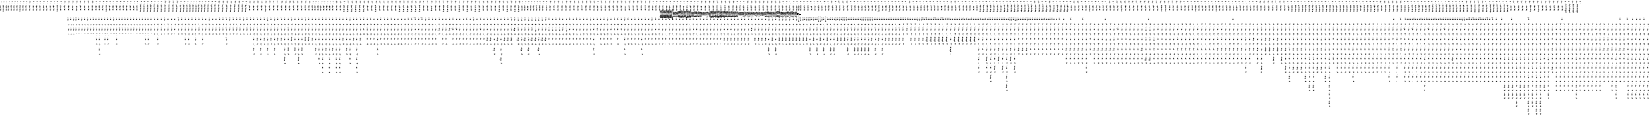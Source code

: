 digraph FST {
rankdir = LR;
size = "8.5,11";
label = "";
center = 1;
orientation = Landscape;
ranksep = "0.4";
nodesep = "0.25";
0 [label = "0", shape = circle, style = bold, fontsize = 14]
	0 -> 1 [label = "it:<eps>/-0.10447", fontsize = 14];
	0 -> 0 [label = "it:その/-0.011061", fontsize = 14];
	0 -> 4 [label = "it:<eps>/0.0073864", fontsize = 14];
	0 -> 0 [label = "it:これ/-0.10736", fontsize = 14];
	0 -> 0 [label = "it:する/-0.087601", fontsize = 14];
	0 -> 7 [label = "it:<eps>/-0.34788", fontsize = 14];
	0 -> 10 [label = "it:<eps>/-0.11367", fontsize = 14];
	0 -> 13 [label = "it:<eps>/0.040957", fontsize = 14];
	0 -> 0 [label = "it:る/0.17512", fontsize = 14];
	0 -> 16 [label = "it:<eps>/-0.27428", fontsize = 14];
	0 -> 0 [label = "it:こと/-0.32125", fontsize = 14];
	0 -> 0 [label = "it:ここ/-0.069489", fontsize = 14];
	0 -> 19 [label = "it:<eps>/-0.15446", fontsize = 14];
	0 -> 22 [label = "it:<eps>/-0.066782", fontsize = 14];
	0 -> 0 [label = "it:もの/-0.052308", fontsize = 14];
	0 -> 0 [label = "it:場合/-0.074855", fontsize = 14];
	0 -> 25 [label = "it:<eps>/-0.04205", fontsize = 14];
	0 -> 0 [label = "it:か/-0.18116", fontsize = 14];
	0 -> 0 [label = "it:ば/-0.16273", fontsize = 14];
	0 -> 28 [label = "it:<eps>/-0.17962", fontsize = 14];
	0 -> 0 [label = "it:判定/-0.0083161", fontsize = 14];
	0 -> 0 [label = "it:望まし/-0.24005", fontsize = 14];
	0 -> 0 [label = "it:考え/-0.15565", fontsize = 14];
	0 -> 1087 [label = "it:<eps>/-0.12815", fontsize = 14];
	0 -> 228 [label = "it:<eps>/-0.15672", fontsize = 14];
	0 -> 224 [label = "it:<eps>/-0.05968", fontsize = 14];
	0 -> 219 [label = "it:<eps>/-0.16194", fontsize = 14];
	0 -> 215 [label = "it:<eps>/-0.30722", fontsize = 14];
	0 -> 210 [label = "it:<eps>/-0.17997", fontsize = 14];
	0 -> 206 [label = "it:<eps>/-0.15727", fontsize = 14];
	0 -> 201 [label = "it:<eps>/-0.19599", fontsize = 14];
	0 -> 197 [label = "it:<eps>/-0.013725", fontsize = 14];
	0 -> 192 [label = "it:<eps>/0.12342", fontsize = 14];
	0 -> 1137 [label = "is:<eps>/-0.19466", fontsize = 14];
	0 -> 1131 [label = "is:<eps>/-0.26856", fontsize = 14];
	0 -> 1122 [label = "is:<eps>/-0.27617", fontsize = 14];
	0 -> 1115 [label = "is:<eps>/-0.158", fontsize = 14];
	0 -> 1109 [label = "is:<eps>/-0.12059", fontsize = 14];
	0 -> 1102 [label = "is:<eps>/-0.21037", fontsize = 14];
	0 -> 1094 [label = "is:<eps>/-0.18077", fontsize = 14];
	0 -> 0 [label = "is:の/0.052175", fontsize = 14];
	0 -> 1532 [label = "is:<eps>/0.35846", fontsize = 14];
	0 -> 824 [label = "is:<eps>/-0.28537", fontsize = 14];
	0 -> 820 [label = "is:<eps>/-0.38433", fontsize = 14];
	0 -> 0 [label = "is:れ/-0.27942", fontsize = 14];
	0 -> 0 [label = "is:を/-0.5021", fontsize = 14];
	0 -> 0 [label = "is:あ/-0.039107", fontsize = 14];
	0 -> 0 [label = "is:が/-0.59235", fontsize = 14];
	0 -> 0 [label = "is:も/-0.11893", fontsize = 14];
	0 -> 0 [label = "is:に/-0.060866", fontsize = 14];
	0 -> 0 [label = "is:は/-0.57102", fontsize = 14];
	0 -> 232 [label = "is:<eps>/-0.47673", fontsize = 14];
	0 -> 238 [label = "is:<eps>/-0.040813", fontsize = 14];
	0 -> 243 [label = "is:<eps>/0.12694", fontsize = 14];
	0 -> 247 [label = "is:<eps>/-0.36696", fontsize = 14];
	0 -> 252 [label = "is:<eps>/-0.29369", fontsize = 14];
	0 -> 258 [label = "is:<eps>/-0.42561", fontsize = 14];
	0 -> 263 [label = "is:<eps>/-0.24233", fontsize = 14];
	0 -> 267 [label = "is:<eps>/0.05022", fontsize = 14];
	0 -> 816 [label = "is:<eps>/-0.20654", fontsize = 14];
	0 -> 812 [label = "is:<eps>/-0.50207", fontsize = 14];
	0 -> 809 [label = "is:<eps>/-0.4292", fontsize = 14];
	0 -> 286 [label = "shown:<eps>/-0.30285", fontsize = 14];
	0 -> 293 [label = "shown:<eps>/-0.37172", fontsize = 14];
	0 -> 298 [label = "shown:<eps>/-0.31821", fontsize = 14];
	0 -> 305 [label = "shown:<eps>/-0.56569", fontsize = 14];
	0 -> 310 [label = "shown:<eps>/-0.44773", fontsize = 14];
	0 -> 317 [label = "shown:<eps>/-0.38882", fontsize = 14];
	0 -> 324 [label = "shown:<eps>/-0.087037", fontsize = 14];
	0 -> 1954 [label = "shown:<eps>/-0.21834", fontsize = 14];
	0 -> 1964 [label = "shown:<eps>/-0.10122", fontsize = 14];
	0 -> 1974 [label = "shown:<eps>/-0.24988", fontsize = 14];
	0 -> 1984 [label = "shown:<eps>/-0.32794", fontsize = 14];
	0 -> 280 [label = "shown:<eps>/-0.4413", fontsize = 14];
	0 -> 275 [label = "shown:<eps>/-0.30334", fontsize = 14];
	0 -> 271 [label = "shown:<eps>/0.16947", fontsize = 14];
	0 -> 0 [label = "shown:よう/-0.23595", fontsize = 14];
	0 -> 31 [label = "shown:<eps>/-0.43349", fontsize = 14];
	0 -> 51 [label = "shown:<eps>/-0.34584", fontsize = 14];
	0 -> 47 [label = "shown:<eps>/-0.36707", fontsize = 14];
	0 -> 43 [label = "shown:<eps>/-0.47962", fontsize = 14];
	0 -> 40 [label = "shown:<eps>/-0.34084", fontsize = 14];
	0 -> 0 [label = "shown:示/-0.30397", fontsize = 14];
	0 -> 0 [label = "shown:）/0.037733", fontsize = 14];
	0 -> 0 [label = "shown:もの/0.02578", fontsize = 14];
	0 -> 35 [label = "shown:<eps>/-0.46625", fontsize = 14];
	0 -> 328 [label = "shown:<eps>/-0.16766", fontsize = 14];
	0 -> 333 [label = "shown:<eps>/-0.15946", fontsize = 14];
	0 -> 339 [label = "shown:<eps>/-0.14503", fontsize = 14];
	0 -> 1995 [label = "shown:<eps>/-0.17502", fontsize = 14];
	0 -> 2005 [label = "shown:<eps>/-0.47006", fontsize = 14];
	0 -> 2015 [label = "shown:<eps>/-0.36924", fontsize = 14];
	0 -> 2027 [label = "shown:<eps>/0.18321", fontsize = 14];
	0 -> 2038 [label = "shown:<eps>/0.082623", fontsize = 14];
	0 -> 2050 [label = "shown:<eps>/-0.31033", fontsize = 14];
	0 -> 343 [label = "shown:<eps>/-0.29513", fontsize = 14];
	0 -> 350 [label = "shown:<eps>/-0.4336", fontsize = 14];
	0 -> 2081 [label = "in:<eps>/0.26019", fontsize = 14];
	0 -> 1561 [label = "in:<eps>/-0.20657", fontsize = 14];
	0 -> 1554 [label = "in:<eps>/-0.15476", fontsize = 14];
	0 -> 2071 [label = "in:<eps>/-0.15453", fontsize = 14];
	0 -> 2062 [label = "in:<eps>/0.076341", fontsize = 14];
	0 -> 1154 [label = "in:<eps>/-0.19078", fontsize = 14];
	0 -> 1149 [label = "in:<eps>/-0.15816", fontsize = 14];
	0 -> 1144 [label = "in:<eps>/0.10735", fontsize = 14];
	0 -> 1568 [label = "in:<eps>/-0.33406", fontsize = 14];
	0 -> 1576 [label = "in:<eps>/-0.38626", fontsize = 14];
	0 -> 1585 [label = "in:<eps>/-0.44621", fontsize = 14];
	0 -> 1594 [label = "in:<eps>/-0.21096", fontsize = 14];
	0 -> 1601 [label = "in:<eps>/-0.12605", fontsize = 14];
	0 -> 1608 [label = "in:<eps>/-0.18741", fontsize = 14];
	0 -> 1616 [label = "in:<eps>/-0.40748", fontsize = 14];
	0 -> 1627 [label = "in:<eps>/0.40758", fontsize = 14];
	0 -> 76 [label = "in:<eps>/-0.24155", fontsize = 14];
	0 -> 0 [label = "in:方向/-0.11699", fontsize = 14];
	0 -> 0 [label = "in:さ/-0.21148", fontsize = 14];
	0 -> 73 [label = "in:<eps>/-0.36047", fontsize = 14];
	0 -> 70 [label = "in:<eps>/-0.39326", fontsize = 14];
	0 -> 67 [label = "in:<eps>/-0.3391", fontsize = 14];
	0 -> 0 [label = "in:内/-0.34724", fontsize = 14];
	0 -> 64 [label = "in:<eps>/-0.38334", fontsize = 14];
	0 -> 0 [label = "in:中/-0.38081", fontsize = 14];
	0 -> 61 [label = "in:<eps>/-0.25588", fontsize = 14];
	0 -> 0 [label = "in:を/0.10485", fontsize = 14];
	0 -> 0 [label = "in:い/-0.20005", fontsize = 14];
	0 -> 57 [label = "in:<eps>/-0.55957", fontsize = 14];
	0 -> 54 [label = "in:<eps>/-0.48289", fontsize = 14];
	0 -> 0 [label = "in:に/-0.47864", fontsize = 14];
	0 -> 0 [label = "in:し/-0.10563", fontsize = 14];
	0 -> 0 [label = "in:で/-0.39898", fontsize = 14];
	0 -> 0 [label = "in:また/-0.18899", fontsize = 14];
	0 -> 0 [label = "in:の/0.065169", fontsize = 14];
	0 -> 0 [label = "in:そして/-0.12282", fontsize = 14];
	0 -> 1539 [label = "in:<eps>/-0.17238", fontsize = 14];
	0 -> 1547 [label = "in:<eps>/0.14366", fontsize = 14];
	0 -> 354 [label = "fig:<eps>/-0.62698", fontsize = 14];
	0 -> 1704 [label = "fig:<eps>/0.089616", fontsize = 14];
	0 -> 2240 [label = "fig:<eps>/-0.090154", fontsize = 14];
	0 -> 2232 [label = "fig:<eps>/0.082776", fontsize = 14];
	0 -> 2222 [label = "fig:<eps>/-0.22085", fontsize = 14];
	0 -> 2213 [label = "fig:<eps>/-0.097813", fontsize = 14];
	0 -> 2205 [label = "fig:<eps>/0.15894", fontsize = 14];
	0 -> 2197 [label = "fig:<eps>/0.25126", fontsize = 14];
	0 -> 2188 [label = "fig:<eps>/0.051899", fontsize = 14];
	0 -> 2179 [label = "fig:<eps>/0.28074", fontsize = 14];
	0 -> 2170 [label = "fig:<eps>/0.28313", fontsize = 14];
	0 -> 2161 [label = "fig:<eps>/0.24667", fontsize = 14];
	0 -> 2152 [label = "fig:<eps>/0.18116", fontsize = 14];
	0 -> 2143 [label = "fig:<eps>/0.22562", fontsize = 14];
	0 -> 2133 [label = "fig:<eps>/-0.38474", fontsize = 14];
	0 -> 2124 [label = "fig:<eps>/-0.19787", fontsize = 14];
	0 -> 2115 [label = "fig:<eps>/-0.53811", fontsize = 14];
	0 -> 2106 [label = "fig:<eps>/-0.29564", fontsize = 14];
	0 -> 2097 [label = "fig:<eps>/-0.27244", fontsize = 14];
	0 -> 2088 [label = "fig:<eps>/-0.22755", fontsize = 14];
	0 -> 1199 [label = "fig:<eps>/0.26818", fontsize = 14];
	0 -> 1194 [label = "fig:<eps>/0.26004", fontsize = 14];
	0 -> 1189 [label = "fig:<eps>/0.264", fontsize = 14];
	0 -> 1184 [label = "fig:<eps>/0.22505", fontsize = 14];
	0 -> 1179 [label = "fig:<eps>/0.10538", fontsize = 14];
	0 -> 1174 [label = "fig:<eps>/0.088332", fontsize = 14];
	0 -> 1169 [label = "fig:<eps>/-0.62488", fontsize = 14];
	0 -> 1164 [label = "fig:<eps>/0.22962", fontsize = 14];
	0 -> 1159 [label = "fig:<eps>/0.26911", fontsize = 14];
	0 -> 1711 [label = "fig:<eps>/0.081864", fontsize = 14];
	0 -> 1718 [label = "fig:<eps>/0.20985", fontsize = 14];
	0 -> 1725 [label = "fig:<eps>/-0.28346", fontsize = 14];
	0 -> 1733 [label = "fig:<eps>/0.10791", fontsize = 14];
	0 -> 1739 [label = "fig:<eps>/-0.27187", fontsize = 14];
	0 -> 1747 [label = "fig:<eps>/-0.13391", fontsize = 14];
	0 -> 1697 [label = "fig:<eps>/0.22024", fontsize = 14];
	0 -> 1690 [label = "fig:<eps>/0.19396", fontsize = 14];
	0 -> 1683 [label = "fig:<eps>/0.13014", fontsize = 14];
	0 -> 1676 [label = "fig:<eps>/0.06337", fontsize = 14];
	0 -> 0 [label = "fig:図/-0.37864", fontsize = 14];
	0 -> 0 [label = "fig:（/-0.067097", fontsize = 14];
	0 -> 1633 [label = "fig:<eps>/-0.27516", fontsize = 14];
	0 -> 1640 [label = "fig:<eps>/0.22455", fontsize = 14];
	0 -> 1647 [label = "fig:<eps>/-0.42707", fontsize = 14];
	0 -> 1654 [label = "fig:<eps>/-0.6228", fontsize = 14];
	0 -> 1661 [label = "fig:<eps>/-0.45528", fontsize = 14];
	0 -> 1669 [label = "fig:<eps>/0.038214", fontsize = 14];
	0 -> 79 [label = ".:<eps>/-0.37591", fontsize = 14];
	0 -> 82 [label = ".:<eps>/-0.56222", fontsize = 14];
	0 -> 0 [label = ".:。/-0.62093", fontsize = 14];
	0 -> 85 [label = ".:<eps>/-0.5232", fontsize = 14];
	0 -> 88 [label = ".:<eps>/-0.67686", fontsize = 14];
	0 -> 92 [label = ".:<eps>/-0.40936", fontsize = 14];
	0 -> 0 [label = ".:る/-0.36042", fontsize = 14];
	0 -> 96 [label = ".:<eps>/-0.70148", fontsize = 14];
	0 -> 99 [label = ".:<eps>/-0.38263", fontsize = 14];
	0 -> 357 [label = ".:<eps>/0.23738", fontsize = 14];
	0 -> 102 [label = ".:<eps>/-0.60702", fontsize = 14];
	0 -> 1753 [label = "3:<eps>/-0.36227", fontsize = 14];
	0 -> 1761 [label = "3:<eps>/-0.4006", fontsize = 14];
	0 -> 1769 [label = "3:<eps>/-0.41305", fontsize = 14];
	0 -> 1777 [label = "3:<eps>/-0.67836", fontsize = 14];
	0 -> 1785 [label = "3:<eps>/-0.32899", fontsize = 14];
	0 -> 1793 [label = "3:<eps>/-0.52062", fontsize = 14];
	0 -> 1802 [label = "3:<eps>/0.11592", fontsize = 14];
	0 -> 1810 [label = "3:<eps>/0.045287", fontsize = 14];
	0 -> 1818 [label = "3:<eps>/0.11079", fontsize = 14];
	0 -> 1826 [label = "3:<eps>/0.099383", fontsize = 14];
	0 -> 1834 [label = "3:<eps>/0.15562", fontsize = 14];
	0 -> 1842 [label = "3:<eps>/-0.28308", fontsize = 14];
	0 -> 0 [label = "3:2/0.19117", fontsize = 14];
	0 -> 0 [label = "3:3/-0.29502", fontsize = 14];
	0 -> 0 [label = "3:へ/0.19252", fontsize = 14];
	0 -> 0 [label = "3:５/0.1766", fontsize = 14];
	0 -> 0 [label = "3:３/-0.71049", fontsize = 14];
	0 -> 106 [label = "3:<eps>/-0.33274", fontsize = 14];
	0 -> 0 [label = "3:２/0.034324", fontsize = 14];
	0 -> 0 [label = "3:１/0.06984", fontsize = 14];
	0 -> 0 [label = "3:４/0.14601", fontsize = 14];
	0 -> 0 [label = "3:停止/0.19252", fontsize = 14];
	0 -> 0 [label = "3:７/0.1262", fontsize = 14];
	0 -> 1204 [label = "3:<eps>/-0.37472", fontsize = 14];
	0 -> 1210 [label = "3:<eps>/-0.37612", fontsize = 14];
	0 -> 1216 [label = "3:<eps>/-0.39932", fontsize = 14];
	0 -> 1222 [label = "3:<eps>/-0.64962", fontsize = 14];
	0 -> 1228 [label = "3:<eps>/-0.29679", fontsize = 14];
	0 -> 1234 [label = "3:<eps>/-0.49884", fontsize = 14];
	0 -> 1241 [label = "3:<eps>/0.212", fontsize = 14];
	0 -> 1246 [label = "3:<eps>/0.12194", fontsize = 14];
	0 -> 1252 [label = "3:<eps>/0.077484", fontsize = 14];
	0 -> 1258 [label = "3:<eps>/0.14299", fontsize = 14];
	0 -> 1264 [label = "3:<eps>/0.13158", fontsize = 14];
	0 -> 1270 [label = "3:<eps>/0.17705", fontsize = 14];
	0 -> 1276 [label = "3:<eps>/-0.25088", fontsize = 14];
	0 -> 410 [label = "3:<eps>/0.13081", fontsize = 14];
	0 -> 406 [label = "3:<eps>/0.010908", fontsize = 14];
	0 -> 402 [label = "3:<eps>/0.043712", fontsize = 14];
	0 -> 398 [label = "3:<eps>/0.11492", fontsize = 14];
	0 -> 394 [label = "3:<eps>/0.086617", fontsize = 14];
	0 -> 390 [label = "3:<eps>/0.051101", fontsize = 14];
	0 -> 386 [label = "3:<eps>/0.027828", fontsize = 14];
	0 -> 382 [label = "3:<eps>/0.080369", fontsize = 14];
	0 -> 378 [label = "3:<eps>/-0.040823", fontsize = 14];
	0 -> 374 [label = "3:<eps>/0.1231", fontsize = 14];
	0 -> 369 [label = "3:<eps>/-0.5148", fontsize = 14];
	0 -> 365 [label = "3:<eps>/-0.68894", fontsize = 14];
	0 -> 361 [label = "3:<eps>/-0.45823", fontsize = 14];
	0 -> 442 [label = "(:<eps>/0.21255", fontsize = 14];
	0 -> 1288 [label = "(:<eps>/-0.2639", fontsize = 14];
	0 -> 1850 [label = "(:<eps>/0.056381", fontsize = 14];
	0 -> 1858 [label = "(:<eps>/0.058044", fontsize = 14];
	0 -> 1866 [label = "(:<eps>/-0.13554", fontsize = 14];
	0 -> 1874 [label = "(:<eps>/-0.27346", fontsize = 14];
	0 -> 1882 [label = "(:<eps>/-0.20714", fontsize = 14];
	0 -> 1890 [label = "(:<eps>/-0.33145", fontsize = 14];
	0 -> 2248 [label = "(:<eps>/0.057957", fontsize = 14];
	0 -> 2258 [label = "(:<eps>/-0.13563", fontsize = 14];
	0 -> 605 [label = "(:<eps>/-0.35632", fontsize = 14];
	0 -> 601 [label = "(:<eps>/-0.40166", fontsize = 14];
	0 -> 597 [label = "(:<eps>/-0.35432", fontsize = 14];
	0 -> 1366 [label = "(:<eps>/-0.51716", fontsize = 14];
	0 -> 1360 [label = "(:<eps>/-0.35439", fontsize = 14];
	0 -> 1354 [label = "(:<eps>/-0.35037", fontsize = 14];
	0 -> 1348 [label = "(:<eps>/-0.21246", fontsize = 14];
	0 -> 2268 [label = "(:<eps>/-0.29973", fontsize = 14];
	0 -> 2278 [label = "(:<eps>/-0.18554", fontsize = 14];
	0 -> 2288 [label = "(:<eps>/-0.34608", fontsize = 14];
	0 -> 0 [label = "(:(/-0.47486", fontsize = 14];
	0 -> 0 [label = "(:（/-0.73295", fontsize = 14];
	0 -> 0 [label = "(:で/0.048951", fontsize = 14];
	0 -> 0 [label = "(:に/0.0032179", fontsize = 14];
	0 -> 0 [label = "(:を/0.033048", fontsize = 14];
	0 -> 0 [label = "(:項/-0.037146", fontsize = 14];
	0 -> 1342 [label = "(:<eps>/-0.17636", fontsize = 14];
	0 -> 1312 [label = "(:<eps>/-0.44154", fontsize = 14];
	0 -> 609 [label = "(:<eps>/0.054379", fontsize = 14];
	0 -> 613 [label = "(:<eps>/0.073401", fontsize = 14];
	0 -> 414 [label = "(:<eps>/-0.40102", fontsize = 14];
	0 -> 418 [label = "(:<eps>/-0.37557", fontsize = 14];
	0 -> 422 [label = "(:<eps>/-0.38031", fontsize = 14];
	0 -> 426 [label = "(:<eps>/-0.31657", fontsize = 14];
	0 -> 430 [label = "(:<eps>/-0.31543", fontsize = 14];
	0 -> 434 [label = "(:<eps>/-0.66478", fontsize = 14];
	0 -> 438 [label = "(:<eps>/-0.36403", fontsize = 14];
	0 -> 617 [label = "(:<eps>/-0.6997", fontsize = 14];
	0 -> 445 [label = "(:<eps>/0.16827", fontsize = 14];
	0 -> 449 [label = "(:<eps>/-0.33438", fontsize = 14];
	0 -> 453 [label = "(:<eps>/0.051191", fontsize = 14];
	0 -> 621 [label = "(:<eps>/0.074807", fontsize = 14];
	0 -> 1282 [label = "(:<eps>/-0.46533", fontsize = 14];
	0 -> 625 [label = "(:<eps>/-0.35098", fontsize = 14];
	0 -> 1294 [label = "(:<eps>/-0.30869", fontsize = 14];
	0 -> 1300 [label = "(:<eps>/-0.72162", fontsize = 14];
	0 -> 1306 [label = "(:<eps>/-0.40134", fontsize = 14];
	0 -> 630 [label = "(:<eps>/0.44095", fontsize = 14];
	0 -> 633 [label = "(:<eps>/-0.10646", fontsize = 14];
	0 -> 637 [label = "(:<eps>/0.069848", fontsize = 14];
	0 -> 641 [label = "(:<eps>/0.059817", fontsize = 14];
	0 -> 645 [label = "(:<eps>/-0.39827", fontsize = 14];
	0 -> 112 [label = "a:<eps>/-0.39478", fontsize = 14];
	0 -> 0 [label = "a:また/-0.28764", fontsize = 14];
	0 -> 0 [label = "a:は/-0.45571", fontsize = 14];
	0 -> 492 [label = "a:<eps>/-0.29224", fontsize = 14];
	0 -> 488 [label = "a:<eps>/-0.24352", fontsize = 14];
	0 -> 484 [label = "a:<eps>/-0.29735", fontsize = 14];
	0 -> 480 [label = "a:<eps>/0.0019722", fontsize = 14];
	0 -> 476 [label = "a:<eps>/-0.68817", fontsize = 14];
	0 -> 472 [label = "a:<eps>/-0.39356", fontsize = 14];
	0 -> 468 [label = "a:<eps>/-0.092831", fontsize = 14];
	0 -> 464 [label = "a:<eps>/-0.36279", fontsize = 14];
	0 -> 460 [label = "a:<eps>/-0.30852", fontsize = 14];
	0 -> 456 [label = "a:<eps>/-0.42006", fontsize = 14];
	0 -> 0 [label = "a:その/-0.33499", fontsize = 14];
	0 -> 0 [label = "a:た/-0.4067", fontsize = 14];
	0 -> 109 [label = "a:<eps>/-0.31884", fontsize = 14];
	0 -> 0 [label = "a:、/-0.53146", fontsize = 14];
	0 -> 1318 [label = "a:<eps>/0.087471", fontsize = 14];
	0 -> 0 [label = "a:a/-0.27632", fontsize = 14];
	0 -> 115 [label = "a:<eps>/-0.33191", fontsize = 14];
	0 -> 0 [label = "a:さらに/-0.27717", fontsize = 14];
	0 -> 0 [label = "a:する/-0.4215", fontsize = 14];
	0 -> 0 [label = "a:る/-0.33829", fontsize = 14];
	0 -> 0 [label = "a:１/-0.33059", fontsize = 14];
	0 -> 0 [label = "a:ａ/-0.36908", fontsize = 14];
	0 -> 0 [label = "a:半/-0.29268", fontsize = 14];
	0 -> 785 [label = "):<eps>/-0.32157", fontsize = 14];
	0 -> 781 [label = "):<eps>/-0.35201", fontsize = 14];
	0 -> 777 [label = "):<eps>/-0.33068", fontsize = 14];
	0 -> 789 [label = "):<eps>/-0.51736", fontsize = 14];
	0 -> 793 [label = "):<eps>/0.048499", fontsize = 14];
	0 -> 797 [label = "):<eps>/-0.61279", fontsize = 14];
	0 -> 523 [label = "):<eps>/-0.16139", fontsize = 14];
	0 -> 519 [label = "):<eps>/-0.12577", fontsize = 14];
	0 -> 513 [label = "):<eps>/-0.2532", fontsize = 14];
	0 -> 509 [label = "):<eps>/-0.14565", fontsize = 14];
	0 -> 1487 [label = "):<eps>/-0.35858", fontsize = 14];
	0 -> 1492 [label = "):<eps>/-0.33537", fontsize = 14];
	0 -> 504 [label = "):<eps>/-0.28799", fontsize = 14];
	0 -> 500 [label = "):<eps>/-0.19993", fontsize = 14];
	0 -> 496 [label = "):<eps>/-0.12588", fontsize = 14];
	0 -> 801 [label = "):<eps>/-0.54328", fontsize = 14];
	0 -> 805 [label = "):<eps>/-0.052763", fontsize = 14];
	0 -> 0 [label = "):▼/-0.30433", fontsize = 14];
	0 -> 121 [label = "):<eps>/-0.3671", fontsize = 14];
	0 -> 0 [label = "):）/-0.73157", fontsize = 14];
	0 -> 118 [label = "):<eps>/-0.33343", fontsize = 14];
	0 -> 0 [label = "):)/-0.4663", fontsize = 14];
	0 -> 0 [label = "that:い/-0.11883", fontsize = 14];
	0 -> 0 [label = "that:に/0.22184", fontsize = 14];
	0 -> 0 [label = "that:より/-0.15118", fontsize = 14];
	0 -> 0 [label = "that:っ/-0.12812", fontsize = 14];
	0 -> 0 [label = "that:な/-0.20842", fontsize = 14];
	0 -> 131 [label = "that:<eps>/-0.25068", fontsize = 14];
	0 -> 0 [label = "that:と/-0.26652", fontsize = 14];
	0 -> 0 [label = "that:る/0.077667", fontsize = 14];
	0 -> 0 [label = "that:こと/-0.12088", fontsize = 14];
	0 -> 0 [label = "that:が/-0.020673", fontsize = 14];
	0 -> 0 [label = "that:あ/-0.14307", fontsize = 14];
	0 -> 0 [label = "that:を/-0.10968", fontsize = 14];
	0 -> 0 [label = "that:た/-0.12403", fontsize = 14];
	0 -> 0 [label = "that:その/-0.096932", fontsize = 14];
	0 -> 0 [label = "that:で/-0.23807", fontsize = 14];
	0 -> 135 [label = "that:<eps>/0.004026", fontsize = 14];
	0 -> 127 [label = "that:<eps>/-0.25896", fontsize = 14];
	0 -> 527 [label = "that:<eps>/-0.060403", fontsize = 14];
	0 -> 0 [label = "that:当該/-0.040628", fontsize = 14];
	0 -> 138 [label = "that:<eps>/-0.23444", fontsize = 14];
	0 -> 0 [label = "that:場合/0.10952", fontsize = 14];
	0 -> 142 [label = "that:<eps>/-0.12916", fontsize = 14];
	0 -> 124 [label = "that:<eps>/-0.23077", fontsize = 14];
	0 -> 531 [label = "image:<eps>/0.10748", fontsize = 14];
	0 -> 0 [label = "image:感光/0.056688", fontsize = 14];
	0 -> 0 [label = "image:表示/0.12627", fontsize = 14];
	0 -> 0 [label = "image:画像/-0.7178", fontsize = 14];
	0 -> 0 [label = "image:撮像/-0.33643", fontsize = 14];
	0 -> 0 [label = "image:画面/-0.10337", fontsize = 14];
	0 -> 0 [label = "image:像/-0.59841", fontsize = 14];
	0 -> 0 [label = "image:映像/-0.41926", fontsize = 14];
	0 -> 0 [label = "image:イメージ/-0.42774", fontsize = 14];
	0 -> 0 [label = "image:撮影/-0.14698", fontsize = 14];
	0 -> 0 [label = "image:ｄｉ/0.13111", fontsize = 14];
	0 -> 0 [label = "image:画素/0.064485", fontsize = 14];
	0 -> 0 [label = "image:画/-0.2591", fontsize = 14];
	0 -> 569 [label = "image:<eps>/-0.066207", fontsize = 14];
	0 -> 565 [label = "image:<eps>/-0.30867", fontsize = 14];
	0 -> 560 [label = "image:<eps>/-0.027481", fontsize = 14];
	0 -> 556 [label = "image:<eps>/-0.45884", fontsize = 14];
	0 -> 552 [label = "image:<eps>/-0.3131", fontsize = 14];
	0 -> 547 [label = "image:<eps>/-0.42301", fontsize = 14];
	0 -> 543 [label = "image:<eps>/-0.21419", fontsize = 14];
	0 -> 1330 [label = "image:<eps>/0.090514", fontsize = 14];
	0 -> 1324 [label = "image:<eps>/-0.57207", fontsize = 14];
	0 -> 534 [label = "image:<eps>/-0.78808", fontsize = 14];
	0 -> 538 [label = "image:<eps>/-0.45119", fontsize = 14];
	0 -> 1336 [label = "data:<eps>/-0.27912", fontsize = 14];
	0 -> 0 [label = "data:デー/-0.32872", fontsize = 14];
	0 -> 0 [label = "data:転送/-0.0038078", fontsize = 14];
	0 -> 0 [label = "data:情報/-0.22103", fontsize = 14];
	0 -> 0 [label = "data:デ−タ/-0.29616", fontsize = 14];
	0 -> 0 [label = "data:データ/-0.75353", fontsize = 14];
	0 -> 0 [label = "data:data/-0.30259", fontsize = 14];
	0 -> 573 [label = "data:<eps>/-0.46999", fontsize = 14];
	0 -> 577 [label = "data:<eps>/-0.7642", fontsize = 14];
	0 -> 581 [label = "data:<eps>/0.031349", fontsize = 14];
	0 -> 585 [label = "data:<eps>/-0.32888", fontsize = 14];
	0 -> 589 [label = "data:<eps>/-0.16076", fontsize = 14];
	0 -> 593 [label = "data:<eps>/-0.39594", fontsize = 14];
	0 -> 1378 [label = "1:<eps>/-0.30178", fontsize = 14];
	0 -> 2298 [label = "1:<eps>/0.026417", fontsize = 14];
	0 -> 769 [label = "1:<eps>/-0.16178", fontsize = 14];
	0 -> 765 [label = "1:<eps>/-0.0189", fontsize = 14];
	0 -> 761 [label = "1:<eps>/-0.33343", fontsize = 14];
	0 -> 757 [label = "1:<eps>/-0.022178", fontsize = 14];
	0 -> 753 [label = "1:<eps>/-0.69252", fontsize = 14];
	0 -> 749 [label = "1:<eps>/-0.40118", fontsize = 14];
	0 -> 745 [label = "1:<eps>/-0.2514", fontsize = 14];
	0 -> 741 [label = "1:<eps>/-0.41109", fontsize = 14];
	0 -> 1372 [label = "1:<eps>/-0.04273", fontsize = 14];
	0 -> 0 [label = "1:1/-0.2192", fontsize = 14];
	0 -> 145 [label = "1:<eps>/0.052983", fontsize = 14];
	0 -> 0 [label = "1:１/-0.69307", fontsize = 14];
	0 -> 0 [label = "1:１９/0.11972", fontsize = 14];
	0 -> 0 [label = "1:１２/0.11065", fontsize = 14];
	0 -> 1384 [label = "1:<eps>/-0.30579", fontsize = 14];
	0 -> 1390 [label = "1:<eps>/-0.43764", fontsize = 14];
	0 -> 1396 [label = "1:<eps>/-0.091937", fontsize = 14];
	0 -> 1432 [label = "1:<eps>/-0.25235", fontsize = 14];
	0 -> 1438 [label = "1:<eps>/-0.20078", fontsize = 14];
	0 -> 1444 [label = "1:<eps>/-0.46672", fontsize = 14];
	0 -> 1450 [label = "1:<eps>/0.017062", fontsize = 14];
	0 -> 1456 [label = "1:<eps>/-0.13236", fontsize = 14];
	0 -> 1930 [label = "1:<eps>/-0.34792", fontsize = 14];
	0 -> 1922 [label = "1:<eps>/-0.14041", fontsize = 14];
	0 -> 1914 [label = "1:<eps>/-0.21359", fontsize = 14];
	0 -> 1906 [label = "1:<eps>/-0.27991", fontsize = 14];
	0 -> 1898 [label = "1:<eps>/0.0053152", fontsize = 14];
	0 -> 1481 [label = "1:<eps>/-0.068139", fontsize = 14];
	0 -> 1474 [label = "1:<eps>/-0.3163", fontsize = 14];
	0 -> 1468 [label = "1:<eps>/-0.47064", fontsize = 14];
	0 -> 1462 [label = "1:<eps>/-0.51318", fontsize = 14];
	0 -> 649 [label = "1:<eps>/0.18157", fontsize = 14];
	0 -> 652 [label = "1:<eps>/-0.16522", fontsize = 14];
	0 -> 773 [label = "1:<eps>/0.094788", fontsize = 14];
	0 -> 656 [label = "1:<eps>/0.21875", fontsize = 14];
	0 -> 659 [label = "1:<eps>/-0.053618", fontsize = 14];
	0 -> 664 [label = "1:<eps>/-0.29768", fontsize = 14];
	0 -> 668 [label = "1:<eps>/-0.44984", fontsize = 14];
	0 -> 672 [label = "1:<eps>/-0.35811", fontsize = 14];
	0 -> 676 [label = "1:<eps>/-0.21755", fontsize = 14];
	0 -> 680 [label = "1:<eps>/-0.30326", fontsize = 14];
	0 -> 693 [label = "1:<eps>/-0.036975", fontsize = 14];
	0 -> 689 [label = "1:<eps>/-0.44552", fontsize = 14];
	0 -> 685 [label = "1:<eps>/-0.41072", fontsize = 14];
	0 -> 697 [label = ",:<eps>/-0.28342", fontsize = 14];
	0 -> 701 [label = ",:<eps>/-0.35584", fontsize = 14];
	0 -> 705 [label = ",:<eps>/-0.28011", fontsize = 14];
	0 -> 709 [label = ",:<eps>/-0.55101", fontsize = 14];
	0 -> 713 [label = ",:<eps>/-0.22039", fontsize = 14];
	0 -> 717 [label = ",:<eps>/0.19887", fontsize = 14];
	0 -> 721 [label = ",:<eps>/-0.18961", fontsize = 14];
	0 -> 729 [label = ",:<eps>/-0.27421", fontsize = 14];
	0 -> 733 [label = ",:<eps>/0.074322", fontsize = 14];
	0 -> 1938 [label = ",:<eps>/-0.097483", fontsize = 14];
	0 -> 1946 [label = ",:<eps>/-0.089881", fontsize = 14];
	0 -> 0 [label = ",:，/-0.41118", fontsize = 14];
	0 -> 0 [label = ",:が/0.10803", fontsize = 14];
	0 -> 0 [label = ",:に/-0.42948", fontsize = 14];
	0 -> 1426 [label = ",:<eps>/-0.48732", fontsize = 14];
	0 -> 1420 [label = ",:<eps>/-0.25451", fontsize = 14];
	0 -> 1414 [label = ",:<eps>/-0.37776", fontsize = 14];
	0 -> 1408 [label = ",:<eps>/-0.34615", fontsize = 14];
	0 -> 1402 [label = ",:<eps>/-0.20368", fontsize = 14];
	0 -> 0 [label = ",:と/-0.27357", fontsize = 14];
	0 -> 0 [label = ",:で/-0.41565", fontsize = 14];
	0 -> 0 [label = ",:、/-0.60301", fontsize = 14];
	0 -> 737 [label = ",:<eps>/-0.17769", fontsize = 14];
	0 -> 725 [label = ",:<eps>/-0.56941", fontsize = 14];
	0 -> 878 [label = "the:<eps>/-0.38916", fontsize = 14];
	0 -> 0 [label = "the:、/-0.56087", fontsize = 14];
	0 -> 956 [label = "the:<eps>/-0.28858", fontsize = 14];
	0 -> 874 [label = "the:<eps>/-0.27799", fontsize = 14];
	0 -> 870 [label = "the:<eps>/-0.23723", fontsize = 14];
	0 -> 866 [label = "the:<eps>/-0.40235", fontsize = 14];
	0 -> 0 [label = "the:た/-0.31363", fontsize = 14];
	0 -> 0 [label = "the:（/-0.22286", fontsize = 14];
	0 -> 0 [label = "the:その/-0.31193", fontsize = 14];
	0 -> 0 [label = "the:の/-0.46103", fontsize = 14];
	0 -> 0 [label = "the:は/-0.3999", fontsize = 14];
	0 -> 883 [label = "the:<eps>/-0.14358", fontsize = 14];
	0 -> 946 [label = "the:<eps>/-0.047883", fontsize = 14];
	0 -> 887 [label = "the:<eps>/-0.34504", fontsize = 14];
	0 -> 892 [label = "the:<eps>/-0.01179", fontsize = 14];
	0 -> 896 [label = "the:<eps>/-0.23959", fontsize = 14];
	0 -> 901 [label = "the:<eps>/0.028062", fontsize = 14];
	0 -> 905 [label = "the:<eps>/-0.28858", fontsize = 14];
	0 -> 910 [label = "the:<eps>/-0.13879", fontsize = 14];
	0 -> 915 [label = "the:<eps>/-0.29374", fontsize = 14];
	0 -> 919 [label = "the:<eps>/-0.28284", fontsize = 14];
	0 -> 923 [label = "the:<eps>/-0.25215", fontsize = 14];
	0 -> 927 [label = "the:<eps>/-0.29207", fontsize = 14];
	0 -> 932 [label = "the:<eps>/-0.33888", fontsize = 14];
	0 -> 936 [label = "the:<eps>/-0.32569", fontsize = 14];
	0 -> 941 [label = "the:<eps>/-0.23415", fontsize = 14];
	0 -> 149 [label = "the:<eps>/-0.3569", fontsize = 14];
	0 -> 152 [label = "the:<eps>/-0.31222", fontsize = 14];
	0 -> 155 [label = "the:<eps>/-0.43285", fontsize = 14];
	0 -> 158 [label = "the:<eps>/-0.38489", fontsize = 14];
	0 -> 951 [label = "the:<eps>/-0.056945", fontsize = 14];
	0 -> 0 [label = "the:この/-0.36216", fontsize = 14];
	0 -> 1498 [label = "the:<eps>/0.19956", fontsize = 14];
	0 -> 1505 [label = "the:<eps>/-0.2222", fontsize = 14];
	0 -> 1510 [label = "the:<eps>/-0.13062", fontsize = 14];
	0 -> 1515 [label = "the:<eps>/-0.12225", fontsize = 14];
	0 -> 1521 [label = "the:<eps>/0.12476", fontsize = 14];
	0 -> 1526 [label = "the:<eps>/0.75567", fontsize = 14];
	0 -> 828 [label = "the:<eps>/-0.22231", fontsize = 14];
	0 -> 833 [label = "the:<eps>/-0.34876", fontsize = 14];
	0 -> 837 [label = "the:<eps>/-0.37401", fontsize = 14];
	0 -> 842 [label = "the:<eps>/-0.047496", fontsize = 14];
	0 -> 846 [label = "the:<eps>/-0.24252", fontsize = 14];
	0 -> 850 [label = "the:<eps>/-0.068639", fontsize = 14];
	0 -> 854 [label = "the:<eps>/-0.13634", fontsize = 14];
	0 -> 858 [label = "the:<eps>/-0.099297", fontsize = 14];
	0 -> 0 [label = "the:前記/-0.39973", fontsize = 14];
	0 -> 0 [label = "the:する/-0.24789", fontsize = 14];
	0 -> 0 [label = "the:ア/-0.21137", fontsize = 14];
	0 -> 0 [label = "the:本/-0.2343", fontsize = 14];
	0 -> 0 [label = "the:各/-0.23004", fontsize = 14];
	0 -> 0 [label = "the:尚/-0.22102", fontsize = 14];
	0 -> 862 [label = "the:<eps>/-0.48958", fontsize = 14];
	0 -> 0 [label = "object:被検査/-0.15993", fontsize = 14];
	0 -> 0 [label = "object:対物/-0.2401", fontsize = 14];
	0 -> 0 [label = "object:課題/-0.18543", fontsize = 14];
	0 -> 180 [label = "object:<eps>/-0.50276", fontsize = 14];
	0 -> 0 [label = "object:被検体/-0.24238", fontsize = 14];
	0 -> 177 [label = "object:<eps>/-0.18748", fontsize = 14];
	0 -> 0 [label = "object:被検/-0.14756", fontsize = 14];
	0 -> 0 [label = "object:オブジェクト/-0.57807", fontsize = 14];
	0 -> 174 [label = "object:<eps>/-0.11254", fontsize = 14];
	0 -> 0 [label = "object:物体/-0.5723", fontsize = 14];
	0 -> 171 [label = "object:<eps>/-0.11541", fontsize = 14];
	0 -> 0 [label = "object:被/-0.15232", fontsize = 14];
	0 -> 995 [label = "object:<eps>/0.034938", fontsize = 14];
	0 -> 0 [label = "object:撮影/-0.21183", fontsize = 14];
	0 -> 167 [label = "object:<eps>/-0.35931", fontsize = 14];
	0 -> 0 [label = "object:目的/-0.40818", fontsize = 14];
	0 -> 164 [label = "object:<eps>/-0.14957", fontsize = 14];
	0 -> 0 [label = "object:物/-0.27702", fontsize = 14];
	0 -> 0 [label = "object:目標/-0.0047835", fontsize = 14];
	0 -> 161 [label = "object:<eps>/-0.47794", fontsize = 14];
	0 -> 0 [label = "object:対象/-0.50238", fontsize = 14];
	0 -> 0 [label = "object:もの/0.28598", fontsize = 14];
	0 -> 0 [label = "object:こと/0.22523", fontsize = 14];
	0 -> 999 [label = "object:<eps>/0.15348", fontsize = 14];
	0 -> 1003 [label = "object:<eps>/0.32998", fontsize = 14];
	0 -> 1006 [label = "object:<eps>/0.11951", fontsize = 14];
	0 -> 1010 [label = "object:<eps>/0.016557", fontsize = 14];
	0 -> 1014 [label = "object:<eps>/-0.017767", fontsize = 14];
	0 -> 1018 [label = "object:<eps>/-0.078268", fontsize = 14];
	0 -> 991 [label = "object:<eps>/-0.2835", fontsize = 14];
	0 -> 0 [label = "object:体/-0.21645", fontsize = 14];
	0 -> 961 [label = "object:<eps>/-0.40694", fontsize = 14];
	0 -> 987 [label = "object:<eps>/0.0090043", fontsize = 14];
	0 -> 965 [label = "object:<eps>/-0.27555", fontsize = 14];
	0 -> 970 [label = "object:<eps>/-0.41799", fontsize = 14];
	0 -> 974 [label = "object:<eps>/-0.30917", fontsize = 14];
	0 -> 979 [label = "object:<eps>/-0.17318", fontsize = 14];
	0 -> 983 [label = "object:<eps>/-0.1843", fontsize = 14];
	0 -> 1042 [label = "of:<eps>/-0.21517", fontsize = 14];
	0 -> 1038 [label = "of:<eps>/-0.22804", fontsize = 14];
	0 -> 1046 [label = "of:<eps>/-0.35718", fontsize = 14];
	0 -> 1051 [label = "of:<eps>/-0.41581", fontsize = 14];
	0 -> 1055 [label = "of:<eps>/-0.21517", fontsize = 14];
	0 -> 1059 [label = "of:<eps>/0.073358", fontsize = 14];
	0 -> 1063 [label = "of:<eps>/-0.12335", fontsize = 14];
	0 -> 1071 [label = "of:<eps>/0.010054", fontsize = 14];
	0 -> 1067 [label = "of:<eps>/-0.26923", fontsize = 14];
	0 -> 1034 [label = "of:<eps>/-0.24192", fontsize = 14];
	0 -> 1030 [label = "of:<eps>/-0.24431", fontsize = 14];
	0 -> 1026 [label = "of:<eps>/-0.39715", fontsize = 14];
	0 -> 1022 [label = "of:<eps>/-0.53282", fontsize = 14];
	0 -> 0 [label = "of:を/-0.38236", fontsize = 14];
	0 -> 0 [label = "of:が/-0.23188", fontsize = 14];
	0 -> 0 [label = "of:も/0.068829", fontsize = 14];
	0 -> 183 [label = "of:<eps>/-0.19877", fontsize = 14];
	0 -> 0 [label = "of:に/-0.19756", fontsize = 14];
	0 -> 0 [label = "of:は/-0.039741", fontsize = 14];
	0 -> 0 [label = "of:の/-0.61023", fontsize = 14];
	0 -> 0 [label = "operation:オペレーション/-0.31311", fontsize = 14];
	0 -> 0 [label = "operation:時/-0.28166", fontsize = 14];
	0 -> 0 [label = "operation:動作/-0.68892", fontsize = 14];
	0 -> 186 [label = "operation:<eps>/-0.4173", fontsize = 14];
	0 -> 0 [label = "operation:制御/0.16617", fontsize = 14];
	0 -> 0 [label = "operation:行/-0.036389", fontsize = 14];
	0 -> 0 [label = "operation:とき/-0.0051324", fontsize = 14];
	0 -> 0 [label = "operation:作業/-0.3631", fontsize = 14];
	0 -> 0 [label = "operation:駆動/0.042562", fontsize = 14];
	0 -> 0 [label = "operation:操作/-0.51413", fontsize = 14];
	0 -> 1075 [label = "operation:<eps>/-0.4986", fontsize = 14];
	0 -> 1082 [label = "operation:<eps>/-0.46456", fontsize = 14];
	0 -> 189 [label = "operation:<eps>/-0.36208", fontsize = 14];
	0 -> 0 [label = "operation:作動/-0.37477", fontsize = 14];
	0 -> 0 [label = "operation:作用/-0.32452", fontsize = 14];
	0 -> 0 [label = "operation:演算/-0.3025", fontsize = 14];
	0 -> 0 [label = "operation:操作用/-0.20489", fontsize = 14];
	0 -> 0 [label = "operation:稼動/-0.29447", fontsize = 14];
	0 -> 0 [label = "operation:運転/-0.43456", fontsize = 14];
1 [label = "1", shape = circle, style = solid, fontsize = 14]
2 [label = "2", shape = circle, style = solid, fontsize = 14]
	2 -> 3 [label = "<eps>:、", fontsize = 14];
3 [label = "3", shape = circle, style = solid, fontsize = 14]
	3 -> 0 [label = "<eps>:それ", fontsize = 14];
4 [label = "4", shape = circle, style = solid, fontsize = 14]
5 [label = "5", shape = circle, style = solid, fontsize = 14]
	5 -> 6 [label = "<eps>:で", fontsize = 14];
6 [label = "6", shape = circle, style = solid, fontsize = 14]
	6 -> 0 [label = "<eps>:あ", fontsize = 14];
7 [label = "7", shape = circle, style = solid, fontsize = 14]
8 [label = "8", shape = circle, style = solid, fontsize = 14]
	8 -> 9 [label = "<eps>:する", fontsize = 14];
9 [label = "9", shape = circle, style = solid, fontsize = 14]
	9 -> 0 [label = "<eps>:こと", fontsize = 14];
10 [label = "10", shape = circle, style = solid, fontsize = 14]
11 [label = "11", shape = circle, style = solid, fontsize = 14]
	11 -> 12 [label = "<eps>:する", fontsize = 14];
12 [label = "12", shape = circle, style = solid, fontsize = 14]
	12 -> 0 [label = "<eps>:場合", fontsize = 14];
13 [label = "13", shape = circle, style = solid, fontsize = 14]
14 [label = "14", shape = circle, style = solid, fontsize = 14]
	14 -> 15 [label = "<eps>:よ", fontsize = 14];
15 [label = "15", shape = circle, style = solid, fontsize = 14]
	15 -> 0 [label = "<eps>:り", fontsize = 14];
16 [label = "16", shape = circle, style = solid, fontsize = 14]
17 [label = "17", shape = circle, style = solid, fontsize = 14]
	17 -> 18 [label = "<eps>:う", fontsize = 14];
18 [label = "18", shape = circle, style = solid, fontsize = 14]
	18 -> 0 [label = "<eps>:こと", fontsize = 14];
19 [label = "19", shape = circle, style = solid, fontsize = 14]
20 [label = "20", shape = circle, style = solid, fontsize = 14]
	20 -> 21 [label = "<eps>:ここ", fontsize = 14];
21 [label = "21", shape = circle, style = solid, fontsize = 14]
	21 -> 0 [label = "<eps>:で", fontsize = 14];
22 [label = "22", shape = circle, style = solid, fontsize = 14]
23 [label = "23", shape = circle, style = solid, fontsize = 14]
	23 -> 24 [label = "<eps>:更に", fontsize = 14];
24 [label = "24", shape = circle, style = solid, fontsize = 14]
	24 -> 0 [label = "<eps>:これ", fontsize = 14];
25 [label = "25", shape = circle, style = solid, fontsize = 14]
26 [label = "26", shape = circle, style = solid, fontsize = 14]
	26 -> 27 [label = "<eps>:行", fontsize = 14];
27 [label = "27", shape = circle, style = solid, fontsize = 14]
	27 -> 0 [label = "<eps>:う", fontsize = 14];
28 [label = "28", shape = circle, style = solid, fontsize = 14]
29 [label = "29", shape = circle, style = solid, fontsize = 14]
	29 -> 30 [label = "<eps>:すれ", fontsize = 14];
30 [label = "30", shape = circle, style = solid, fontsize = 14]
	30 -> 0 [label = "<eps>:ば", fontsize = 14];
31 [label = "31", shape = circle, style = solid, fontsize = 14]
32 [label = "32", shape = circle, style = solid, fontsize = 14]
	32 -> 33 [label = "<eps>:に", fontsize = 14];
33 [label = "33", shape = circle, style = solid, fontsize = 14]
	33 -> 34 [label = "<eps>:示", fontsize = 14];
34 [label = "34", shape = circle, style = solid, fontsize = 14]
	34 -> 0 [label = "<eps>:し", fontsize = 14];
35 [label = "35", shape = circle, style = solid, fontsize = 14]
36 [label = "36", shape = circle, style = solid, fontsize = 14]
	36 -> 37 [label = "<eps>:に", fontsize = 14];
37 [label = "37", shape = circle, style = solid, fontsize = 14]
	37 -> 38 [label = "<eps>:示", fontsize = 14];
38 [label = "38", shape = circle, style = solid, fontsize = 14]
	38 -> 39 [label = "<eps>:し", fontsize = 14];
39 [label = "39", shape = circle, style = solid, fontsize = 14]
	39 -> 0 [label = "<eps>:た", fontsize = 14];
40 [label = "40", shape = circle, style = solid, fontsize = 14]
41 [label = "41", shape = circle, style = solid, fontsize = 14]
	41 -> 42 [label = "<eps>:示", fontsize = 14];
42 [label = "42", shape = circle, style = solid, fontsize = 14]
	42 -> 0 [label = "<eps>:し", fontsize = 14];
43 [label = "43", shape = circle, style = solid, fontsize = 14]
44 [label = "44", shape = circle, style = solid, fontsize = 14]
	44 -> 45 [label = "<eps>:示", fontsize = 14];
45 [label = "45", shape = circle, style = solid, fontsize = 14]
	45 -> 46 [label = "<eps>:し", fontsize = 14];
46 [label = "46", shape = circle, style = solid, fontsize = 14]
	46 -> 0 [label = "<eps>:た", fontsize = 14];
47 [label = "47", shape = circle, style = solid, fontsize = 14]
48 [label = "48", shape = circle, style = solid, fontsize = 14]
	48 -> 49 [label = "<eps>:示", fontsize = 14];
49 [label = "49", shape = circle, style = solid, fontsize = 14]
	49 -> 50 [label = "<eps>:さ", fontsize = 14];
50 [label = "50", shape = circle, style = solid, fontsize = 14]
	50 -> 0 [label = "<eps>:れ", fontsize = 14];
51 [label = "51", shape = circle, style = solid, fontsize = 14]
52 [label = "52", shape = circle, style = solid, fontsize = 14]
	52 -> 53 [label = "<eps>:示", fontsize = 14];
53 [label = "53", shape = circle, style = solid, fontsize = 14]
	53 -> 0 [label = "<eps>:す", fontsize = 14];
54 [label = "54", shape = circle, style = solid, fontsize = 14]
55 [label = "55", shape = circle, style = solid, fontsize = 14]
	55 -> 56 [label = "<eps>:に", fontsize = 14];
56 [label = "56", shape = circle, style = solid, fontsize = 14]
	56 -> 0 [label = "<eps>:おけ", fontsize = 14];
57 [label = "57", shape = circle, style = solid, fontsize = 14]
58 [label = "58", shape = circle, style = solid, fontsize = 14]
	58 -> 59 [label = "<eps>:に", fontsize = 14];
59 [label = "59", shape = circle, style = solid, fontsize = 14]
	59 -> 60 [label = "<eps>:お", fontsize = 14];
60 [label = "60", shape = circle, style = solid, fontsize = 14]
	60 -> 0 [label = "<eps>:い", fontsize = 14];
61 [label = "61", shape = circle, style = solid, fontsize = 14]
62 [label = "62", shape = circle, style = solid, fontsize = 14]
	62 -> 63 [label = "<eps>:場合", fontsize = 14];
63 [label = "63", shape = circle, style = solid, fontsize = 14]
	63 -> 0 [label = "<eps>:に", fontsize = 14];
64 [label = "64", shape = circle, style = solid, fontsize = 14]
65 [label = "65", shape = circle, style = solid, fontsize = 14]
	65 -> 66 [label = "<eps>:中", fontsize = 14];
66 [label = "66", shape = circle, style = solid, fontsize = 14]
	66 -> 0 [label = "<eps>:に", fontsize = 14];
67 [label = "67", shape = circle, style = solid, fontsize = 14]
68 [label = "68", shape = circle, style = solid, fontsize = 14]
	68 -> 69 [label = "<eps>:内", fontsize = 14];
69 [label = "69", shape = circle, style = solid, fontsize = 14]
	69 -> 0 [label = "<eps>:で", fontsize = 14];
70 [label = "70", shape = circle, style = solid, fontsize = 14]
71 [label = "71", shape = circle, style = solid, fontsize = 14]
	71 -> 72 [label = "<eps>:内", fontsize = 14];
72 [label = "72", shape = circle, style = solid, fontsize = 14]
	72 -> 0 [label = "<eps>:に", fontsize = 14];
73 [label = "73", shape = circle, style = solid, fontsize = 14]
74 [label = "74", shape = circle, style = solid, fontsize = 14]
	74 -> 75 [label = "<eps>:お", fontsize = 14];
75 [label = "75", shape = circle, style = solid, fontsize = 14]
	75 -> 0 [label = "<eps>:い", fontsize = 14];
76 [label = "76", shape = circle, style = solid, fontsize = 14]
77 [label = "77", shape = circle, style = solid, fontsize = 14]
	77 -> 78 [label = "<eps>:際", fontsize = 14];
78 [label = "78", shape = circle, style = solid, fontsize = 14]
	78 -> 0 [label = "<eps>:に", fontsize = 14];
79 [label = "79", shape = circle, style = solid, fontsize = 14]
80 [label = "80", shape = circle, style = solid, fontsize = 14]
	80 -> 81 [label = "<eps>:た", fontsize = 14];
81 [label = "81", shape = circle, style = solid, fontsize = 14]
	81 -> 0 [label = "<eps>:。", fontsize = 14];
82 [label = "82", shape = circle, style = solid, fontsize = 14]
83 [label = "83", shape = circle, style = solid, fontsize = 14]
	83 -> 84 [label = "<eps>:する", fontsize = 14];
84 [label = "84", shape = circle, style = solid, fontsize = 14]
	84 -> 0 [label = "<eps>:。", fontsize = 14];
85 [label = "85", shape = circle, style = solid, fontsize = 14]
86 [label = "86", shape = circle, style = solid, fontsize = 14]
	86 -> 87 [label = "<eps>:い", fontsize = 14];
87 [label = "87", shape = circle, style = solid, fontsize = 14]
	87 -> 0 [label = "<eps>:。", fontsize = 14];
88 [label = "88", shape = circle, style = solid, fontsize = 14]
89 [label = "89", shape = circle, style = solid, fontsize = 14]
	89 -> 90 [label = "<eps>:い", fontsize = 14];
90 [label = "90", shape = circle, style = solid, fontsize = 14]
	90 -> 91 [label = "<eps>:る", fontsize = 14];
91 [label = "91", shape = circle, style = solid, fontsize = 14]
	91 -> 0 [label = "<eps>:。", fontsize = 14];
92 [label = "92", shape = circle, style = solid, fontsize = 14]
93 [label = "93", shape = circle, style = solid, fontsize = 14]
	93 -> 94 [label = "<eps>:い", fontsize = 14];
94 [label = "94", shape = circle, style = solid, fontsize = 14]
	94 -> 95 [label = "<eps>:く", fontsize = 14];
95 [label = "95", shape = circle, style = solid, fontsize = 14]
	95 -> 0 [label = "<eps>:。", fontsize = 14];
96 [label = "96", shape = circle, style = solid, fontsize = 14]
97 [label = "97", shape = circle, style = solid, fontsize = 14]
	97 -> 98 [label = "<eps>:る", fontsize = 14];
98 [label = "98", shape = circle, style = solid, fontsize = 14]
	98 -> 0 [label = "<eps>:。", fontsize = 14];
99 [label = "99", shape = circle, style = solid, fontsize = 14]
100 [label = "100", shape = circle, style = solid, fontsize = 14]
	100 -> 101 [label = "<eps>:う", fontsize = 14];
101 [label = "101", shape = circle, style = solid, fontsize = 14]
	101 -> 0 [label = "<eps>:。", fontsize = 14];
102 [label = "102", shape = circle, style = solid, fontsize = 14]
103 [label = "103", shape = circle, style = solid, fontsize = 14]
	103 -> 104 [label = "<eps>:あ", fontsize = 14];
104 [label = "104", shape = circle, style = solid, fontsize = 14]
	104 -> 105 [label = "<eps>:る", fontsize = 14];
105 [label = "105", shape = circle, style = solid, fontsize = 14]
	105 -> 0 [label = "<eps>:。", fontsize = 14];
106 [label = "106", shape = circle, style = solid, fontsize = 14]
107 [label = "107", shape = circle, style = solid, fontsize = 14]
	107 -> 108 [label = "<eps>:部", fontsize = 14];
108 [label = "108", shape = circle, style = solid, fontsize = 14]
	108 -> 0 [label = "<eps>:３", fontsize = 14];
109 [label = "109", shape = circle, style = solid, fontsize = 14]
110 [label = "110", shape = circle, style = solid, fontsize = 14]
	110 -> 111 [label = "<eps>:、", fontsize = 14];
111 [label = "111", shape = circle, style = solid, fontsize = 14]
	111 -> 0 [label = "<eps>:これ", fontsize = 14];
112 [label = "112", shape = circle, style = solid, fontsize = 14]
113 [label = "113", shape = circle, style = solid, fontsize = 14]
	113 -> 114 [label = "<eps>:は", fontsize = 14];
114 [label = "114", shape = circle, style = solid, fontsize = 14]
	114 -> 0 [label = "<eps>:、", fontsize = 14];
115 [label = "115", shape = circle, style = solid, fontsize = 14]
116 [label = "116", shape = circle, style = solid, fontsize = 14]
	116 -> 117 [label = "<eps>:また", fontsize = 14];
117 [label = "117", shape = circle, style = solid, fontsize = 14]
	117 -> 0 [label = "<eps>:、", fontsize = 14];
118 [label = "118", shape = circle, style = solid, fontsize = 14]
119 [label = "119", shape = circle, style = solid, fontsize = 14]
	119 -> 120 [label = "<eps>:)", fontsize = 14];
120 [label = "120", shape = circle, style = solid, fontsize = 14]
	120 -> 0 [label = "<eps>:．", fontsize = 14];
121 [label = "121", shape = circle, style = solid, fontsize = 14]
122 [label = "122", shape = circle, style = solid, fontsize = 14]
	122 -> 123 [label = "<eps>:）", fontsize = 14];
123 [label = "123", shape = circle, style = solid, fontsize = 14]
	123 -> 0 [label = "<eps>:参照", fontsize = 14];
124 [label = "124", shape = circle, style = solid, fontsize = 14]
125 [label = "125", shape = circle, style = solid, fontsize = 14]
	125 -> 126 [label = "<eps>:で", fontsize = 14];
126 [label = "126", shape = circle, style = solid, fontsize = 14]
	126 -> 0 [label = "<eps>:あ", fontsize = 14];
127 [label = "127", shape = circle, style = solid, fontsize = 14]
128 [label = "128", shape = circle, style = solid, fontsize = 14]
	128 -> 129 [label = "<eps>:で", fontsize = 14];
129 [label = "129", shape = circle, style = solid, fontsize = 14]
	129 -> 130 [label = "<eps>:あ", fontsize = 14];
130 [label = "130", shape = circle, style = solid, fontsize = 14]
	130 -> 0 [label = "<eps>:る", fontsize = 14];
131 [label = "131", shape = circle, style = solid, fontsize = 14]
132 [label = "132", shape = circle, style = solid, fontsize = 14]
	132 -> 133 [label = "<eps>:と", fontsize = 14];
133 [label = "133", shape = circle, style = solid, fontsize = 14]
	133 -> 134 [label = "<eps>:な", fontsize = 14];
134 [label = "134", shape = circle, style = solid, fontsize = 14]
	134 -> 0 [label = "<eps>:っ", fontsize = 14];
135 [label = "135", shape = circle, style = solid, fontsize = 14]
136 [label = "136", shape = circle, style = solid, fontsize = 14]
	136 -> 137 [label = "<eps>:を", fontsize = 14];
137 [label = "137", shape = circle, style = solid, fontsize = 14]
	137 -> 0 [label = "<eps>:有", fontsize = 14];
138 [label = "138", shape = circle, style = solid, fontsize = 14]
139 [label = "139", shape = circle, style = solid, fontsize = 14]
	139 -> 140 [label = "<eps>:もの", fontsize = 14];
140 [label = "140", shape = circle, style = solid, fontsize = 14]
	140 -> 141 [label = "<eps>:で", fontsize = 14];
141 [label = "141", shape = circle, style = solid, fontsize = 14]
	141 -> 0 [label = "<eps>:あ", fontsize = 14];
142 [label = "142", shape = circle, style = solid, fontsize = 14]
143 [label = "143", shape = circle, style = solid, fontsize = 14]
	143 -> 144 [label = "<eps>:構成", fontsize = 14];
144 [label = "144", shape = circle, style = solid, fontsize = 14]
	144 -> 0 [label = "<eps>:で", fontsize = 14];
145 [label = "145", shape = circle, style = solid, fontsize = 14]
146 [label = "146", shape = circle, style = solid, fontsize = 14]
	146 -> 147 [label = "<eps>:２", fontsize = 14];
147 [label = "147", shape = circle, style = solid, fontsize = 14]
	147 -> 148 [label = "<eps>:に", fontsize = 14];
148 [label = "148", shape = circle, style = solid, fontsize = 14]
	148 -> 0 [label = "<eps>:示", fontsize = 14];
149 [label = "149", shape = circle, style = solid, fontsize = 14]
150 [label = "150", shape = circle, style = solid, fontsize = 14]
	150 -> 151 [label = "<eps>:は", fontsize = 14];
151 [label = "151", shape = circle, style = solid, fontsize = 14]
	151 -> 0 [label = "<eps>:、", fontsize = 14];
152 [label = "152", shape = circle, style = solid, fontsize = 14]
153 [label = "153", shape = circle, style = solid, fontsize = 14]
	153 -> 154 [label = "<eps>:は", fontsize = 14];
154 [label = "154", shape = circle, style = solid, fontsize = 14]
	154 -> 0 [label = "<eps>:この", fontsize = 14];
155 [label = "155", shape = circle, style = solid, fontsize = 14]
156 [label = "156", shape = circle, style = solid, fontsize = 14]
	156 -> 157 [label = "<eps>:また", fontsize = 14];
157 [label = "157", shape = circle, style = solid, fontsize = 14]
	157 -> 0 [label = "<eps>:、", fontsize = 14];
158 [label = "158", shape = circle, style = solid, fontsize = 14]
159 [label = "159", shape = circle, style = solid, fontsize = 14]
	159 -> 160 [label = "<eps>:なお", fontsize = 14];
160 [label = "160", shape = circle, style = solid, fontsize = 14]
	160 -> 0 [label = "<eps>:、", fontsize = 14];
161 [label = "161", shape = circle, style = solid, fontsize = 14]
162 [label = "162", shape = circle, style = solid, fontsize = 14]
	162 -> 163 [label = "<eps>:対象", fontsize = 14];
163 [label = "163", shape = circle, style = solid, fontsize = 14]
	163 -> 0 [label = "<eps>:物", fontsize = 14];
164 [label = "164", shape = circle, style = solid, fontsize = 14]
165 [label = "165", shape = circle, style = solid, fontsize = 14]
	165 -> 166 [label = "<eps>:物", fontsize = 14];
166 [label = "166", shape = circle, style = solid, fontsize = 14]
	166 -> 0 [label = "<eps>:体", fontsize = 14];
167 [label = "167", shape = circle, style = solid, fontsize = 14]
168 [label = "168", shape = circle, style = solid, fontsize = 14]
	168 -> 169 [label = "<eps>:撮像", fontsize = 14];
169 [label = "169", shape = circle, style = solid, fontsize = 14]
	169 -> 170 [label = "<eps>:対象", fontsize = 14];
170 [label = "170", shape = circle, style = solid, fontsize = 14]
	170 -> 0 [label = "<eps>:物", fontsize = 14];
171 [label = "171", shape = circle, style = solid, fontsize = 14]
172 [label = "172", shape = circle, style = solid, fontsize = 14]
	172 -> 173 [label = "<eps>:被", fontsize = 14];
173 [label = "173", shape = circle, style = solid, fontsize = 14]
	173 -> 0 [label = "<eps>:走査", fontsize = 14];
174 [label = "174", shape = circle, style = solid, fontsize = 14]
175 [label = "175", shape = circle, style = solid, fontsize = 14]
	175 -> 176 [label = "<eps>:障害", fontsize = 14];
176 [label = "176", shape = circle, style = solid, fontsize = 14]
	176 -> 0 [label = "<eps>:物", fontsize = 14];
177 [label = "177", shape = circle, style = solid, fontsize = 14]
178 [label = "178", shape = circle, style = solid, fontsize = 14]
	178 -> 179 [label = "<eps>:被検", fontsize = 14];
179 [label = "179", shape = circle, style = solid, fontsize = 14]
	179 -> 0 [label = "<eps>:物", fontsize = 14];
180 [label = "180", shape = circle, style = solid, fontsize = 14]
181 [label = "181", shape = circle, style = solid, fontsize = 14]
	181 -> 182 [label = "<eps>:被写", fontsize = 14];
182 [label = "182", shape = circle, style = solid, fontsize = 14]
	182 -> 0 [label = "<eps>:体", fontsize = 14];
183 [label = "183", shape = circle, style = solid, fontsize = 14]
184 [label = "184", shape = circle, style = solid, fontsize = 14]
	184 -> 185 [label = "<eps>:に", fontsize = 14];
185 [label = "185", shape = circle, style = solid, fontsize = 14]
	185 -> 0 [label = "<eps>:おけ", fontsize = 14];
186 [label = "186", shape = circle, style = solid, fontsize = 14]
187 [label = "187", shape = circle, style = solid, fontsize = 14]
	187 -> 188 [label = "<eps>:動作", fontsize = 14];
188 [label = "188", shape = circle, style = solid, fontsize = 14]
	188 -> 0 [label = "<eps>:時", fontsize = 14];
189 [label = "189", shape = circle, style = solid, fontsize = 14]
190 [label = "190", shape = circle, style = solid, fontsize = 14]
	190 -> 191 [label = "<eps>:運転", fontsize = 14];
191 [label = "191", shape = circle, style = solid, fontsize = 14]
	191 -> 0 [label = "<eps>:時", fontsize = 14];
192 [label = "192", shape = circle, style = solid, fontsize = 14]
193 [label = "193", shape = circle, style = solid, fontsize = 14]
	193 -> 194 [label = "is:<eps>", fontsize = 14];
194 [label = "194", shape = circle, style = solid, fontsize = 14]
	194 -> 195 [label = "<eps>:で", fontsize = 14];
195 [label = "195", shape = circle, style = solid, fontsize = 14]
	195 -> 196 [label = "<eps>:あ", fontsize = 14];
196 [label = "196", shape = circle, style = solid, fontsize = 14]
	196 -> 0 [label = "<eps>:れ", fontsize = 14];
197 [label = "197", shape = circle, style = solid, fontsize = 14]
198 [label = "198", shape = circle, style = solid, fontsize = 14]
	198 -> 199 [label = "is:<eps>", fontsize = 14];
199 [label = "199", shape = circle, style = solid, fontsize = 14]
	199 -> 200 [label = "<eps>:これ", fontsize = 14];
200 [label = "200", shape = circle, style = solid, fontsize = 14]
	200 -> 0 [label = "<eps>:は", fontsize = 14];
201 [label = "201", shape = circle, style = solid, fontsize = 14]
202 [label = "202", shape = circle, style = solid, fontsize = 14]
	202 -> 203 [label = "is:<eps>", fontsize = 14];
203 [label = "203", shape = circle, style = solid, fontsize = 14]
	203 -> 204 [label = "<eps>:る", fontsize = 14];
204 [label = "204", shape = circle, style = solid, fontsize = 14]
	204 -> 205 [label = "<eps>:こと", fontsize = 14];
205 [label = "205", shape = circle, style = solid, fontsize = 14]
	205 -> 0 [label = "<eps>:が", fontsize = 14];
206 [label = "206", shape = circle, style = solid, fontsize = 14]
207 [label = "207", shape = circle, style = solid, fontsize = 14]
	207 -> 208 [label = "is:<eps>", fontsize = 14];
208 [label = "208", shape = circle, style = solid, fontsize = 14]
	208 -> 209 [label = "<eps>:こと", fontsize = 14];
209 [label = "209", shape = circle, style = solid, fontsize = 14]
	209 -> 0 [label = "<eps>:は", fontsize = 14];
210 [label = "210", shape = circle, style = solid, fontsize = 14]
211 [label = "211", shape = circle, style = solid, fontsize = 14]
	211 -> 212 [label = "is:<eps>", fontsize = 14];
212 [label = "212", shape = circle, style = solid, fontsize = 14]
	212 -> 213 [label = "<eps>:こと", fontsize = 14];
213 [label = "213", shape = circle, style = solid, fontsize = 14]
	213 -> 214 [label = "<eps>:は", fontsize = 14];
214 [label = "214", shape = circle, style = solid, fontsize = 14]
	214 -> 0 [label = "<eps>:好まし", fontsize = 14];
215 [label = "215", shape = circle, style = solid, fontsize = 14]
216 [label = "216", shape = circle, style = solid, fontsize = 14]
	216 -> 217 [label = "is:<eps>", fontsize = 14];
217 [label = "217", shape = circle, style = solid, fontsize = 14]
	217 -> 218 [label = "<eps>:こと", fontsize = 14];
218 [label = "218", shape = circle, style = solid, fontsize = 14]
	218 -> 0 [label = "<eps>:が", fontsize = 14];
219 [label = "219", shape = circle, style = solid, fontsize = 14]
220 [label = "220", shape = circle, style = solid, fontsize = 14]
	220 -> 221 [label = "is:<eps>", fontsize = 14];
221 [label = "221", shape = circle, style = solid, fontsize = 14]
	221 -> 222 [label = "<eps>:を", fontsize = 14];
222 [label = "222", shape = circle, style = solid, fontsize = 14]
	222 -> 223 [label = "<eps>:する", fontsize = 14];
223 [label = "223", shape = circle, style = solid, fontsize = 14]
	223 -> 0 [label = "<eps>:こと", fontsize = 14];
224 [label = "224", shape = circle, style = solid, fontsize = 14]
225 [label = "225", shape = circle, style = solid, fontsize = 14]
	225 -> 226 [label = "is:<eps>", fontsize = 14];
226 [label = "226", shape = circle, style = solid, fontsize = 14]
	226 -> 227 [label = "<eps>:それ", fontsize = 14];
227 [label = "227", shape = circle, style = solid, fontsize = 14]
	227 -> 0 [label = "<eps>:が", fontsize = 14];
228 [label = "228", shape = circle, style = solid, fontsize = 14]
229 [label = "229", shape = circle, style = solid, fontsize = 14]
	229 -> 230 [label = "is:<eps>", fontsize = 14];
230 [label = "230", shape = circle, style = solid, fontsize = 14]
	230 -> 231 [label = "<eps>:か", fontsize = 14];
231 [label = "231", shape = circle, style = solid, fontsize = 14]
	231 -> 0 [label = "<eps>:が", fontsize = 14];
232 [label = "232", shape = circle, style = solid, fontsize = 14]
233 [label = "233", shape = circle, style = solid, fontsize = 14]
	233 -> 234 [label = "shown:<eps>", fontsize = 14];
234 [label = "234", shape = circle, style = solid, fontsize = 14]
	234 -> 235 [label = "<eps>:が", fontsize = 14];
235 [label = "235", shape = circle, style = solid, fontsize = 14]
	235 -> 236 [label = "<eps>:示", fontsize = 14];
236 [label = "236", shape = circle, style = solid, fontsize = 14]
	236 -> 237 [label = "<eps>:さ", fontsize = 14];
237 [label = "237", shape = circle, style = solid, fontsize = 14]
	237 -> 0 [label = "<eps>:れ", fontsize = 14];
238 [label = "238", shape = circle, style = solid, fontsize = 14]
239 [label = "239", shape = circle, style = solid, fontsize = 14]
	239 -> 240 [label = "shown:<eps>", fontsize = 14];
240 [label = "240", shape = circle, style = solid, fontsize = 14]
	240 -> 241 [label = "<eps>:を", fontsize = 14];
241 [label = "241", shape = circle, style = solid, fontsize = 14]
	241 -> 242 [label = "<eps>:記載", fontsize = 14];
242 [label = "242", shape = circle, style = solid, fontsize = 14]
	242 -> 0 [label = "<eps>:し", fontsize = 14];
243 [label = "243", shape = circle, style = solid, fontsize = 14]
244 [label = "244", shape = circle, style = solid, fontsize = 14]
	244 -> 245 [label = "shown:<eps>", fontsize = 14];
245 [label = "245", shape = circle, style = solid, fontsize = 14]
	245 -> 246 [label = "<eps>:を", fontsize = 14];
246 [label = "246", shape = circle, style = solid, fontsize = 14]
	246 -> 0 [label = "<eps>:表示", fontsize = 14];
247 [label = "247", shape = circle, style = solid, fontsize = 14]
248 [label = "248", shape = circle, style = solid, fontsize = 14]
	248 -> 249 [label = "shown:<eps>", fontsize = 14];
249 [label = "249", shape = circle, style = solid, fontsize = 14]
	249 -> 250 [label = "<eps>:を", fontsize = 14];
250 [label = "250", shape = circle, style = solid, fontsize = 14]
	250 -> 251 [label = "<eps>:示", fontsize = 14];
251 [label = "251", shape = circle, style = solid, fontsize = 14]
	251 -> 0 [label = "<eps>:し", fontsize = 14];
252 [label = "252", shape = circle, style = solid, fontsize = 14]
253 [label = "253", shape = circle, style = solid, fontsize = 14]
	253 -> 254 [label = "shown:<eps>", fontsize = 14];
254 [label = "254", shape = circle, style = solid, fontsize = 14]
	254 -> 255 [label = "<eps>:を", fontsize = 14];
255 [label = "255", shape = circle, style = solid, fontsize = 14]
	255 -> 256 [label = "<eps>:示", fontsize = 14];
256 [label = "256", shape = circle, style = solid, fontsize = 14]
	256 -> 257 [label = "<eps>:し", fontsize = 14];
257 [label = "257", shape = circle, style = solid, fontsize = 14]
	257 -> 0 [label = "<eps>:た", fontsize = 14];
258 [label = "258", shape = circle, style = solid, fontsize = 14]
259 [label = "259", shape = circle, style = solid, fontsize = 14]
	259 -> 260 [label = "shown:<eps>", fontsize = 14];
260 [label = "260", shape = circle, style = solid, fontsize = 14]
	260 -> 261 [label = "<eps>:を", fontsize = 14];
261 [label = "261", shape = circle, style = solid, fontsize = 14]
	261 -> 262 [label = "<eps>:示", fontsize = 14];
262 [label = "262", shape = circle, style = solid, fontsize = 14]
	262 -> 0 [label = "<eps>:す", fontsize = 14];
263 [label = "263", shape = circle, style = solid, fontsize = 14]
264 [label = "264", shape = circle, style = solid, fontsize = 14]
	264 -> 265 [label = "shown:<eps>", fontsize = 14];
265 [label = "265", shape = circle, style = solid, fontsize = 14]
	265 -> 266 [label = "<eps>:を", fontsize = 14];
266 [label = "266", shape = circle, style = solid, fontsize = 14]
	266 -> 0 [label = "<eps>:図示", fontsize = 14];
267 [label = "267", shape = circle, style = solid, fontsize = 14]
268 [label = "268", shape = circle, style = solid, fontsize = 14]
	268 -> 269 [label = "shown:<eps>", fontsize = 14];
269 [label = "269", shape = circle, style = solid, fontsize = 14]
	269 -> 270 [label = "<eps>:もの", fontsize = 14];
270 [label = "270", shape = circle, style = solid, fontsize = 14]
	270 -> 0 [label = "<eps>:が", fontsize = 14];
271 [label = "271", shape = circle, style = solid, fontsize = 14]
272 [label = "272", shape = circle, style = solid, fontsize = 14]
	272 -> 273 [label = "in:<eps>", fontsize = 14];
273 [label = "273", shape = circle, style = solid, fontsize = 14]
	273 -> 274 [label = "<eps>:で", fontsize = 14];
274 [label = "274", shape = circle, style = solid, fontsize = 14]
	274 -> 0 [label = "<eps>:い", fontsize = 14];
275 [label = "275", shape = circle, style = solid, fontsize = 14]
276 [label = "276", shape = circle, style = solid, fontsize = 14]
	276 -> 277 [label = "in:<eps>", fontsize = 14];
277 [label = "277", shape = circle, style = solid, fontsize = 14]
	277 -> 278 [label = "<eps>:に", fontsize = 14];
278 [label = "278", shape = circle, style = solid, fontsize = 14]
	278 -> 279 [label = "<eps>:示", fontsize = 14];
279 [label = "279", shape = circle, style = solid, fontsize = 14]
	279 -> 0 [label = "<eps>:し", fontsize = 14];
280 [label = "280", shape = circle, style = solid, fontsize = 14]
281 [label = "281", shape = circle, style = solid, fontsize = 14]
	281 -> 282 [label = "in:<eps>", fontsize = 14];
282 [label = "282", shape = circle, style = solid, fontsize = 14]
	282 -> 283 [label = "<eps>:に", fontsize = 14];
283 [label = "283", shape = circle, style = solid, fontsize = 14]
	283 -> 284 [label = "<eps>:示", fontsize = 14];
284 [label = "284", shape = circle, style = solid, fontsize = 14]
	284 -> 285 [label = "<eps>:し", fontsize = 14];
285 [label = "285", shape = circle, style = solid, fontsize = 14]
	285 -> 0 [label = "<eps>:た", fontsize = 14];
286 [label = "286", shape = circle, style = solid, fontsize = 14]
287 [label = "287", shape = circle, style = solid, fontsize = 14]
	287 -> 288 [label = "in:<eps>", fontsize = 14];
288 [label = "288", shape = circle, style = solid, fontsize = 14]
	288 -> 289 [label = "<eps>:に", fontsize = 14];
289 [label = "289", shape = circle, style = solid, fontsize = 14]
	289 -> 290 [label = "<eps>:示", fontsize = 14];
290 [label = "290", shape = circle, style = solid, fontsize = 14]
	290 -> 291 [label = "<eps>:し", fontsize = 14];
291 [label = "291", shape = circle, style = solid, fontsize = 14]
	291 -> 292 [label = "<eps>:た", fontsize = 14];
292 [label = "292", shape = circle, style = solid, fontsize = 14]
	292 -> 0 [label = "<eps>:如", fontsize = 14];
293 [label = "293", shape = circle, style = solid, fontsize = 14]
294 [label = "294", shape = circle, style = solid, fontsize = 14]
	294 -> 295 [label = "in:<eps>", fontsize = 14];
295 [label = "295", shape = circle, style = solid, fontsize = 14]
	295 -> 296 [label = "<eps>:に", fontsize = 14];
296 [label = "296", shape = circle, style = solid, fontsize = 14]
	296 -> 297 [label = "<eps>:示", fontsize = 14];
297 [label = "297", shape = circle, style = solid, fontsize = 14]
	297 -> 0 [label = "<eps>:さ", fontsize = 14];
298 [label = "298", shape = circle, style = solid, fontsize = 14]
299 [label = "299", shape = circle, style = solid, fontsize = 14]
	299 -> 300 [label = "in:<eps>", fontsize = 14];
300 [label = "300", shape = circle, style = solid, fontsize = 14]
	300 -> 301 [label = "<eps>:に", fontsize = 14];
301 [label = "301", shape = circle, style = solid, fontsize = 14]
	301 -> 302 [label = "<eps>:示", fontsize = 14];
302 [label = "302", shape = circle, style = solid, fontsize = 14]
	302 -> 303 [label = "<eps>:さ", fontsize = 14];
303 [label = "303", shape = circle, style = solid, fontsize = 14]
	303 -> 304 [label = "<eps>:れ", fontsize = 14];
304 [label = "304", shape = circle, style = solid, fontsize = 14]
	304 -> 0 [label = "<eps>:た", fontsize = 14];
305 [label = "305", shape = circle, style = solid, fontsize = 14]
306 [label = "306", shape = circle, style = solid, fontsize = 14]
	306 -> 307 [label = "in:<eps>", fontsize = 14];
307 [label = "307", shape = circle, style = solid, fontsize = 14]
	307 -> 308 [label = "<eps>:に", fontsize = 14];
308 [label = "308", shape = circle, style = solid, fontsize = 14]
	308 -> 309 [label = "<eps>:示", fontsize = 14];
309 [label = "309", shape = circle, style = solid, fontsize = 14]
	309 -> 0 [label = "<eps>:す", fontsize = 14];
310 [label = "310", shape = circle, style = solid, fontsize = 14]
311 [label = "311", shape = circle, style = solid, fontsize = 14]
	311 -> 312 [label = "in:<eps>", fontsize = 14];
312 [label = "312", shape = circle, style = solid, fontsize = 14]
	312 -> 313 [label = "<eps>:に", fontsize = 14];
313 [label = "313", shape = circle, style = solid, fontsize = 14]
	313 -> 314 [label = "<eps>:示", fontsize = 14];
314 [label = "314", shape = circle, style = solid, fontsize = 14]
	314 -> 315 [label = "<eps>:す", fontsize = 14];
315 [label = "315", shape = circle, style = solid, fontsize = 14]
	315 -> 316 [label = "<eps>:よう", fontsize = 14];
316 [label = "316", shape = circle, style = solid, fontsize = 14]
	316 -> 0 [label = "<eps>:な", fontsize = 14];
317 [label = "317", shape = circle, style = solid, fontsize = 14]
318 [label = "318", shape = circle, style = solid, fontsize = 14]
	318 -> 319 [label = "in:<eps>", fontsize = 14];
319 [label = "319", shape = circle, style = solid, fontsize = 14]
	319 -> 320 [label = "<eps>:に", fontsize = 14];
320 [label = "320", shape = circle, style = solid, fontsize = 14]
	320 -> 321 [label = "<eps>:示", fontsize = 14];
321 [label = "321", shape = circle, style = solid, fontsize = 14]
	321 -> 322 [label = "<eps>:す", fontsize = 14];
322 [label = "322", shape = circle, style = solid, fontsize = 14]
	322 -> 323 [label = "<eps>:よう", fontsize = 14];
323 [label = "323", shape = circle, style = solid, fontsize = 14]
	323 -> 0 [label = "<eps>:に", fontsize = 14];
324 [label = "324", shape = circle, style = solid, fontsize = 14]
325 [label = "325", shape = circle, style = solid, fontsize = 14]
	325 -> 326 [label = "in:<eps>", fontsize = 14];
326 [label = "326", shape = circle, style = solid, fontsize = 14]
	326 -> 327 [label = "<eps>:示", fontsize = 14];
327 [label = "327", shape = circle, style = solid, fontsize = 14]
	327 -> 0 [label = "<eps>:し", fontsize = 14];
328 [label = "328", shape = circle, style = solid, fontsize = 14]
329 [label = "329", shape = circle, style = solid, fontsize = 14]
	329 -> 330 [label = "in:<eps>", fontsize = 14];
330 [label = "330", shape = circle, style = solid, fontsize = 14]
	330 -> 331 [label = "<eps>:示", fontsize = 14];
331 [label = "331", shape = circle, style = solid, fontsize = 14]
	331 -> 332 [label = "<eps>:し", fontsize = 14];
332 [label = "332", shape = circle, style = solid, fontsize = 14]
	332 -> 0 [label = "<eps>:た", fontsize = 14];
333 [label = "333", shape = circle, style = solid, fontsize = 14]
334 [label = "334", shape = circle, style = solid, fontsize = 14]
	334 -> 335 [label = "in:<eps>", fontsize = 14];
335 [label = "335", shape = circle, style = solid, fontsize = 14]
	335 -> 336 [label = "<eps>:示", fontsize = 14];
336 [label = "336", shape = circle, style = solid, fontsize = 14]
	336 -> 337 [label = "<eps>:し", fontsize = 14];
337 [label = "337", shape = circle, style = solid, fontsize = 14]
	337 -> 338 [label = "<eps>:た", fontsize = 14];
338 [label = "338", shape = circle, style = solid, fontsize = 14]
	338 -> 0 [label = "<eps>:よう", fontsize = 14];
339 [label = "339", shape = circle, style = solid, fontsize = 14]
340 [label = "340", shape = circle, style = solid, fontsize = 14]
	340 -> 341 [label = "in:<eps>", fontsize = 14];
341 [label = "341", shape = circle, style = solid, fontsize = 14]
	341 -> 342 [label = "<eps>:示", fontsize = 14];
342 [label = "342", shape = circle, style = solid, fontsize = 14]
	342 -> 0 [label = "<eps>:さ", fontsize = 14];
343 [label = "343", shape = circle, style = solid, fontsize = 14]
344 [label = "344", shape = circle, style = solid, fontsize = 14]
	344 -> 345 [label = "in:<eps>", fontsize = 14];
345 [label = "345", shape = circle, style = solid, fontsize = 14]
	345 -> 346 [label = "<eps>:示", fontsize = 14];
346 [label = "346", shape = circle, style = solid, fontsize = 14]
	346 -> 347 [label = "<eps>:さ", fontsize = 14];
347 [label = "347", shape = circle, style = solid, fontsize = 14]
	347 -> 348 [label = "<eps>:れ", fontsize = 14];
348 [label = "348", shape = circle, style = solid, fontsize = 14]
	348 -> 349 [label = "<eps>:て", fontsize = 14];
349 [label = "349", shape = circle, style = solid, fontsize = 14]
	349 -> 0 [label = "<eps>:い", fontsize = 14];
350 [label = "350", shape = circle, style = solid, fontsize = 14]
351 [label = "351", shape = circle, style = solid, fontsize = 14]
	351 -> 352 [label = "in:<eps>", fontsize = 14];
352 [label = "352", shape = circle, style = solid, fontsize = 14]
	352 -> 353 [label = "<eps>:示", fontsize = 14];
353 [label = "353", shape = circle, style = solid, fontsize = 14]
	353 -> 0 [label = "<eps>:す", fontsize = 14];
354 [label = "354", shape = circle, style = solid, fontsize = 14]
355 [label = "355", shape = circle, style = solid, fontsize = 14]
	355 -> 356 [label = ".:<eps>", fontsize = 14];
356 [label = "356", shape = circle, style = solid, fontsize = 14]
	356 -> 0 [label = "<eps>:図", fontsize = 14];
357 [label = "357", shape = circle, style = solid, fontsize = 14]
358 [label = "358", shape = circle, style = solid, fontsize = 14]
	358 -> 359 [label = "3:<eps>", fontsize = 14];
359 [label = "359", shape = circle, style = solid, fontsize = 14]
	359 -> 360 [label = "<eps>:続", fontsize = 14];
360 [label = "360", shape = circle, style = solid, fontsize = 14]
	360 -> 0 [label = "<eps>:い", fontsize = 14];
361 [label = "361", shape = circle, style = solid, fontsize = 14]
362 [label = "362", shape = circle, style = solid, fontsize = 14]
	362 -> 363 [label = "(:<eps>", fontsize = 14];
363 [label = "363", shape = circle, style = solid, fontsize = 14]
	363 -> 364 [label = "<eps>:３", fontsize = 14];
364 [label = "364", shape = circle, style = solid, fontsize = 14]
	364 -> 0 [label = "<eps>:(", fontsize = 14];
365 [label = "365", shape = circle, style = solid, fontsize = 14]
366 [label = "366", shape = circle, style = solid, fontsize = 14]
	366 -> 367 [label = "(:<eps>", fontsize = 14];
367 [label = "367", shape = circle, style = solid, fontsize = 14]
	367 -> 368 [label = "<eps>:３", fontsize = 14];
368 [label = "368", shape = circle, style = solid, fontsize = 14]
	368 -> 0 [label = "<eps>:（", fontsize = 14];
369 [label = "369", shape = circle, style = solid, fontsize = 14]
370 [label = "370", shape = circle, style = solid, fontsize = 14]
	370 -> 371 [label = "(:<eps>", fontsize = 14];
371 [label = "371", shape = circle, style = solid, fontsize = 14]
	371 -> 372 [label = "<eps>:３", fontsize = 14];
372 [label = "372", shape = circle, style = solid, fontsize = 14]
	372 -> 373 [label = "<eps>:の", fontsize = 14];
373 [label = "373", shape = circle, style = solid, fontsize = 14]
	373 -> 0 [label = "<eps>:（", fontsize = 14];
374 [label = "374", shape = circle, style = solid, fontsize = 14]
375 [label = "375", shape = circle, style = solid, fontsize = 14]
	375 -> 376 [label = "(:<eps>", fontsize = 14];
376 [label = "376", shape = circle, style = solid, fontsize = 14]
	376 -> 377 [label = "<eps>:３", fontsize = 14];
377 [label = "377", shape = circle, style = solid, fontsize = 14]
	377 -> 0 [label = "<eps>:は", fontsize = 14];
378 [label = "378", shape = circle, style = solid, fontsize = 14]
379 [label = "379", shape = circle, style = solid, fontsize = 14]
	379 -> 380 [label = "(:<eps>", fontsize = 14];
380 [label = "380", shape = circle, style = solid, fontsize = 14]
	380 -> 381 [label = "<eps>:３", fontsize = 14];
381 [label = "381", shape = circle, style = solid, fontsize = 14]
	381 -> 0 [label = "<eps>:に", fontsize = 14];
382 [label = "382", shape = circle, style = solid, fontsize = 14]
383 [label = "383", shape = circle, style = solid, fontsize = 14]
	383 -> 384 [label = "(:<eps>", fontsize = 14];
384 [label = "384", shape = circle, style = solid, fontsize = 14]
	384 -> 385 [label = "<eps>:３", fontsize = 14];
385 [label = "385", shape = circle, style = solid, fontsize = 14]
	385 -> 0 [label = "<eps>:を", fontsize = 14];
386 [label = "386", shape = circle, style = solid, fontsize = 14]
387 [label = "387", shape = circle, style = solid, fontsize = 14]
	387 -> 388 [label = "(:<eps>", fontsize = 14];
388 [label = "388", shape = circle, style = solid, fontsize = 14]
	388 -> 389 [label = "<eps>:２", fontsize = 14];
389 [label = "389", shape = circle, style = solid, fontsize = 14]
	389 -> 0 [label = "<eps>:(", fontsize = 14];
390 [label = "390", shape = circle, style = solid, fontsize = 14]
391 [label = "391", shape = circle, style = solid, fontsize = 14]
	391 -> 392 [label = "(:<eps>", fontsize = 14];
392 [label = "392", shape = circle, style = solid, fontsize = 14]
	392 -> 393 [label = "<eps>:２", fontsize = 14];
393 [label = "393", shape = circle, style = solid, fontsize = 14]
	393 -> 0 [label = "<eps>:（", fontsize = 14];
394 [label = "394", shape = circle, style = solid, fontsize = 14]
395 [label = "395", shape = circle, style = solid, fontsize = 14]
	395 -> 396 [label = "(:<eps>", fontsize = 14];
396 [label = "396", shape = circle, style = solid, fontsize = 14]
	396 -> 397 [label = "<eps>:１", fontsize = 14];
397 [label = "397", shape = circle, style = solid, fontsize = 14]
	397 -> 0 [label = "<eps>:（", fontsize = 14];
398 [label = "398", shape = circle, style = solid, fontsize = 14]
399 [label = "399", shape = circle, style = solid, fontsize = 14]
	399 -> 400 [label = "(:<eps>", fontsize = 14];
400 [label = "400", shape = circle, style = solid, fontsize = 14]
	400 -> 401 [label = "<eps>:４", fontsize = 14];
401 [label = "401", shape = circle, style = solid, fontsize = 14]
	401 -> 0 [label = "<eps>:（", fontsize = 14];
402 [label = "402", shape = circle, style = solid, fontsize = 14]
403 [label = "403", shape = circle, style = solid, fontsize = 14]
	403 -> 404 [label = "(:<eps>", fontsize = 14];
404 [label = "404", shape = circle, style = solid, fontsize = 14]
	404 -> 405 [label = "<eps>:８", fontsize = 14];
405 [label = "405", shape = circle, style = solid, fontsize = 14]
	405 -> 0 [label = "<eps>:（", fontsize = 14];
406 [label = "406", shape = circle, style = solid, fontsize = 14]
407 [label = "407", shape = circle, style = solid, fontsize = 14]
	407 -> 408 [label = "(:<eps>", fontsize = 14];
408 [label = "408", shape = circle, style = solid, fontsize = 14]
	408 -> 409 [label = "<eps>:２０", fontsize = 14];
409 [label = "409", shape = circle, style = solid, fontsize = 14]
	409 -> 0 [label = "<eps>:(", fontsize = 14];
410 [label = "410", shape = circle, style = solid, fontsize = 14]
411 [label = "411", shape = circle, style = solid, fontsize = 14]
	411 -> 412 [label = "(:<eps>", fontsize = 14];
412 [label = "412", shape = circle, style = solid, fontsize = 14]
	412 -> 413 [label = "<eps>:７４", fontsize = 14];
413 [label = "413", shape = circle, style = solid, fontsize = 14]
	413 -> 0 [label = "<eps>:(", fontsize = 14];
414 [label = "414", shape = circle, style = solid, fontsize = 14]
415 [label = "415", shape = circle, style = solid, fontsize = 14]
	415 -> 416 [label = "a:<eps>", fontsize = 14];
416 [label = "416", shape = circle, style = solid, fontsize = 14]
	416 -> 417 [label = "<eps>:(", fontsize = 14];
417 [label = "417", shape = circle, style = solid, fontsize = 14]
	417 -> 0 [label = "<eps>:a", fontsize = 14];
418 [label = "418", shape = circle, style = solid, fontsize = 14]
419 [label = "419", shape = circle, style = solid, fontsize = 14]
	419 -> 420 [label = "a:<eps>", fontsize = 14];
420 [label = "420", shape = circle, style = solid, fontsize = 14]
	420 -> 421 [label = "<eps>:(", fontsize = 14];
421 [label = "421", shape = circle, style = solid, fontsize = 14]
	421 -> 0 [label = "<eps>:ａ", fontsize = 14];
422 [label = "422", shape = circle, style = solid, fontsize = 14]
423 [label = "423", shape = circle, style = solid, fontsize = 14]
	423 -> 424 [label = "a:<eps>", fontsize = 14];
424 [label = "424", shape = circle, style = solid, fontsize = 14]
	424 -> 425 [label = "<eps>:（", fontsize = 14];
425 [label = "425", shape = circle, style = solid, fontsize = 14]
	425 -> 0 [label = "<eps>:a", fontsize = 14];
426 [label = "426", shape = circle, style = solid, fontsize = 14]
427 [label = "427", shape = circle, style = solid, fontsize = 14]
	427 -> 428 [label = "a:<eps>", fontsize = 14];
428 [label = "428", shape = circle, style = solid, fontsize = 14]
	428 -> 429 [label = "<eps>:（", fontsize = 14];
429 [label = "429", shape = circle, style = solid, fontsize = 14]
	429 -> 0 [label = "<eps>:この", fontsize = 14];
430 [label = "430", shape = circle, style = solid, fontsize = 14]
431 [label = "431", shape = circle, style = solid, fontsize = 14]
	431 -> 432 [label = "a:<eps>", fontsize = 14];
432 [label = "432", shape = circle, style = solid, fontsize = 14]
	432 -> 433 [label = "<eps>:（", fontsize = 14];
433 [label = "433", shape = circle, style = solid, fontsize = 14]
	433 -> 0 [label = "<eps>:第", fontsize = 14];
434 [label = "434", shape = circle, style = solid, fontsize = 14]
435 [label = "435", shape = circle, style = solid, fontsize = 14]
	435 -> 436 [label = "a:<eps>", fontsize = 14];
436 [label = "436", shape = circle, style = solid, fontsize = 14]
	436 -> 437 [label = "<eps>:（", fontsize = 14];
437 [label = "437", shape = circle, style = solid, fontsize = 14]
	437 -> 0 [label = "<eps>:ａ", fontsize = 14];
438 [label = "438", shape = circle, style = solid, fontsize = 14]
439 [label = "439", shape = circle, style = solid, fontsize = 14]
	439 -> 440 [label = "a:<eps>", fontsize = 14];
440 [label = "440", shape = circle, style = solid, fontsize = 14]
	440 -> 441 [label = "<eps>:（", fontsize = 14];
441 [label = "441", shape = circle, style = solid, fontsize = 14]
	441 -> 0 [label = "<eps>:イ", fontsize = 14];
442 [label = "442", shape = circle, style = solid, fontsize = 14]
443 [label = "443", shape = circle, style = solid, fontsize = 14]
	443 -> 444 [label = "a:<eps>", fontsize = 14];
444 [label = "444", shape = circle, style = solid, fontsize = 14]
	444 -> 0 [label = "<eps>:は", fontsize = 14];
445 [label = "445", shape = circle, style = solid, fontsize = 14]
446 [label = "446", shape = circle, style = solid, fontsize = 14]
	446 -> 447 [label = "a:<eps>", fontsize = 14];
447 [label = "447", shape = circle, style = solid, fontsize = 14]
	447 -> 448 [label = "<eps>:は", fontsize = 14];
448 [label = "448", shape = circle, style = solid, fontsize = 14]
	448 -> 0 [label = "<eps>:、", fontsize = 14];
449 [label = "449", shape = circle, style = solid, fontsize = 14]
450 [label = "450", shape = circle, style = solid, fontsize = 14]
	450 -> 451 [label = "a:<eps>", fontsize = 14];
451 [label = "451", shape = circle, style = solid, fontsize = 14]
	451 -> 452 [label = "<eps>:する", fontsize = 14];
452 [label = "452", shape = circle, style = solid, fontsize = 14]
	452 -> 0 [label = "<eps>:（", fontsize = 14];
453 [label = "453", shape = circle, style = solid, fontsize = 14]
454 [label = "454", shape = circle, style = solid, fontsize = 14]
	454 -> 455 [label = "a:<eps>", fontsize = 14];
455 [label = "455", shape = circle, style = solid, fontsize = 14]
	455 -> 0 [label = "<eps>:ａ", fontsize = 14];
456 [label = "456", shape = circle, style = solid, fontsize = 14]
457 [label = "457", shape = circle, style = solid, fontsize = 14]
	457 -> 458 [label = "):<eps>", fontsize = 14];
458 [label = "458", shape = circle, style = solid, fontsize = 14]
	458 -> 459 [label = "<eps>:a", fontsize = 14];
459 [label = "459", shape = circle, style = solid, fontsize = 14]
	459 -> 0 [label = "<eps>:)", fontsize = 14];
460 [label = "460", shape = circle, style = solid, fontsize = 14]
461 [label = "461", shape = circle, style = solid, fontsize = 14]
	461 -> 462 [label = "):<eps>", fontsize = 14];
462 [label = "462", shape = circle, style = solid, fontsize = 14]
	462 -> 463 [label = "<eps>:a", fontsize = 14];
463 [label = "463", shape = circle, style = solid, fontsize = 14]
	463 -> 0 [label = "<eps>:）", fontsize = 14];
464 [label = "464", shape = circle, style = solid, fontsize = 14]
465 [label = "465", shape = circle, style = solid, fontsize = 14]
	465 -> 466 [label = "):<eps>", fontsize = 14];
466 [label = "466", shape = circle, style = solid, fontsize = 14]
	466 -> 467 [label = "<eps>:１", fontsize = 14];
467 [label = "467", shape = circle, style = solid, fontsize = 14]
	467 -> 0 [label = "<eps>:）", fontsize = 14];
468 [label = "468", shape = circle, style = solid, fontsize = 14]
469 [label = "469", shape = circle, style = solid, fontsize = 14]
	469 -> 470 [label = "):<eps>", fontsize = 14];
470 [label = "470", shape = circle, style = solid, fontsize = 14]
	470 -> 471 [label = "<eps>:１", fontsize = 14];
471 [label = "471", shape = circle, style = solid, fontsize = 14]
	471 -> 0 [label = "<eps>:］", fontsize = 14];
472 [label = "472", shape = circle, style = solid, fontsize = 14]
473 [label = "473", shape = circle, style = solid, fontsize = 14]
	473 -> 474 [label = "):<eps>", fontsize = 14];
474 [label = "474", shape = circle, style = solid, fontsize = 14]
	474 -> 475 [label = "<eps>:ａ", fontsize = 14];
475 [label = "475", shape = circle, style = solid, fontsize = 14]
	475 -> 0 [label = "<eps>:)", fontsize = 14];
476 [label = "476", shape = circle, style = solid, fontsize = 14]
477 [label = "477", shape = circle, style = solid, fontsize = 14]
	477 -> 478 [label = "):<eps>", fontsize = 14];
478 [label = "478", shape = circle, style = solid, fontsize = 14]
	478 -> 479 [label = "<eps>:ａ", fontsize = 14];
479 [label = "479", shape = circle, style = solid, fontsize = 14]
	479 -> 0 [label = "<eps>:）", fontsize = 14];
480 [label = "480", shape = circle, style = solid, fontsize = 14]
481 [label = "481", shape = circle, style = solid, fontsize = 14]
	481 -> 482 [label = "):<eps>", fontsize = 14];
482 [label = "482", shape = circle, style = solid, fontsize = 14]
	482 -> 483 [label = "<eps>:ａ", fontsize = 14];
483 [label = "483", shape = circle, style = solid, fontsize = 14]
	483 -> 0 [label = "<eps>:成分", fontsize = 14];
484 [label = "484", shape = circle, style = solid, fontsize = 14]
485 [label = "485", shape = circle, style = solid, fontsize = 14]
	485 -> 486 [label = "):<eps>", fontsize = 14];
486 [label = "486", shape = circle, style = solid, fontsize = 14]
	486 -> 487 [label = "<eps>:ｂ", fontsize = 14];
487 [label = "487", shape = circle, style = solid, fontsize = 14]
	487 -> 0 [label = "<eps>:）", fontsize = 14];
488 [label = "488", shape = circle, style = solid, fontsize = 14]
489 [label = "489", shape = circle, style = solid, fontsize = 14]
	489 -> 490 [label = "):<eps>", fontsize = 14];
490 [label = "490", shape = circle, style = solid, fontsize = 14]
	490 -> 491 [label = "<eps>:b", fontsize = 14];
491 [label = "491", shape = circle, style = solid, fontsize = 14]
	491 -> 0 [label = "<eps>:)", fontsize = 14];
492 [label = "492", shape = circle, style = solid, fontsize = 14]
493 [label = "493", shape = circle, style = solid, fontsize = 14]
	493 -> 494 [label = "):<eps>", fontsize = 14];
494 [label = "494", shape = circle, style = solid, fontsize = 14]
	494 -> 495 [label = "<eps>:イ", fontsize = 14];
495 [label = "495", shape = circle, style = solid, fontsize = 14]
	495 -> 0 [label = "<eps>:）", fontsize = 14];
496 [label = "496", shape = circle, style = solid, fontsize = 14]
497 [label = "497", shape = circle, style = solid, fontsize = 14]
	497 -> 498 [label = "that:<eps>", fontsize = 14];
498 [label = "498", shape = circle, style = solid, fontsize = 14]
	498 -> 499 [label = "<eps>:)", fontsize = 14];
499 [label = "499", shape = circle, style = solid, fontsize = 14]
	499 -> 0 [label = "<eps>:で", fontsize = 14];
500 [label = "500", shape = circle, style = solid, fontsize = 14]
501 [label = "501", shape = circle, style = solid, fontsize = 14]
	501 -> 502 [label = "that:<eps>", fontsize = 14];
502 [label = "502", shape = circle, style = solid, fontsize = 14]
	502 -> 503 [label = "<eps>:）", fontsize = 14];
503 [label = "503", shape = circle, style = solid, fontsize = 14]
	503 -> 0 [label = "<eps>:で", fontsize = 14];
504 [label = "504", shape = circle, style = solid, fontsize = 14]
505 [label = "505", shape = circle, style = solid, fontsize = 14]
	505 -> 506 [label = "that:<eps>", fontsize = 14];
506 [label = "506", shape = circle, style = solid, fontsize = 14]
	506 -> 507 [label = "<eps>:）", fontsize = 14];
507 [label = "507", shape = circle, style = solid, fontsize = 14]
	507 -> 508 [label = "<eps>:で", fontsize = 14];
508 [label = "508", shape = circle, style = solid, fontsize = 14]
	508 -> 0 [label = "<eps>:あ", fontsize = 14];
509 [label = "509", shape = circle, style = solid, fontsize = 14]
510 [label = "510", shape = circle, style = solid, fontsize = 14]
	510 -> 511 [label = "that:<eps>", fontsize = 14];
511 [label = "511", shape = circle, style = solid, fontsize = 14]
	511 -> 512 [label = "<eps>:）", fontsize = 14];
512 [label = "512", shape = circle, style = solid, fontsize = 14]
	512 -> 0 [label = "<eps>:と", fontsize = 14];
513 [label = "513", shape = circle, style = solid, fontsize = 14]
514 [label = "514", shape = circle, style = solid, fontsize = 14]
	514 -> 515 [label = "that:<eps>", fontsize = 14];
515 [label = "515", shape = circle, style = solid, fontsize = 14]
	515 -> 516 [label = "<eps>:）", fontsize = 14];
516 [label = "516", shape = circle, style = solid, fontsize = 14]
	516 -> 517 [label = "<eps>:と", fontsize = 14];
517 [label = "517", shape = circle, style = solid, fontsize = 14]
	517 -> 518 [label = "<eps>:い", fontsize = 14];
518 [label = "518", shape = circle, style = solid, fontsize = 14]
	518 -> 0 [label = "<eps>:う", fontsize = 14];
519 [label = "519", shape = circle, style = solid, fontsize = 14]
520 [label = "520", shape = circle, style = solid, fontsize = 14]
	520 -> 521 [label = "that:<eps>", fontsize = 14];
521 [label = "521", shape = circle, style = solid, fontsize = 14]
	521 -> 522 [label = "<eps>:）", fontsize = 14];
522 [label = "522", shape = circle, style = solid, fontsize = 14]
	522 -> 0 [label = "<eps>:が", fontsize = 14];
523 [label = "523", shape = circle, style = solid, fontsize = 14]
524 [label = "524", shape = circle, style = solid, fontsize = 14]
	524 -> 525 [label = "that:<eps>", fontsize = 14];
525 [label = "525", shape = circle, style = solid, fontsize = 14]
	525 -> 526 [label = "<eps>:）", fontsize = 14];
526 [label = "526", shape = circle, style = solid, fontsize = 14]
	526 -> 0 [label = "<eps>:を", fontsize = 14];
527 [label = "527", shape = circle, style = solid, fontsize = 14]
528 [label = "528", shape = circle, style = solid, fontsize = 14]
	528 -> 529 [label = "image:<eps>", fontsize = 14];
529 [label = "529", shape = circle, style = solid, fontsize = 14]
	529 -> 530 [label = "<eps>:その", fontsize = 14];
530 [label = "530", shape = circle, style = solid, fontsize = 14]
	530 -> 0 [label = "<eps>:画像", fontsize = 14];
531 [label = "531", shape = circle, style = solid, fontsize = 14]
532 [label = "532", shape = circle, style = solid, fontsize = 14]
	532 -> 533 [label = "data:<eps>", fontsize = 14];
533 [label = "533", shape = circle, style = solid, fontsize = 14]
	533 -> 0 [label = "<eps>:画像", fontsize = 14];
534 [label = "534", shape = circle, style = solid, fontsize = 14]
535 [label = "535", shape = circle, style = solid, fontsize = 14]
	535 -> 536 [label = "data:<eps>", fontsize = 14];
536 [label = "536", shape = circle, style = solid, fontsize = 14]
	536 -> 537 [label = "<eps>:画像", fontsize = 14];
537 [label = "537", shape = circle, style = solid, fontsize = 14]
	537 -> 0 [label = "<eps>:データ", fontsize = 14];
538 [label = "538", shape = circle, style = solid, fontsize = 14]
539 [label = "539", shape = circle, style = solid, fontsize = 14]
	539 -> 540 [label = "data:<eps>", fontsize = 14];
540 [label = "540", shape = circle, style = solid, fontsize = 14]
	540 -> 541 [label = "<eps>:画像", fontsize = 14];
541 [label = "541", shape = circle, style = solid, fontsize = 14]
	541 -> 542 [label = "<eps>:の", fontsize = 14];
542 [label = "542", shape = circle, style = solid, fontsize = 14]
	542 -> 0 [label = "<eps>:データ", fontsize = 14];
543 [label = "543", shape = circle, style = solid, fontsize = 14]
544 [label = "544", shape = circle, style = solid, fontsize = 14]
	544 -> 545 [label = "data:<eps>", fontsize = 14];
545 [label = "545", shape = circle, style = solid, fontsize = 14]
	545 -> 546 [label = "<eps>:画像", fontsize = 14];
546 [label = "546", shape = circle, style = solid, fontsize = 14]
	546 -> 0 [label = "<eps>:情報", fontsize = 14];
547 [label = "547", shape = circle, style = solid, fontsize = 14]
548 [label = "548", shape = circle, style = solid, fontsize = 14]
	548 -> 549 [label = "data:<eps>", fontsize = 14];
549 [label = "549", shape = circle, style = solid, fontsize = 14]
	549 -> 550 [label = "<eps>:画像", fontsize = 14];
550 [label = "550", shape = circle, style = solid, fontsize = 14]
	550 -> 551 [label = "<eps>:用", fontsize = 14];
551 [label = "551", shape = circle, style = solid, fontsize = 14]
	551 -> 0 [label = "<eps>:データ", fontsize = 14];
552 [label = "552", shape = circle, style = solid, fontsize = 14]
553 [label = "553", shape = circle, style = solid, fontsize = 14]
	553 -> 554 [label = "data:<eps>", fontsize = 14];
554 [label = "554", shape = circle, style = solid, fontsize = 14]
	554 -> 555 [label = "<eps>:撮像", fontsize = 14];
555 [label = "555", shape = circle, style = solid, fontsize = 14]
	555 -> 0 [label = "<eps>:データ", fontsize = 14];
556 [label = "556", shape = circle, style = solid, fontsize = 14]
557 [label = "557", shape = circle, style = solid, fontsize = 14]
	557 -> 558 [label = "data:<eps>", fontsize = 14];
558 [label = "558", shape = circle, style = solid, fontsize = 14]
	558 -> 559 [label = "<eps>:イメージ", fontsize = 14];
559 [label = "559", shape = circle, style = solid, fontsize = 14]
	559 -> 0 [label = "<eps>:データ", fontsize = 14];
560 [label = "560", shape = circle, style = solid, fontsize = 14]
561 [label = "561", shape = circle, style = solid, fontsize = 14]
	561 -> 562 [label = "data:<eps>", fontsize = 14];
562 [label = "562", shape = circle, style = solid, fontsize = 14]
	562 -> 563 [label = "<eps>:画素", fontsize = 14];
563 [label = "563", shape = circle, style = solid, fontsize = 14]
	563 -> 564 [label = "<eps>:の", fontsize = 14];
564 [label = "564", shape = circle, style = solid, fontsize = 14]
	564 -> 0 [label = "<eps>:データ", fontsize = 14];
565 [label = "565", shape = circle, style = solid, fontsize = 14]
566 [label = "566", shape = circle, style = solid, fontsize = 14]
	566 -> 567 [label = "data:<eps>", fontsize = 14];
567 [label = "567", shape = circle, style = solid, fontsize = 14]
	567 -> 568 [label = "<eps>:画", fontsize = 14];
568 [label = "568", shape = circle, style = solid, fontsize = 14]
	568 -> 0 [label = "<eps>:データ", fontsize = 14];
569 [label = "569", shape = circle, style = solid, fontsize = 14]
570 [label = "570", shape = circle, style = solid, fontsize = 14]
	570 -> 571 [label = "data:<eps>", fontsize = 14];
571 [label = "571", shape = circle, style = solid, fontsize = 14]
	571 -> 572 [label = "<eps>:画", fontsize = 14];
572 [label = "572", shape = circle, style = solid, fontsize = 14]
	572 -> 0 [label = "<eps>:情報", fontsize = 14];
573 [label = "573", shape = circle, style = solid, fontsize = 14]
574 [label = "574", shape = circle, style = solid, fontsize = 14]
	574 -> 575 [label = "(:<eps>", fontsize = 14];
575 [label = "575", shape = circle, style = solid, fontsize = 14]
	575 -> 576 [label = "<eps>:データ", fontsize = 14];
576 [label = "576", shape = circle, style = solid, fontsize = 14]
	576 -> 0 [label = "<eps>:(", fontsize = 14];
577 [label = "577", shape = circle, style = solid, fontsize = 14]
578 [label = "578", shape = circle, style = solid, fontsize = 14]
	578 -> 579 [label = "(:<eps>", fontsize = 14];
579 [label = "579", shape = circle, style = solid, fontsize = 14]
	579 -> 580 [label = "<eps>:データ", fontsize = 14];
580 [label = "580", shape = circle, style = solid, fontsize = 14]
	580 -> 0 [label = "<eps>:（", fontsize = 14];
581 [label = "581", shape = circle, style = solid, fontsize = 14]
582 [label = "582", shape = circle, style = solid, fontsize = 14]
	582 -> 583 [label = "(:<eps>", fontsize = 14];
583 [label = "583", shape = circle, style = solid, fontsize = 14]
	583 -> 584 [label = "<eps>:データ", fontsize = 14];
584 [label = "584", shape = circle, style = solid, fontsize = 14]
	584 -> 0 [label = "<eps>:を", fontsize = 14];
585 [label = "585", shape = circle, style = solid, fontsize = 14]
586 [label = "586", shape = circle, style = solid, fontsize = 14]
	586 -> 587 [label = "(:<eps>", fontsize = 14];
587 [label = "587", shape = circle, style = solid, fontsize = 14]
	587 -> 588 [label = "<eps>:データ", fontsize = 14];
588 [label = "588", shape = circle, style = solid, fontsize = 14]
	588 -> 0 [label = "<eps>:▲", fontsize = 14];
589 [label = "589", shape = circle, style = solid, fontsize = 14]
590 [label = "590", shape = circle, style = solid, fontsize = 14]
	590 -> 591 [label = "(:<eps>", fontsize = 14];
591 [label = "591", shape = circle, style = solid, fontsize = 14]
	591 -> 592 [label = "<eps>:情報", fontsize = 14];
592 [label = "592", shape = circle, style = solid, fontsize = 14]
	592 -> 0 [label = "<eps>:（", fontsize = 14];
593 [label = "593", shape = circle, style = solid, fontsize = 14]
594 [label = "594", shape = circle, style = solid, fontsize = 14]
	594 -> 595 [label = "(:<eps>", fontsize = 14];
595 [label = "595", shape = circle, style = solid, fontsize = 14]
	595 -> 596 [label = "<eps>:ｄａｔａ", fontsize = 14];
596 [label = "596", shape = circle, style = solid, fontsize = 14]
	596 -> 0 [label = "<eps>:（", fontsize = 14];
597 [label = "597", shape = circle, style = solid, fontsize = 14]
598 [label = "598", shape = circle, style = solid, fontsize = 14]
	598 -> 599 [label = "1:<eps>", fontsize = 14];
599 [label = "599", shape = circle, style = solid, fontsize = 14]
	599 -> 600 [label = "<eps>:(", fontsize = 14];
600 [label = "600", shape = circle, style = solid, fontsize = 14]
	600 -> 0 [label = "<eps>:1", fontsize = 14];
601 [label = "601", shape = circle, style = solid, fontsize = 14]
602 [label = "602", shape = circle, style = solid, fontsize = 14]
	602 -> 603 [label = "1:<eps>", fontsize = 14];
603 [label = "603", shape = circle, style = solid, fontsize = 14]
	603 -> 604 [label = "<eps>:(", fontsize = 14];
604 [label = "604", shape = circle, style = solid, fontsize = 14]
	604 -> 0 [label = "<eps>:１", fontsize = 14];
605 [label = "605", shape = circle, style = solid, fontsize = 14]
606 [label = "606", shape = circle, style = solid, fontsize = 14]
	606 -> 607 [label = "1:<eps>", fontsize = 14];
607 [label = "607", shape = circle, style = solid, fontsize = 14]
	607 -> 608 [label = "<eps>:（", fontsize = 14];
608 [label = "608", shape = circle, style = solid, fontsize = 14]
	608 -> 0 [label = "<eps>:1", fontsize = 14];
609 [label = "609", shape = circle, style = solid, fontsize = 14]
610 [label = "610", shape = circle, style = solid, fontsize = 14]
	610 -> 611 [label = "1:<eps>", fontsize = 14];
611 [label = "611", shape = circle, style = solid, fontsize = 14]
	611 -> 612 [label = "<eps>:（", fontsize = 14];
612 [label = "612", shape = circle, style = solid, fontsize = 14]
	612 -> 0 [label = "<eps>:ア", fontsize = 14];
613 [label = "613", shape = circle, style = solid, fontsize = 14]
614 [label = "614", shape = circle, style = solid, fontsize = 14]
	614 -> 615 [label = "1:<eps>", fontsize = 14];
615 [label = "615", shape = circle, style = solid, fontsize = 14]
	615 -> 616 [label = "<eps>:（", fontsize = 14];
616 [label = "616", shape = circle, style = solid, fontsize = 14]
	616 -> 0 [label = "<eps>:３", fontsize = 14];
617 [label = "617", shape = circle, style = solid, fontsize = 14]
618 [label = "618", shape = circle, style = solid, fontsize = 14]
	618 -> 619 [label = "1:<eps>", fontsize = 14];
619 [label = "619", shape = circle, style = solid, fontsize = 14]
	619 -> 620 [label = "<eps>:（", fontsize = 14];
620 [label = "620", shape = circle, style = solid, fontsize = 14]
	620 -> 0 [label = "<eps>:１", fontsize = 14];
621 [label = "621", shape = circle, style = solid, fontsize = 14]
622 [label = "622", shape = circle, style = solid, fontsize = 14]
	622 -> 623 [label = "1:<eps>", fontsize = 14];
623 [label = "623", shape = circle, style = solid, fontsize = 14]
	623 -> 624 [label = "<eps>:（", fontsize = 14];
624 [label = "624", shape = circle, style = solid, fontsize = 14]
	624 -> 0 [label = "<eps>:１１", fontsize = 14];
625 [label = "625", shape = circle, style = solid, fontsize = 14]
626 [label = "626", shape = circle, style = solid, fontsize = 14]
	626 -> 627 [label = "1:<eps>", fontsize = 14];
627 [label = "627", shape = circle, style = solid, fontsize = 14]
	627 -> 628 [label = "<eps>:（", fontsize = 14];
628 [label = "628", shape = circle, style = solid, fontsize = 14]
	628 -> 629 [label = "<eps>:▲", fontsize = 14];
629 [label = "629", shape = circle, style = solid, fontsize = 14]
	629 -> 0 [label = "<eps>:１", fontsize = 14];
630 [label = "630", shape = circle, style = solid, fontsize = 14]
631 [label = "631", shape = circle, style = solid, fontsize = 14]
	631 -> 632 [label = "1:<eps>", fontsize = 14];
632 [label = "632", shape = circle, style = solid, fontsize = 14]
	632 -> 0 [label = "<eps>:で", fontsize = 14];
633 [label = "633", shape = circle, style = solid, fontsize = 14]
634 [label = "634", shape = circle, style = solid, fontsize = 14]
	634 -> 635 [label = "1:<eps>", fontsize = 14];
635 [label = "635", shape = circle, style = solid, fontsize = 14]
	635 -> 636 [label = "<eps>:［", fontsize = 14];
636 [label = "636", shape = circle, style = solid, fontsize = 14]
	636 -> 0 [label = "<eps>:１", fontsize = 14];
637 [label = "637", shape = circle, style = solid, fontsize = 14]
638 [label = "638", shape = circle, style = solid, fontsize = 14]
	638 -> 639 [label = "1:<eps>", fontsize = 14];
639 [label = "639", shape = circle, style = solid, fontsize = 14]
	639 -> 640 [label = "<eps>:１", fontsize = 14];
640 [label = "640", shape = circle, style = solid, fontsize = 14]
	640 -> 0 [label = "<eps>:に", fontsize = 14];
641 [label = "641", shape = circle, style = solid, fontsize = 14]
642 [label = "642", shape = circle, style = solid, fontsize = 14]
	642 -> 643 [label = "1:<eps>", fontsize = 14];
643 [label = "643", shape = circle, style = solid, fontsize = 14]
	643 -> 644 [label = "<eps>:１", fontsize = 14];
644 [label = "644", shape = circle, style = solid, fontsize = 14]
	644 -> 0 [label = "<eps>:にて", fontsize = 14];
645 [label = "645", shape = circle, style = solid, fontsize = 14]
646 [label = "646", shape = circle, style = solid, fontsize = 14]
	646 -> 647 [label = "1:<eps>", fontsize = 14];
647 [label = "647", shape = circle, style = solid, fontsize = 14]
	647 -> 648 [label = "<eps>:▲", fontsize = 14];
648 [label = "648", shape = circle, style = solid, fontsize = 14]
	648 -> 0 [label = "<eps>:１", fontsize = 14];
649 [label = "649", shape = circle, style = solid, fontsize = 14]
650 [label = "650", shape = circle, style = solid, fontsize = 14]
	650 -> 651 [label = ",:<eps>", fontsize = 14];
651 [label = "651", shape = circle, style = solid, fontsize = 14]
	651 -> 0 [label = "<eps>:1", fontsize = 14];
652 [label = "652", shape = circle, style = solid, fontsize = 14]
653 [label = "653", shape = circle, style = solid, fontsize = 14]
	653 -> 654 [label = ",:<eps>", fontsize = 14];
654 [label = "654", shape = circle, style = solid, fontsize = 14]
	654 -> 655 [label = "<eps>:1", fontsize = 14];
655 [label = "655", shape = circle, style = solid, fontsize = 14]
	655 -> 0 [label = "<eps>:,", fontsize = 14];
656 [label = "656", shape = circle, style = solid, fontsize = 14]
657 [label = "657", shape = circle, style = solid, fontsize = 14]
	657 -> 658 [label = ",:<eps>", fontsize = 14];
658 [label = "658", shape = circle, style = solid, fontsize = 14]
	658 -> 0 [label = "<eps>:に", fontsize = 14];
659 [label = "659", shape = circle, style = solid, fontsize = 14]
660 [label = "660", shape = circle, style = solid, fontsize = 14]
	660 -> 661 [label = ",:<eps>", fontsize = 14];
661 [label = "661", shape = circle, style = solid, fontsize = 14]
	661 -> 662 [label = "<eps>:第", fontsize = 14];
662 [label = "662", shape = circle, style = solid, fontsize = 14]
	662 -> 663 [label = "<eps>:１", fontsize = 14];
663 [label = "663", shape = circle, style = solid, fontsize = 14]
	663 -> 0 [label = "<eps>:及び", fontsize = 14];
664 [label = "664", shape = circle, style = solid, fontsize = 14]
665 [label = "665", shape = circle, style = solid, fontsize = 14]
	665 -> 666 [label = ",:<eps>", fontsize = 14];
666 [label = "666", shape = circle, style = solid, fontsize = 14]
	666 -> 667 [label = "<eps>:１", fontsize = 14];
667 [label = "667", shape = circle, style = solid, fontsize = 14]
	667 -> 0 [label = "<eps>:,", fontsize = 14];
668 [label = "668", shape = circle, style = solid, fontsize = 14]
669 [label = "669", shape = circle, style = solid, fontsize = 14]
	669 -> 670 [label = ",:<eps>", fontsize = 14];
670 [label = "670", shape = circle, style = solid, fontsize = 14]
	670 -> 671 [label = "<eps>:１", fontsize = 14];
671 [label = "671", shape = circle, style = solid, fontsize = 14]
	671 -> 0 [label = "<eps>:、", fontsize = 14];
672 [label = "672", shape = circle, style = solid, fontsize = 14]
673 [label = "673", shape = circle, style = solid, fontsize = 14]
	673 -> 674 [label = ",:<eps>", fontsize = 14];
674 [label = "674", shape = circle, style = solid, fontsize = 14]
	674 -> 675 [label = "<eps>:１", fontsize = 14];
675 [label = "675", shape = circle, style = solid, fontsize = 14]
	675 -> 0 [label = "<eps>:で", fontsize = 14];
676 [label = "676", shape = circle, style = solid, fontsize = 14]
677 [label = "677", shape = circle, style = solid, fontsize = 14]
	677 -> 678 [label = ",:<eps>", fontsize = 14];
678 [label = "678", shape = circle, style = solid, fontsize = 14]
	678 -> 679 [label = "<eps>:１", fontsize = 14];
679 [label = "679", shape = circle, style = solid, fontsize = 14]
	679 -> 0 [label = "<eps>:と", fontsize = 14];
680 [label = "680", shape = circle, style = solid, fontsize = 14]
681 [label = "681", shape = circle, style = solid, fontsize = 14]
	681 -> 682 [label = ",:<eps>", fontsize = 14];
682 [label = "682", shape = circle, style = solid, fontsize = 14]
	682 -> 683 [label = "<eps>:１", fontsize = 14];
683 [label = "683", shape = circle, style = solid, fontsize = 14]
	683 -> 684 [label = "<eps>:と", fontsize = 14];
684 [label = "684", shape = circle, style = solid, fontsize = 14]
	684 -> 0 [label = "<eps>:、", fontsize = 14];
685 [label = "685", shape = circle, style = solid, fontsize = 14]
686 [label = "686", shape = circle, style = solid, fontsize = 14]
	686 -> 687 [label = ",:<eps>", fontsize = 14];
687 [label = "687", shape = circle, style = solid, fontsize = 14]
	687 -> 688 [label = "<eps>:１", fontsize = 14];
688 [label = "688", shape = circle, style = solid, fontsize = 14]
	688 -> 0 [label = "<eps>:に", fontsize = 14];
689 [label = "689", shape = circle, style = solid, fontsize = 14]
690 [label = "690", shape = circle, style = solid, fontsize = 14]
	690 -> 691 [label = ",:<eps>", fontsize = 14];
691 [label = "691", shape = circle, style = solid, fontsize = 14]
	691 -> 692 [label = "<eps>:１", fontsize = 14];
692 [label = "692", shape = circle, style = solid, fontsize = 14]
	692 -> 0 [label = "<eps>:，", fontsize = 14];
693 [label = "693", shape = circle, style = solid, fontsize = 14]
694 [label = "694", shape = circle, style = solid, fontsize = 14]
	694 -> 695 [label = ",:<eps>", fontsize = 14];
695 [label = "695", shape = circle, style = solid, fontsize = 14]
	695 -> 696 [label = "<eps>:１", fontsize = 14];
696 [label = "696", shape = circle, style = solid, fontsize = 14]
	696 -> 0 [label = "<eps>:及び", fontsize = 14];
697 [label = "697", shape = circle, style = solid, fontsize = 14]
698 [label = "698", shape = circle, style = solid, fontsize = 14]
	698 -> 699 [label = "1:<eps>", fontsize = 14];
699 [label = "699", shape = circle, style = solid, fontsize = 14]
	699 -> 700 [label = "<eps>:,", fontsize = 14];
700 [label = "700", shape = circle, style = solid, fontsize = 14]
	700 -> 0 [label = "<eps>:1", fontsize = 14];
701 [label = "701", shape = circle, style = solid, fontsize = 14]
702 [label = "702", shape = circle, style = solid, fontsize = 14]
	702 -> 703 [label = "1:<eps>", fontsize = 14];
703 [label = "703", shape = circle, style = solid, fontsize = 14]
	703 -> 704 [label = "<eps>:,", fontsize = 14];
704 [label = "704", shape = circle, style = solid, fontsize = 14]
	704 -> 0 [label = "<eps>:１", fontsize = 14];
705 [label = "705", shape = circle, style = solid, fontsize = 14]
706 [label = "706", shape = circle, style = solid, fontsize = 14]
	706 -> 707 [label = "1:<eps>", fontsize = 14];
707 [label = "707", shape = circle, style = solid, fontsize = 14]
	707 -> 708 [label = "<eps>:、", fontsize = 14];
708 [label = "708", shape = circle, style = solid, fontsize = 14]
	708 -> 0 [label = "<eps>:1", fontsize = 14];
709 [label = "709", shape = circle, style = solid, fontsize = 14]
710 [label = "710", shape = circle, style = solid, fontsize = 14]
	710 -> 711 [label = "1:<eps>", fontsize = 14];
711 [label = "711", shape = circle, style = solid, fontsize = 14]
	711 -> 712 [label = "<eps>:、", fontsize = 14];
712 [label = "712", shape = circle, style = solid, fontsize = 14]
	712 -> 0 [label = "<eps>:１", fontsize = 14];
713 [label = "713", shape = circle, style = solid, fontsize = 14]
714 [label = "714", shape = circle, style = solid, fontsize = 14]
	714 -> 715 [label = "1:<eps>", fontsize = 14];
715 [label = "715", shape = circle, style = solid, fontsize = 14]
	715 -> 716 [label = "<eps>:で", fontsize = 14];
716 [label = "716", shape = circle, style = solid, fontsize = 14]
	716 -> 0 [label = "<eps>:１", fontsize = 14];
717 [label = "717", shape = circle, style = solid, fontsize = 14]
718 [label = "718", shape = circle, style = solid, fontsize = 14]
	718 -> 719 [label = "1:<eps>", fontsize = 14];
719 [label = "719", shape = circle, style = solid, fontsize = 14]
	719 -> 720 [label = "<eps>:に", fontsize = 14];
720 [label = "720", shape = circle, style = solid, fontsize = 14]
	720 -> 0 [label = "<eps>:お", fontsize = 14];
721 [label = "721", shape = circle, style = solid, fontsize = 14]
722 [label = "722", shape = circle, style = solid, fontsize = 14]
	722 -> 723 [label = "1:<eps>", fontsize = 14];
723 [label = "723", shape = circle, style = solid, fontsize = 14]
	723 -> 724 [label = "<eps>:，", fontsize = 14];
724 [label = "724", shape = circle, style = solid, fontsize = 14]
	724 -> 0 [label = "<eps>:1", fontsize = 14];
725 [label = "725", shape = circle, style = solid, fontsize = 14]
726 [label = "726", shape = circle, style = solid, fontsize = 14]
	726 -> 727 [label = "1:<eps>", fontsize = 14];
727 [label = "727", shape = circle, style = solid, fontsize = 14]
	727 -> 728 [label = "<eps>:，", fontsize = 14];
728 [label = "728", shape = circle, style = solid, fontsize = 14]
	728 -> 0 [label = "<eps>:１", fontsize = 14];
729 [label = "729", shape = circle, style = solid, fontsize = 14]
730 [label = "730", shape = circle, style = solid, fontsize = 14]
	730 -> 731 [label = "1:<eps>", fontsize = 14];
731 [label = "731", shape = circle, style = solid, fontsize = 14]
	731 -> 732 [label = "<eps>:１", fontsize = 14];
732 [label = "732", shape = circle, style = solid, fontsize = 14]
	732 -> 0 [label = "<eps>:，", fontsize = 14];
733 [label = "733", shape = circle, style = solid, fontsize = 14]
734 [label = "734", shape = circle, style = solid, fontsize = 14]
	734 -> 735 [label = "1:<eps>", fontsize = 14];
735 [label = "735", shape = circle, style = solid, fontsize = 14]
	735 -> 736 [label = "<eps>:）", fontsize = 14];
736 [label = "736", shape = circle, style = solid, fontsize = 14]
	736 -> 0 [label = "<eps>:１", fontsize = 14];
737 [label = "737", shape = circle, style = solid, fontsize = 14]
738 [label = "738", shape = circle, style = solid, fontsize = 14]
	738 -> 739 [label = "1:<eps>", fontsize = 14];
739 [label = "739", shape = circle, style = solid, fontsize = 14]
	739 -> 740 [label = "<eps>:や", fontsize = 14];
740 [label = "740", shape = circle, style = solid, fontsize = 14]
	740 -> 0 [label = "<eps>:１", fontsize = 14];
741 [label = "741", shape = circle, style = solid, fontsize = 14]
742 [label = "742", shape = circle, style = solid, fontsize = 14]
	742 -> 743 [label = "):<eps>", fontsize = 14];
743 [label = "743", shape = circle, style = solid, fontsize = 14]
	743 -> 744 [label = "<eps>:1", fontsize = 14];
744 [label = "744", shape = circle, style = solid, fontsize = 14]
	744 -> 0 [label = "<eps>:)", fontsize = 14];
745 [label = "745", shape = circle, style = solid, fontsize = 14]
746 [label = "746", shape = circle, style = solid, fontsize = 14]
	746 -> 747 [label = "):<eps>", fontsize = 14];
747 [label = "747", shape = circle, style = solid, fontsize = 14]
	747 -> 748 [label = "<eps>:1", fontsize = 14];
748 [label = "748", shape = circle, style = solid, fontsize = 14]
	748 -> 0 [label = "<eps>:）", fontsize = 14];
749 [label = "749", shape = circle, style = solid, fontsize = 14]
750 [label = "750", shape = circle, style = solid, fontsize = 14]
	750 -> 751 [label = "):<eps>", fontsize = 14];
751 [label = "751", shape = circle, style = solid, fontsize = 14]
	751 -> 752 [label = "<eps>:１", fontsize = 14];
752 [label = "752", shape = circle, style = solid, fontsize = 14]
	752 -> 0 [label = "<eps>:)", fontsize = 14];
753 [label = "753", shape = circle, style = solid, fontsize = 14]
754 [label = "754", shape = circle, style = solid, fontsize = 14]
	754 -> 755 [label = "):<eps>", fontsize = 14];
755 [label = "755", shape = circle, style = solid, fontsize = 14]
	755 -> 756 [label = "<eps>:１", fontsize = 14];
756 [label = "756", shape = circle, style = solid, fontsize = 14]
	756 -> 0 [label = "<eps>:）", fontsize = 14];
757 [label = "757", shape = circle, style = solid, fontsize = 14]
758 [label = "758", shape = circle, style = solid, fontsize = 14]
	758 -> 759 [label = "):<eps>", fontsize = 14];
759 [label = "759", shape = circle, style = solid, fontsize = 14]
	759 -> 760 [label = "<eps>:１", fontsize = 14];
760 [label = "760", shape = circle, style = solid, fontsize = 14]
	760 -> 0 [label = "<eps>:個", fontsize = 14];
761 [label = "761", shape = circle, style = solid, fontsize = 14]
762 [label = "762", shape = circle, style = solid, fontsize = 14]
	762 -> 763 [label = "):<eps>", fontsize = 14];
763 [label = "763", shape = circle, style = solid, fontsize = 14]
	763 -> 764 [label = "<eps>:１", fontsize = 14];
764 [label = "764", shape = circle, style = solid, fontsize = 14]
	764 -> 0 [label = "<eps>:▼", fontsize = 14];
765 [label = "765", shape = circle, style = solid, fontsize = 14]
766 [label = "766", shape = circle, style = solid, fontsize = 14]
	766 -> 767 [label = "):<eps>", fontsize = 14];
767 [label = "767", shape = circle, style = solid, fontsize = 14]
	767 -> 768 [label = "<eps>:１", fontsize = 14];
768 [label = "768", shape = circle, style = solid, fontsize = 14]
	768 -> 0 [label = "<eps>:．", fontsize = 14];
769 [label = "769", shape = circle, style = solid, fontsize = 14]
770 [label = "770", shape = circle, style = solid, fontsize = 14]
	770 -> 771 [label = "):<eps>", fontsize = 14];
771 [label = "771", shape = circle, style = solid, fontsize = 14]
	771 -> 772 [label = "<eps>:１", fontsize = 14];
772 [label = "772", shape = circle, style = solid, fontsize = 14]
	772 -> 0 [label = "<eps>:］", fontsize = 14];
773 [label = "773", shape = circle, style = solid, fontsize = 14]
774 [label = "774", shape = circle, style = solid, fontsize = 14]
	774 -> 775 [label = "):<eps>", fontsize = 14];
775 [label = "775", shape = circle, style = solid, fontsize = 14]
	775 -> 776 [label = "<eps>:イ", fontsize = 14];
776 [label = "776", shape = circle, style = solid, fontsize = 14]
	776 -> 0 [label = "<eps>:）", fontsize = 14];
777 [label = "777", shape = circle, style = solid, fontsize = 14]
778 [label = "778", shape = circle, style = solid, fontsize = 14]
	778 -> 779 [label = "is:<eps>", fontsize = 14];
779 [label = "779", shape = circle, style = solid, fontsize = 14]
	779 -> 780 [label = "<eps>:)", fontsize = 14];
780 [label = "780", shape = circle, style = solid, fontsize = 14]
	780 -> 0 [label = "<eps>:は", fontsize = 14];
781 [label = "781", shape = circle, style = solid, fontsize = 14]
782 [label = "782", shape = circle, style = solid, fontsize = 14]
	782 -> 783 [label = "is:<eps>", fontsize = 14];
783 [label = "783", shape = circle, style = solid, fontsize = 14]
	783 -> 784 [label = "<eps>:)", fontsize = 14];
784 [label = "784", shape = circle, style = solid, fontsize = 14]
	784 -> 0 [label = "<eps>:が", fontsize = 14];
785 [label = "785", shape = circle, style = solid, fontsize = 14]
786 [label = "786", shape = circle, style = solid, fontsize = 14]
	786 -> 787 [label = "is:<eps>", fontsize = 14];
787 [label = "787", shape = circle, style = solid, fontsize = 14]
	787 -> 788 [label = "<eps>:)", fontsize = 14];
788 [label = "788", shape = circle, style = solid, fontsize = 14]
	788 -> 0 [label = "<eps>:を", fontsize = 14];
789 [label = "789", shape = circle, style = solid, fontsize = 14]
790 [label = "790", shape = circle, style = solid, fontsize = 14]
	790 -> 791 [label = "is:<eps>", fontsize = 14];
791 [label = "791", shape = circle, style = solid, fontsize = 14]
	791 -> 792 [label = "<eps>:）", fontsize = 14];
792 [label = "792", shape = circle, style = solid, fontsize = 14]
	792 -> 0 [label = "<eps>:は", fontsize = 14];
793 [label = "793", shape = circle, style = solid, fontsize = 14]
794 [label = "794", shape = circle, style = solid, fontsize = 14]
	794 -> 795 [label = "is:<eps>", fontsize = 14];
795 [label = "795", shape = circle, style = solid, fontsize = 14]
	795 -> 796 [label = "<eps>:）", fontsize = 14];
796 [label = "796", shape = circle, style = solid, fontsize = 14]
	796 -> 0 [label = "<eps>:と", fontsize = 14];
797 [label = "797", shape = circle, style = solid, fontsize = 14]
798 [label = "798", shape = circle, style = solid, fontsize = 14]
	798 -> 799 [label = "is:<eps>", fontsize = 14];
799 [label = "799", shape = circle, style = solid, fontsize = 14]
	799 -> 800 [label = "<eps>:）", fontsize = 14];
800 [label = "800", shape = circle, style = solid, fontsize = 14]
	800 -> 0 [label = "<eps>:が", fontsize = 14];
801 [label = "801", shape = circle, style = solid, fontsize = 14]
802 [label = "802", shape = circle, style = solid, fontsize = 14]
	802 -> 803 [label = "is:<eps>", fontsize = 14];
803 [label = "803", shape = circle, style = solid, fontsize = 14]
	803 -> 804 [label = "<eps>:）", fontsize = 14];
804 [label = "804", shape = circle, style = solid, fontsize = 14]
	804 -> 0 [label = "<eps>:を", fontsize = 14];
805 [label = "805", shape = circle, style = solid, fontsize = 14]
806 [label = "806", shape = circle, style = solid, fontsize = 14]
	806 -> 807 [label = "is:<eps>", fontsize = 14];
807 [label = "807", shape = circle, style = solid, fontsize = 14]
	807 -> 808 [label = "<eps>:］", fontsize = 14];
808 [label = "808", shape = circle, style = solid, fontsize = 14]
	808 -> 0 [label = "<eps>:を", fontsize = 14];
809 [label = "809", shape = circle, style = solid, fontsize = 14]
810 [label = "810", shape = circle, style = solid, fontsize = 14]
	810 -> 811 [label = "the:<eps>", fontsize = 14];
811 [label = "811", shape = circle, style = solid, fontsize = 14]
	811 -> 0 [label = "<eps>:は", fontsize = 14];
812 [label = "812", shape = circle, style = solid, fontsize = 14]
813 [label = "813", shape = circle, style = solid, fontsize = 14]
	813 -> 814 [label = "the:<eps>", fontsize = 14];
814 [label = "814", shape = circle, style = solid, fontsize = 14]
	814 -> 815 [label = "<eps>:は", fontsize = 14];
815 [label = "815", shape = circle, style = solid, fontsize = 14]
	815 -> 0 [label = "<eps>:、", fontsize = 14];
816 [label = "816", shape = circle, style = solid, fontsize = 14]
817 [label = "817", shape = circle, style = solid, fontsize = 14]
	817 -> 818 [label = "the:<eps>", fontsize = 14];
818 [label = "818", shape = circle, style = solid, fontsize = 14]
	818 -> 819 [label = "<eps>:は", fontsize = 14];
819 [label = "819", shape = circle, style = solid, fontsize = 14]
	819 -> 0 [label = "<eps>:，", fontsize = 14];
820 [label = "820", shape = circle, style = solid, fontsize = 14]
821 [label = "821", shape = circle, style = solid, fontsize = 14]
	821 -> 822 [label = "the:<eps>", fontsize = 14];
822 [label = "822", shape = circle, style = solid, fontsize = 14]
	822 -> 823 [label = "<eps>:が", fontsize = 14];
823 [label = "823", shape = circle, style = solid, fontsize = 14]
	823 -> 0 [label = "<eps>:、", fontsize = 14];
824 [label = "824", shape = circle, style = solid, fontsize = 14]
825 [label = "825", shape = circle, style = solid, fontsize = 14]
	825 -> 826 [label = "the:<eps>", fontsize = 14];
826 [label = "826", shape = circle, style = solid, fontsize = 14]
	826 -> 827 [label = "<eps>:を", fontsize = 14];
827 [label = "827", shape = circle, style = solid, fontsize = 14]
	827 -> 0 [label = "<eps>:、", fontsize = 14];
828 [label = "828", shape = circle, style = solid, fontsize = 14]
829 [label = "829", shape = circle, style = solid, fontsize = 14]
	829 -> 830 [label = "object:<eps>", fontsize = 14];
830 [label = "830", shape = circle, style = solid, fontsize = 14]
	830 -> 831 [label = "<eps>:、", fontsize = 14];
831 [label = "831", shape = circle, style = solid, fontsize = 14]
	831 -> 832 [label = "<eps>:上記", fontsize = 14];
832 [label = "832", shape = circle, style = solid, fontsize = 14]
	832 -> 0 [label = "<eps>:目的", fontsize = 14];
833 [label = "833", shape = circle, style = solid, fontsize = 14]
834 [label = "834", shape = circle, style = solid, fontsize = 14]
	834 -> 835 [label = "object:<eps>", fontsize = 14];
835 [label = "835", shape = circle, style = solid, fontsize = 14]
	835 -> 836 [label = "<eps>:、", fontsize = 14];
836 [label = "836", shape = circle, style = solid, fontsize = 14]
	836 -> 0 [label = "<eps>:対象", fontsize = 14];
837 [label = "837", shape = circle, style = solid, fontsize = 14]
838 [label = "838", shape = circle, style = solid, fontsize = 14]
	838 -> 839 [label = "object:<eps>", fontsize = 14];
839 [label = "839", shape = circle, style = solid, fontsize = 14]
	839 -> 840 [label = "<eps>:、", fontsize = 14];
840 [label = "840", shape = circle, style = solid, fontsize = 14]
	840 -> 841 [label = "<eps>:対象", fontsize = 14];
841 [label = "841", shape = circle, style = solid, fontsize = 14]
	841 -> 0 [label = "<eps>:物", fontsize = 14];
842 [label = "842", shape = circle, style = solid, fontsize = 14]
843 [label = "843", shape = circle, style = solid, fontsize = 14]
	843 -> 844 [label = "object:<eps>", fontsize = 14];
844 [label = "844", shape = circle, style = solid, fontsize = 14]
	844 -> 845 [label = "<eps>:、", fontsize = 14];
845 [label = "845", shape = circle, style = solid, fontsize = 14]
	845 -> 0 [label = "<eps>:目標", fontsize = 14];
846 [label = "846", shape = circle, style = solid, fontsize = 14]
847 [label = "847", shape = circle, style = solid, fontsize = 14]
	847 -> 848 [label = "object:<eps>", fontsize = 14];
848 [label = "848", shape = circle, style = solid, fontsize = 14]
	848 -> 849 [label = "<eps>:、", fontsize = 14];
849 [label = "849", shape = circle, style = solid, fontsize = 14]
	849 -> 0 [label = "<eps>:目的", fontsize = 14];
850 [label = "850", shape = circle, style = solid, fontsize = 14]
851 [label = "851", shape = circle, style = solid, fontsize = 14]
	851 -> 852 [label = "object:<eps>", fontsize = 14];
852 [label = "852", shape = circle, style = solid, fontsize = 14]
	852 -> 853 [label = "<eps>:、", fontsize = 14];
853 [label = "853", shape = circle, style = solid, fontsize = 14]
	853 -> 0 [label = "<eps>:物標", fontsize = 14];
854 [label = "854", shape = circle, style = solid, fontsize = 14]
855 [label = "855", shape = circle, style = solid, fontsize = 14]
	855 -> 856 [label = "object:<eps>", fontsize = 14];
856 [label = "856", shape = circle, style = solid, fontsize = 14]
	856 -> 857 [label = "<eps>:、", fontsize = 14];
857 [label = "857", shape = circle, style = solid, fontsize = 14]
	857 -> 0 [label = "<eps>:撮影", fontsize = 14];
858 [label = "858", shape = circle, style = solid, fontsize = 14]
859 [label = "859", shape = circle, style = solid, fontsize = 14]
	859 -> 860 [label = "object:<eps>", fontsize = 14];
860 [label = "860", shape = circle, style = solid, fontsize = 14]
	860 -> 861 [label = "<eps>:、", fontsize = 14];
861 [label = "861", shape = circle, style = solid, fontsize = 14]
	861 -> 0 [label = "<eps>:被", fontsize = 14];
862 [label = "862", shape = circle, style = solid, fontsize = 14]
863 [label = "863", shape = circle, style = solid, fontsize = 14]
	863 -> 864 [label = "object:<eps>", fontsize = 14];
864 [label = "864", shape = circle, style = solid, fontsize = 14]
	864 -> 865 [label = "<eps>:、", fontsize = 14];
865 [label = "865", shape = circle, style = solid, fontsize = 14]
	865 -> 0 [label = "<eps>:物体", fontsize = 14];
866 [label = "866", shape = circle, style = solid, fontsize = 14]
867 [label = "867", shape = circle, style = solid, fontsize = 14]
	867 -> 868 [label = "object:<eps>", fontsize = 14];
868 [label = "868", shape = circle, style = solid, fontsize = 14]
	868 -> 869 [label = "<eps>:、", fontsize = 14];
869 [label = "869", shape = circle, style = solid, fontsize = 14]
	869 -> 0 [label = "<eps>:オブジェクト", fontsize = 14];
870 [label = "870", shape = circle, style = solid, fontsize = 14]
871 [label = "871", shape = circle, style = solid, fontsize = 14]
	871 -> 872 [label = "object:<eps>", fontsize = 14];
872 [label = "872", shape = circle, style = solid, fontsize = 14]
	872 -> 873 [label = "<eps>:、", fontsize = 14];
873 [label = "873", shape = circle, style = solid, fontsize = 14]
	873 -> 0 [label = "<eps>:被検体", fontsize = 14];
874 [label = "874", shape = circle, style = solid, fontsize = 14]
875 [label = "875", shape = circle, style = solid, fontsize = 14]
	875 -> 876 [label = "object:<eps>", fontsize = 14];
876 [label = "876", shape = circle, style = solid, fontsize = 14]
	876 -> 877 [label = "<eps>:、", fontsize = 14];
877 [label = "877", shape = circle, style = solid, fontsize = 14]
	877 -> 0 [label = "<eps>:被写", fontsize = 14];
878 [label = "878", shape = circle, style = solid, fontsize = 14]
879 [label = "879", shape = circle, style = solid, fontsize = 14]
	879 -> 880 [label = "object:<eps>", fontsize = 14];
880 [label = "880", shape = circle, style = solid, fontsize = 14]
	880 -> 881 [label = "<eps>:、", fontsize = 14];
881 [label = "881", shape = circle, style = solid, fontsize = 14]
	881 -> 882 [label = "<eps>:被写", fontsize = 14];
882 [label = "882", shape = circle, style = solid, fontsize = 14]
	882 -> 0 [label = "<eps>:体", fontsize = 14];
883 [label = "883", shape = circle, style = solid, fontsize = 14]
884 [label = "884", shape = circle, style = solid, fontsize = 14]
	884 -> 885 [label = "object:<eps>", fontsize = 14];
885 [label = "885", shape = circle, style = solid, fontsize = 14]
	885 -> 886 [label = "<eps>:、", fontsize = 14];
886 [label = "886", shape = circle, style = solid, fontsize = 14]
	886 -> 0 [label = "<eps>:対物", fontsize = 14];
887 [label = "887", shape = circle, style = solid, fontsize = 14]
888 [label = "888", shape = circle, style = solid, fontsize = 14]
	888 -> 889 [label = "object:<eps>", fontsize = 14];
889 [label = "889", shape = circle, style = solid, fontsize = 14]
	889 -> 890 [label = "<eps>:、", fontsize = 14];
890 [label = "890", shape = circle, style = solid, fontsize = 14]
	890 -> 891 [label = "<eps>:観察", fontsize = 14];
891 [label = "891", shape = circle, style = solid, fontsize = 14]
	891 -> 0 [label = "<eps>:物体", fontsize = 14];
892 [label = "892", shape = circle, style = solid, fontsize = 14]
893 [label = "893", shape = circle, style = solid, fontsize = 14]
	893 -> 894 [label = "object:<eps>", fontsize = 14];
894 [label = "894", shape = circle, style = solid, fontsize = 14]
	894 -> 895 [label = "<eps>:た", fontsize = 14];
895 [label = "895", shape = circle, style = solid, fontsize = 14]
	895 -> 0 [label = "<eps>:撮影", fontsize = 14];
896 [label = "896", shape = circle, style = solid, fontsize = 14]
897 [label = "897", shape = circle, style = solid, fontsize = 14]
	897 -> 898 [label = "object:<eps>", fontsize = 14];
898 [label = "898", shape = circle, style = solid, fontsize = 14]
	898 -> 899 [label = "<eps>:た", fontsize = 14];
899 [label = "899", shape = circle, style = solid, fontsize = 14]
	899 -> 900 [label = "<eps>:被写", fontsize = 14];
900 [label = "900", shape = circle, style = solid, fontsize = 14]
	900 -> 0 [label = "<eps>:体", fontsize = 14];
901 [label = "901", shape = circle, style = solid, fontsize = 14]
902 [label = "902", shape = circle, style = solid, fontsize = 14]
	902 -> 903 [label = "object:<eps>", fontsize = 14];
903 [label = "903", shape = circle, style = solid, fontsize = 14]
	903 -> 904 [label = "<eps>:の", fontsize = 14];
904 [label = "904", shape = circle, style = solid, fontsize = 14]
	904 -> 0 [label = "<eps>:目標", fontsize = 14];
905 [label = "905", shape = circle, style = solid, fontsize = 14]
906 [label = "906", shape = circle, style = solid, fontsize = 14]
	906 -> 907 [label = "object:<eps>", fontsize = 14];
907 [label = "907", shape = circle, style = solid, fontsize = 14]
	907 -> 908 [label = "<eps>:の", fontsize = 14];
908 [label = "908", shape = circle, style = solid, fontsize = 14]
	908 -> 909 [label = "<eps>:被写", fontsize = 14];
909 [label = "909", shape = circle, style = solid, fontsize = 14]
	909 -> 0 [label = "<eps>:体", fontsize = 14];
910 [label = "910", shape = circle, style = solid, fontsize = 14]
911 [label = "911", shape = circle, style = solid, fontsize = 14]
	911 -> 912 [label = "object:<eps>", fontsize = 14];
912 [label = "912", shape = circle, style = solid, fontsize = 14]
	912 -> 913 [label = "<eps>:は", fontsize = 14];
913 [label = "913", shape = circle, style = solid, fontsize = 14]
	913 -> 914 [label = "<eps>:、", fontsize = 14];
914 [label = "914", shape = circle, style = solid, fontsize = 14]
	914 -> 0 [label = "<eps>:被", fontsize = 14];
915 [label = "915", shape = circle, style = solid, fontsize = 14]
916 [label = "916", shape = circle, style = solid, fontsize = 14]
	916 -> 917 [label = "object:<eps>", fontsize = 14];
917 [label = "917", shape = circle, style = solid, fontsize = 14]
	917 -> 918 [label = "<eps>:は", fontsize = 14];
918 [label = "918", shape = circle, style = solid, fontsize = 14]
	918 -> 0 [label = "<eps>:オブジェクト", fontsize = 14];
919 [label = "919", shape = circle, style = solid, fontsize = 14]
920 [label = "920", shape = circle, style = solid, fontsize = 14]
	920 -> 921 [label = "object:<eps>", fontsize = 14];
921 [label = "921", shape = circle, style = solid, fontsize = 14]
	921 -> 922 [label = "<eps>:この", fontsize = 14];
922 [label = "922", shape = circle, style = solid, fontsize = 14]
	922 -> 0 [label = "<eps>:オブジェクト", fontsize = 14];
923 [label = "923", shape = circle, style = solid, fontsize = 14]
924 [label = "924", shape = circle, style = solid, fontsize = 14]
	924 -> 925 [label = "object:<eps>", fontsize = 14];
925 [label = "925", shape = circle, style = solid, fontsize = 14]
	925 -> 926 [label = "<eps>:前記", fontsize = 14];
926 [label = "926", shape = circle, style = solid, fontsize = 14]
	926 -> 0 [label = "<eps>:対象", fontsize = 14];
927 [label = "927", shape = circle, style = solid, fontsize = 14]
928 [label = "928", shape = circle, style = solid, fontsize = 14]
	928 -> 929 [label = "object:<eps>", fontsize = 14];
929 [label = "929", shape = circle, style = solid, fontsize = 14]
	929 -> 930 [label = "<eps>:前記", fontsize = 14];
930 [label = "930", shape = circle, style = solid, fontsize = 14]
	930 -> 931 [label = "<eps>:対象", fontsize = 14];
931 [label = "931", shape = circle, style = solid, fontsize = 14]
	931 -> 0 [label = "<eps>:物", fontsize = 14];
932 [label = "932", shape = circle, style = solid, fontsize = 14]
933 [label = "933", shape = circle, style = solid, fontsize = 14]
	933 -> 934 [label = "object:<eps>", fontsize = 14];
934 [label = "934", shape = circle, style = solid, fontsize = 14]
	934 -> 935 [label = "<eps>:前記", fontsize = 14];
935 [label = "935", shape = circle, style = solid, fontsize = 14]
	935 -> 0 [label = "<eps>:オブジェクト", fontsize = 14];
936 [label = "936", shape = circle, style = solid, fontsize = 14]
937 [label = "937", shape = circle, style = solid, fontsize = 14]
	937 -> 938 [label = "object:<eps>", fontsize = 14];
938 [label = "938", shape = circle, style = solid, fontsize = 14]
	938 -> 939 [label = "<eps>:前記", fontsize = 14];
939 [label = "939", shape = circle, style = solid, fontsize = 14]
	939 -> 940 [label = "<eps>:被写", fontsize = 14];
940 [label = "940", shape = circle, style = solid, fontsize = 14]
	940 -> 0 [label = "<eps>:体", fontsize = 14];
941 [label = "941", shape = circle, style = solid, fontsize = 14]
942 [label = "942", shape = circle, style = solid, fontsize = 14]
	942 -> 943 [label = "object:<eps>", fontsize = 14];
943 [label = "943", shape = circle, style = solid, fontsize = 14]
	943 -> 944 [label = "<eps>:目的", fontsize = 14];
944 [label = "944", shape = circle, style = solid, fontsize = 14]
	944 -> 945 [label = "<eps>:は", fontsize = 14];
945 [label = "945", shape = circle, style = solid, fontsize = 14]
	945 -> 0 [label = "<eps>:、", fontsize = 14];
946 [label = "946", shape = circle, style = solid, fontsize = 14]
947 [label = "947", shape = circle, style = solid, fontsize = 14]
	947 -> 948 [label = "object:<eps>", fontsize = 14];
948 [label = "948", shape = circle, style = solid, fontsize = 14]
	948 -> 949 [label = "<eps>:被", fontsize = 14];
949 [label = "949", shape = circle, style = solid, fontsize = 14]
	949 -> 950 [label = "<eps>:処理", fontsize = 14];
950 [label = "950", shape = circle, style = solid, fontsize = 14]
	950 -> 0 [label = "<eps>:体", fontsize = 14];
951 [label = "951", shape = circle, style = solid, fontsize = 14]
952 [label = "952", shape = circle, style = solid, fontsize = 14]
	952 -> 953 [label = "object:<eps>", fontsize = 14];
953 [label = "953", shape = circle, style = solid, fontsize = 14]
	953 -> 954 [label = "<eps>:被", fontsize = 14];
954 [label = "954", shape = circle, style = solid, fontsize = 14]
	954 -> 955 [label = "<eps>:測定", fontsize = 14];
955 [label = "955", shape = circle, style = solid, fontsize = 14]
	955 -> 0 [label = "<eps>:物", fontsize = 14];
956 [label = "956", shape = circle, style = solid, fontsize = 14]
957 [label = "957", shape = circle, style = solid, fontsize = 14]
	957 -> 958 [label = "object:<eps>", fontsize = 14];
958 [label = "958", shape = circle, style = solid, fontsize = 14]
	958 -> 959 [label = "<eps>:被写", fontsize = 14];
959 [label = "959", shape = circle, style = solid, fontsize = 14]
	959 -> 960 [label = "<eps>:体", fontsize = 14];
960 [label = "960", shape = circle, style = solid, fontsize = 14]
	960 -> 0 [label = "<eps>:の", fontsize = 14];
961 [label = "961", shape = circle, style = solid, fontsize = 14]
962 [label = "962", shape = circle, style = solid, fontsize = 14]
	962 -> 963 [label = "of:<eps>", fontsize = 14];
963 [label = "963", shape = circle, style = solid, fontsize = 14]
	963 -> 964 [label = "<eps>:の", fontsize = 14];
964 [label = "964", shape = circle, style = solid, fontsize = 14]
	964 -> 0 [label = "<eps>:対象", fontsize = 14];
965 [label = "965", shape = circle, style = solid, fontsize = 14]
966 [label = "966", shape = circle, style = solid, fontsize = 14]
	966 -> 967 [label = "of:<eps>", fontsize = 14];
967 [label = "967", shape = circle, style = solid, fontsize = 14]
	967 -> 968 [label = "<eps>:の", fontsize = 14];
968 [label = "968", shape = circle, style = solid, fontsize = 14]
	968 -> 969 [label = "<eps>:対象", fontsize = 14];
969 [label = "969", shape = circle, style = solid, fontsize = 14]
	969 -> 0 [label = "<eps>:物", fontsize = 14];
970 [label = "970", shape = circle, style = solid, fontsize = 14]
971 [label = "971", shape = circle, style = solid, fontsize = 14]
	971 -> 972 [label = "of:<eps>", fontsize = 14];
972 [label = "972", shape = circle, style = solid, fontsize = 14]
	972 -> 973 [label = "<eps>:の", fontsize = 14];
973 [label = "973", shape = circle, style = solid, fontsize = 14]
	973 -> 0 [label = "<eps>:目的", fontsize = 14];
974 [label = "974", shape = circle, style = solid, fontsize = 14]
975 [label = "975", shape = circle, style = solid, fontsize = 14]
	975 -> 976 [label = "of:<eps>", fontsize = 14];
976 [label = "976", shape = circle, style = solid, fontsize = 14]
	976 -> 977 [label = "<eps>:の", fontsize = 14];
977 [label = "977", shape = circle, style = solid, fontsize = 14]
	977 -> 978 [label = "<eps>:被写", fontsize = 14];
978 [label = "978", shape = circle, style = solid, fontsize = 14]
	978 -> 0 [label = "<eps>:体", fontsize = 14];
979 [label = "979", shape = circle, style = solid, fontsize = 14]
980 [label = "980", shape = circle, style = solid, fontsize = 14]
	980 -> 981 [label = "of:<eps>", fontsize = 14];
981 [label = "981", shape = circle, style = solid, fontsize = 14]
	981 -> 982 [label = "<eps>:の", fontsize = 14];
982 [label = "982", shape = circle, style = solid, fontsize = 14]
	982 -> 0 [label = "<eps>:課題", fontsize = 14];
983 [label = "983", shape = circle, style = solid, fontsize = 14]
984 [label = "984", shape = circle, style = solid, fontsize = 14]
	984 -> 985 [label = "of:<eps>", fontsize = 14];
985 [label = "985", shape = circle, style = solid, fontsize = 14]
	985 -> 986 [label = "<eps>:を", fontsize = 14];
986 [label = "986", shape = circle, style = solid, fontsize = 14]
	986 -> 0 [label = "<eps>:目的", fontsize = 14];
987 [label = "987", shape = circle, style = solid, fontsize = 14]
988 [label = "988", shape = circle, style = solid, fontsize = 14]
	988 -> 989 [label = "of:<eps>", fontsize = 14];
989 [label = "989", shape = circle, style = solid, fontsize = 14]
	989 -> 990 [label = "<eps>:を", fontsize = 14];
990 [label = "990", shape = circle, style = solid, fontsize = 14]
	990 -> 0 [label = "<eps>:課題", fontsize = 14];
991 [label = "991", shape = circle, style = solid, fontsize = 14]
992 [label = "992", shape = circle, style = solid, fontsize = 14]
	992 -> 993 [label = "of:<eps>", fontsize = 14];
993 [label = "993", shape = circle, style = solid, fontsize = 14]
	993 -> 994 [label = "<eps>:対象", fontsize = 14];
994 [label = "994", shape = circle, style = solid, fontsize = 14]
	994 -> 0 [label = "<eps>:の", fontsize = 14];
995 [label = "995", shape = circle, style = solid, fontsize = 14]
996 [label = "996", shape = circle, style = solid, fontsize = 14]
	996 -> 997 [label = "of:<eps>", fontsize = 14];
997 [label = "997", shape = circle, style = solid, fontsize = 14]
	997 -> 998 [label = "<eps>:対象", fontsize = 14];
998 [label = "998", shape = circle, style = solid, fontsize = 14]
	998 -> 0 [label = "<eps>:は", fontsize = 14];
999 [label = "999", shape = circle, style = solid, fontsize = 14]
1000 [label = "1000", shape = circle, style = solid, fontsize = 14]
	1000 -> 1001 [label = "of:<eps>", fontsize = 14];
1001 [label = "1001", shape = circle, style = solid, fontsize = 14]
	1001 -> 1002 [label = "<eps>:対象", fontsize = 14];
1002 [label = "1002", shape = circle, style = solid, fontsize = 14]
	1002 -> 0 [label = "<eps>:物", fontsize = 14];
1003 [label = "1003", shape = circle, style = solid, fontsize = 14]
1004 [label = "1004", shape = circle, style = solid, fontsize = 14]
	1004 -> 1005 [label = "of:<eps>", fontsize = 14];
1005 [label = "1005", shape = circle, style = solid, fontsize = 14]
	1005 -> 0 [label = "<eps>:物", fontsize = 14];
1006 [label = "1006", shape = circle, style = solid, fontsize = 14]
1007 [label = "1007", shape = circle, style = solid, fontsize = 14]
	1007 -> 1008 [label = "of:<eps>", fontsize = 14];
1008 [label = "1008", shape = circle, style = solid, fontsize = 14]
	1008 -> 1009 [label = "<eps>:目的", fontsize = 14];
1009 [label = "1009", shape = circle, style = solid, fontsize = 14]
	1009 -> 0 [label = "<eps>:と", fontsize = 14];
1010 [label = "1010", shape = circle, style = solid, fontsize = 14]
1011 [label = "1011", shape = circle, style = solid, fontsize = 14]
	1011 -> 1012 [label = "of:<eps>", fontsize = 14];
1012 [label = "1012", shape = circle, style = solid, fontsize = 14]
	1012 -> 1013 [label = "<eps>:目的", fontsize = 14];
1013 [label = "1013", shape = circle, style = solid, fontsize = 14]
	1013 -> 0 [label = "<eps>:に", fontsize = 14];
1014 [label = "1014", shape = circle, style = solid, fontsize = 14]
1015 [label = "1015", shape = circle, style = solid, fontsize = 14]
	1015 -> 1016 [label = "of:<eps>", fontsize = 14];
1016 [label = "1016", shape = circle, style = solid, fontsize = 14]
	1016 -> 1017 [label = "<eps>:目的", fontsize = 14];
1017 [label = "1017", shape = circle, style = solid, fontsize = 14]
	1017 -> 0 [label = "<eps>:が", fontsize = 14];
1018 [label = "1018", shape = circle, style = solid, fontsize = 14]
1019 [label = "1019", shape = circle, style = solid, fontsize = 14]
	1019 -> 1020 [label = "of:<eps>", fontsize = 14];
1020 [label = "1020", shape = circle, style = solid, fontsize = 14]
	1020 -> 1021 [label = "<eps>:目的", fontsize = 14];
1021 [label = "1021", shape = circle, style = solid, fontsize = 14]
	1021 -> 0 [label = "<eps>:を", fontsize = 14];
1022 [label = "1022", shape = circle, style = solid, fontsize = 14]
1023 [label = "1023", shape = circle, style = solid, fontsize = 14]
	1023 -> 1024 [label = "operation:<eps>", fontsize = 14];
1024 [label = "1024", shape = circle, style = solid, fontsize = 14]
	1024 -> 1025 [label = "<eps>:の", fontsize = 14];
1025 [label = "1025", shape = circle, style = solid, fontsize = 14]
	1025 -> 0 [label = "<eps>:動作", fontsize = 14];
1026 [label = "1026", shape = circle, style = solid, fontsize = 14]
1027 [label = "1027", shape = circle, style = solid, fontsize = 14]
	1027 -> 1028 [label = "operation:<eps>", fontsize = 14];
1028 [label = "1028", shape = circle, style = solid, fontsize = 14]
	1028 -> 1029 [label = "<eps>:の", fontsize = 14];
1029 [label = "1029", shape = circle, style = solid, fontsize = 14]
	1029 -> 0 [label = "<eps>:操作", fontsize = 14];
1030 [label = "1030", shape = circle, style = solid, fontsize = 14]
1031 [label = "1031", shape = circle, style = solid, fontsize = 14]
	1031 -> 1032 [label = "operation:<eps>", fontsize = 14];
1032 [label = "1032", shape = circle, style = solid, fontsize = 14]
	1032 -> 1033 [label = "<eps>:の", fontsize = 14];
1033 [label = "1033", shape = circle, style = solid, fontsize = 14]
	1033 -> 0 [label = "<eps>:作動", fontsize = 14];
1034 [label = "1034", shape = circle, style = solid, fontsize = 14]
1035 [label = "1035", shape = circle, style = solid, fontsize = 14]
	1035 -> 1036 [label = "operation:<eps>", fontsize = 14];
1036 [label = "1036", shape = circle, style = solid, fontsize = 14]
	1036 -> 1037 [label = "<eps>:の", fontsize = 14];
1037 [label = "1037", shape = circle, style = solid, fontsize = 14]
	1037 -> 0 [label = "<eps>:作用", fontsize = 14];
1038 [label = "1038", shape = circle, style = solid, fontsize = 14]
1039 [label = "1039", shape = circle, style = solid, fontsize = 14]
	1039 -> 1040 [label = "operation:<eps>", fontsize = 14];
1040 [label = "1040", shape = circle, style = solid, fontsize = 14]
	1040 -> 1041 [label = "<eps>:の", fontsize = 14];
1041 [label = "1041", shape = circle, style = solid, fontsize = 14]
	1041 -> 0 [label = "<eps>:手術", fontsize = 14];
1042 [label = "1042", shape = circle, style = solid, fontsize = 14]
1043 [label = "1043", shape = circle, style = solid, fontsize = 14]
	1043 -> 1044 [label = "operation:<eps>", fontsize = 14];
1044 [label = "1044", shape = circle, style = solid, fontsize = 14]
	1044 -> 1045 [label = "<eps>:を", fontsize = 14];
1045 [label = "1045", shape = circle, style = solid, fontsize = 14]
	1045 -> 0 [label = "<eps>:動作", fontsize = 14];
1046 [label = "1046", shape = circle, style = solid, fontsize = 14]
1047 [label = "1047", shape = circle, style = solid, fontsize = 14]
	1047 -> 1048 [label = "operation:<eps>", fontsize = 14];
1048 [label = "1048", shape = circle, style = solid, fontsize = 14]
	1048 -> 1049 [label = "<eps>:時", fontsize = 14];
1049 [label = "1049", shape = circle, style = solid, fontsize = 14]
	1049 -> 1050 [label = "<eps>:の", fontsize = 14];
1050 [label = "1050", shape = circle, style = solid, fontsize = 14]
	1050 -> 0 [label = "<eps>:動作", fontsize = 14];
1051 [label = "1051", shape = circle, style = solid, fontsize = 14]
1052 [label = "1052", shape = circle, style = solid, fontsize = 14]
	1052 -> 1053 [label = "operation:<eps>", fontsize = 14];
1053 [label = "1053", shape = circle, style = solid, fontsize = 14]
	1053 -> 1054 [label = "<eps>:動作", fontsize = 14];
1054 [label = "1054", shape = circle, style = solid, fontsize = 14]
	1054 -> 0 [label = "<eps>:の", fontsize = 14];
1055 [label = "1055", shape = circle, style = solid, fontsize = 14]
1056 [label = "1056", shape = circle, style = solid, fontsize = 14]
	1056 -> 1057 [label = "operation:<eps>", fontsize = 14];
1057 [label = "1057", shape = circle, style = solid, fontsize = 14]
	1057 -> 1058 [label = "<eps>:動作", fontsize = 14];
1058 [label = "1058", shape = circle, style = solid, fontsize = 14]
	1058 -> 0 [label = "<eps>:を", fontsize = 14];
1059 [label = "1059", shape = circle, style = solid, fontsize = 14]
1060 [label = "1060", shape = circle, style = solid, fontsize = 14]
	1060 -> 1061 [label = "operation:<eps>", fontsize = 14];
1061 [label = "1061", shape = circle, style = solid, fontsize = 14]
	1061 -> 1062 [label = "<eps>:処理", fontsize = 14];
1062 [label = "1062", shape = circle, style = solid, fontsize = 14]
	1062 -> 0 [label = "<eps>:を", fontsize = 14];
1063 [label = "1063", shape = circle, style = solid, fontsize = 14]
1064 [label = "1064", shape = circle, style = solid, fontsize = 14]
	1064 -> 1065 [label = "operation:<eps>", fontsize = 14];
1065 [label = "1065", shape = circle, style = solid, fontsize = 14]
	1065 -> 1066 [label = "<eps>:作業", fontsize = 14];
1066 [label = "1066", shape = circle, style = solid, fontsize = 14]
	1066 -> 0 [label = "<eps>:を", fontsize = 14];
1067 [label = "1067", shape = circle, style = solid, fontsize = 14]
1068 [label = "1068", shape = circle, style = solid, fontsize = 14]
	1068 -> 1069 [label = "operation:<eps>", fontsize = 14];
1069 [label = "1069", shape = circle, style = solid, fontsize = 14]
	1069 -> 1070 [label = "<eps>:運転", fontsize = 14];
1070 [label = "1070", shape = circle, style = solid, fontsize = 14]
	1070 -> 0 [label = "<eps>:の", fontsize = 14];
1071 [label = "1071", shape = circle, style = solid, fontsize = 14]
1072 [label = "1072", shape = circle, style = solid, fontsize = 14]
	1072 -> 1073 [label = "operation:<eps>", fontsize = 14];
1073 [label = "1073", shape = circle, style = solid, fontsize = 14]
	1073 -> 1074 [label = "<eps>:作用", fontsize = 14];
1074 [label = "1074", shape = circle, style = solid, fontsize = 14]
	1074 -> 0 [label = "<eps>:に", fontsize = 14];
1075 [label = "1075", shape = circle, style = solid, fontsize = 14]
1076 [label = "1076", shape = circle, style = solid, fontsize = 14]
	1076 -> 1077 [label = ".:<eps>", fontsize = 14];
1077 [label = "1077", shape = circle, style = solid, fontsize = 14]
	1077 -> 1078 [label = "<eps>:動作", fontsize = 14];
1078 [label = "1078", shape = circle, style = solid, fontsize = 14]
	1078 -> 1079 [label = "<eps>:で", fontsize = 14];
1079 [label = "1079", shape = circle, style = solid, fontsize = 14]
	1079 -> 1080 [label = "<eps>:あ", fontsize = 14];
1080 [label = "1080", shape = circle, style = solid, fontsize = 14]
	1080 -> 1081 [label = "<eps>:る", fontsize = 14];
1081 [label = "1081", shape = circle, style = solid, fontsize = 14]
	1081 -> 0 [label = "<eps>:。", fontsize = 14];
1082 [label = "1082", shape = circle, style = solid, fontsize = 14]
1083 [label = "1083", shape = circle, style = solid, fontsize = 14]
	1083 -> 1084 [label = ".:<eps>", fontsize = 14];
1084 [label = "1084", shape = circle, style = solid, fontsize = 14]
	1084 -> 1085 [label = "<eps>:動作", fontsize = 14];
1085 [label = "1085", shape = circle, style = solid, fontsize = 14]
	1085 -> 1086 [label = "<eps>:する", fontsize = 14];
1086 [label = "1086", shape = circle, style = solid, fontsize = 14]
	1086 -> 0 [label = "<eps>:。", fontsize = 14];
1087 [label = "1087", shape = circle, style = solid, fontsize = 14]
1088 [label = "1088", shape = circle, style = solid, fontsize = 14]
	1088 -> 1089 [label = "is:<eps>", fontsize = 14];
1089 [label = "1089", shape = circle, style = solid, fontsize = 14]
	1089 -> 1090 [label = "shown:<eps>", fontsize = 14];
1090 [label = "1090", shape = circle, style = solid, fontsize = 14]
	1090 -> 1091 [label = "<eps>:こと", fontsize = 14];
1091 [label = "1091", shape = circle, style = solid, fontsize = 14]
	1091 -> 1092 [label = "<eps>:を", fontsize = 14];
1092 [label = "1092", shape = circle, style = solid, fontsize = 14]
	1092 -> 1093 [label = "<eps>:示", fontsize = 14];
1093 [label = "1093", shape = circle, style = solid, fontsize = 14]
	1093 -> 0 [label = "<eps>:し", fontsize = 14];
1094 [label = "1094", shape = circle, style = solid, fontsize = 14]
1095 [label = "1095", shape = circle, style = solid, fontsize = 14]
	1095 -> 1096 [label = "shown:<eps>", fontsize = 14];
1096 [label = "1096", shape = circle, style = solid, fontsize = 14]
	1096 -> 1097 [label = "in:<eps>", fontsize = 14];
1097 [label = "1097", shape = circle, style = solid, fontsize = 14]
	1097 -> 1098 [label = "<eps>:に", fontsize = 14];
1098 [label = "1098", shape = circle, style = solid, fontsize = 14]
	1098 -> 1099 [label = "<eps>:お", fontsize = 14];
1099 [label = "1099", shape = circle, style = solid, fontsize = 14]
	1099 -> 1100 [label = "<eps>:い", fontsize = 14];
1100 [label = "1100", shape = circle, style = solid, fontsize = 14]
	1100 -> 1101 [label = "<eps>:て", fontsize = 14];
1101 [label = "1101", shape = circle, style = solid, fontsize = 14]
	1101 -> 0 [label = "<eps>:は", fontsize = 14];
1102 [label = "1102", shape = circle, style = solid, fontsize = 14]
1103 [label = "1103", shape = circle, style = solid, fontsize = 14]
	1103 -> 1104 [label = "shown:<eps>", fontsize = 14];
1104 [label = "1104", shape = circle, style = solid, fontsize = 14]
	1104 -> 1105 [label = "in:<eps>", fontsize = 14];
1105 [label = "1105", shape = circle, style = solid, fontsize = 14]
	1105 -> 1106 [label = "<eps>:に", fontsize = 14];
1106 [label = "1106", shape = circle, style = solid, fontsize = 14]
	1106 -> 1107 [label = "<eps>:示", fontsize = 14];
1107 [label = "1107", shape = circle, style = solid, fontsize = 14]
	1107 -> 1108 [label = "<eps>:さ", fontsize = 14];
1108 [label = "1108", shape = circle, style = solid, fontsize = 14]
	1108 -> 0 [label = "<eps>:れ", fontsize = 14];
1109 [label = "1109", shape = circle, style = solid, fontsize = 14]
1110 [label = "1110", shape = circle, style = solid, fontsize = 14]
	1110 -> 1111 [label = "shown:<eps>", fontsize = 14];
1111 [label = "1111", shape = circle, style = solid, fontsize = 14]
	1111 -> 1112 [label = "in:<eps>", fontsize = 14];
1112 [label = "1112", shape = circle, style = solid, fontsize = 14]
	1112 -> 1113 [label = "<eps>:が", fontsize = 14];
1113 [label = "1113", shape = circle, style = solid, fontsize = 14]
	1113 -> 1114 [label = "<eps>:示", fontsize = 14];
1114 [label = "1114", shape = circle, style = solid, fontsize = 14]
	1114 -> 0 [label = "<eps>:さ", fontsize = 14];
1115 [label = "1115", shape = circle, style = solid, fontsize = 14]
1116 [label = "1116", shape = circle, style = solid, fontsize = 14]
	1116 -> 1117 [label = "shown:<eps>", fontsize = 14];
1117 [label = "1117", shape = circle, style = solid, fontsize = 14]
	1117 -> 1118 [label = "in:<eps>", fontsize = 14];
1118 [label = "1118", shape = circle, style = solid, fontsize = 14]
	1118 -> 1119 [label = "<eps>:が", fontsize = 14];
1119 [label = "1119", shape = circle, style = solid, fontsize = 14]
	1119 -> 1120 [label = "<eps>:示", fontsize = 14];
1120 [label = "1120", shape = circle, style = solid, fontsize = 14]
	1120 -> 1121 [label = "<eps>:さ", fontsize = 14];
1121 [label = "1121", shape = circle, style = solid, fontsize = 14]
	1121 -> 0 [label = "<eps>:れ", fontsize = 14];
1122 [label = "1122", shape = circle, style = solid, fontsize = 14]
1123 [label = "1123", shape = circle, style = solid, fontsize = 14]
	1123 -> 1124 [label = "shown:<eps>", fontsize = 14];
1124 [label = "1124", shape = circle, style = solid, fontsize = 14]
	1124 -> 1125 [label = "in:<eps>", fontsize = 14];
1125 [label = "1125", shape = circle, style = solid, fontsize = 14]
	1125 -> 1126 [label = "<eps>:が", fontsize = 14];
1126 [label = "1126", shape = circle, style = solid, fontsize = 14]
	1126 -> 1127 [label = "<eps>:示", fontsize = 14];
1127 [label = "1127", shape = circle, style = solid, fontsize = 14]
	1127 -> 1128 [label = "<eps>:さ", fontsize = 14];
1128 [label = "1128", shape = circle, style = solid, fontsize = 14]
	1128 -> 1129 [label = "<eps>:れ", fontsize = 14];
1129 [label = "1129", shape = circle, style = solid, fontsize = 14]
	1129 -> 1130 [label = "<eps>:て", fontsize = 14];
1130 [label = "1130", shape = circle, style = solid, fontsize = 14]
	1130 -> 0 [label = "<eps>:い", fontsize = 14];
1131 [label = "1131", shape = circle, style = solid, fontsize = 14]
1132 [label = "1132", shape = circle, style = solid, fontsize = 14]
	1132 -> 1133 [label = "shown:<eps>", fontsize = 14];
1133 [label = "1133", shape = circle, style = solid, fontsize = 14]
	1133 -> 1134 [label = "in:<eps>", fontsize = 14];
1134 [label = "1134", shape = circle, style = solid, fontsize = 14]
	1134 -> 1135 [label = "<eps>:を", fontsize = 14];
1135 [label = "1135", shape = circle, style = solid, fontsize = 14]
	1135 -> 1136 [label = "<eps>:示", fontsize = 14];
1136 [label = "1136", shape = circle, style = solid, fontsize = 14]
	1136 -> 0 [label = "<eps>:す", fontsize = 14];
1137 [label = "1137", shape = circle, style = solid, fontsize = 14]
1138 [label = "1138", shape = circle, style = solid, fontsize = 14]
	1138 -> 1139 [label = "shown:<eps>", fontsize = 14];
1139 [label = "1139", shape = circle, style = solid, fontsize = 14]
	1139 -> 1140 [label = "in:<eps>", fontsize = 14];
1140 [label = "1140", shape = circle, style = solid, fontsize = 14]
	1140 -> 1141 [label = "<eps>:を", fontsize = 14];
1141 [label = "1141", shape = circle, style = solid, fontsize = 14]
	1141 -> 1142 [label = "<eps>:示", fontsize = 14];
1142 [label = "1142", shape = circle, style = solid, fontsize = 14]
	1142 -> 1143 [label = "<eps>:す", fontsize = 14];
1143 [label = "1143", shape = circle, style = solid, fontsize = 14]
	1143 -> 0 [label = "<eps>:図", fontsize = 14];
1144 [label = "1144", shape = circle, style = solid, fontsize = 14]
1145 [label = "1145", shape = circle, style = solid, fontsize = 14]
	1145 -> 1146 [label = "fig:<eps>", fontsize = 14];
1146 [label = "1146", shape = circle, style = solid, fontsize = 14]
	1146 -> 1147 [label = ".:<eps>", fontsize = 14];
1147 [label = "1147", shape = circle, style = solid, fontsize = 14]
	1147 -> 1148 [label = "<eps>:前記", fontsize = 14];
1148 [label = "1148", shape = circle, style = solid, fontsize = 14]
	1148 -> 0 [label = "<eps>:図", fontsize = 14];
1149 [label = "1149", shape = circle, style = solid, fontsize = 14]
1150 [label = "1150", shape = circle, style = solid, fontsize = 14]
	1150 -> 1151 [label = "fig:<eps>", fontsize = 14];
1151 [label = "1151", shape = circle, style = solid, fontsize = 14]
	1151 -> 1152 [label = ".:<eps>", fontsize = 14];
1152 [label = "1152", shape = circle, style = solid, fontsize = 14]
	1152 -> 1153 [label = "<eps>:に", fontsize = 14];
1153 [label = "1153", shape = circle, style = solid, fontsize = 14]
	1153 -> 0 [label = "<eps>:図", fontsize = 14];
1154 [label = "1154", shape = circle, style = solid, fontsize = 14]
1155 [label = "1155", shape = circle, style = solid, fontsize = 14]
	1155 -> 1156 [label = "fig:<eps>", fontsize = 14];
1156 [label = "1156", shape = circle, style = solid, fontsize = 14]
	1156 -> 1157 [label = ".:<eps>", fontsize = 14];
1157 [label = "1157", shape = circle, style = solid, fontsize = 14]
	1157 -> 1158 [label = "<eps>:す", fontsize = 14];
1158 [label = "1158", shape = circle, style = solid, fontsize = 14]
	1158 -> 0 [label = "<eps>:図", fontsize = 14];
1159 [label = "1159", shape = circle, style = solid, fontsize = 14]
1160 [label = "1160", shape = circle, style = solid, fontsize = 14]
	1160 -> 1161 [label = ".:<eps>", fontsize = 14];
1161 [label = "1161", shape = circle, style = solid, fontsize = 14]
	1161 -> 1162 [label = "3:<eps>", fontsize = 14];
1162 [label = "1162", shape = circle, style = solid, fontsize = 14]
	1162 -> 1163 [label = "<eps>:図", fontsize = 14];
1163 [label = "1163", shape = circle, style = solid, fontsize = 14]
	1163 -> 0 [label = "<eps>:1", fontsize = 14];
1164 [label = "1164", shape = circle, style = solid, fontsize = 14]
1165 [label = "1165", shape = circle, style = solid, fontsize = 14]
	1165 -> 1166 [label = ".:<eps>", fontsize = 14];
1166 [label = "1166", shape = circle, style = solid, fontsize = 14]
	1166 -> 1167 [label = "3:<eps>", fontsize = 14];
1167 [label = "1167", shape = circle, style = solid, fontsize = 14]
	1167 -> 1168 [label = "<eps>:図", fontsize = 14];
1168 [label = "1168", shape = circle, style = solid, fontsize = 14]
	1168 -> 0 [label = "<eps>:で", fontsize = 14];
1169 [label = "1169", shape = circle, style = solid, fontsize = 14]
1170 [label = "1170", shape = circle, style = solid, fontsize = 14]
	1170 -> 1171 [label = ".:<eps>", fontsize = 14];
1171 [label = "1171", shape = circle, style = solid, fontsize = 14]
	1171 -> 1172 [label = "3:<eps>", fontsize = 14];
1172 [label = "1172", shape = circle, style = solid, fontsize = 14]
	1172 -> 1173 [label = "<eps>:図", fontsize = 14];
1173 [label = "1173", shape = circle, style = solid, fontsize = 14]
	1173 -> 0 [label = "<eps>:３", fontsize = 14];
1174 [label = "1174", shape = circle, style = solid, fontsize = 14]
1175 [label = "1175", shape = circle, style = solid, fontsize = 14]
	1175 -> 1176 [label = ".:<eps>", fontsize = 14];
1176 [label = "1176", shape = circle, style = solid, fontsize = 14]
	1176 -> 1177 [label = "3:<eps>", fontsize = 14];
1177 [label = "1177", shape = circle, style = solid, fontsize = 14]
	1177 -> 1178 [label = "<eps>:図", fontsize = 14];
1178 [label = "1178", shape = circle, style = solid, fontsize = 14]
	1178 -> 0 [label = "<eps>:２", fontsize = 14];
1179 [label = "1179", shape = circle, style = solid, fontsize = 14]
1180 [label = "1180", shape = circle, style = solid, fontsize = 14]
	1180 -> 1181 [label = ".:<eps>", fontsize = 14];
1181 [label = "1181", shape = circle, style = solid, fontsize = 14]
	1181 -> 1182 [label = "3:<eps>", fontsize = 14];
1182 [label = "1182", shape = circle, style = solid, fontsize = 14]
	1182 -> 1183 [label = "<eps>:図", fontsize = 14];
1183 [label = "1183", shape = circle, style = solid, fontsize = 14]
	1183 -> 0 [label = "<eps>:１", fontsize = 14];
1184 [label = "1184", shape = circle, style = solid, fontsize = 14]
1185 [label = "1185", shape = circle, style = solid, fontsize = 14]
	1185 -> 1186 [label = ".:<eps>", fontsize = 14];
1186 [label = "1186", shape = circle, style = solid, fontsize = 14]
	1186 -> 1187 [label = "3:<eps>", fontsize = 14];
1187 [label = "1187", shape = circle, style = solid, fontsize = 14]
	1187 -> 1188 [label = "<eps>:図", fontsize = 14];
1188 [label = "1188", shape = circle, style = solid, fontsize = 14]
	1188 -> 0 [label = "<eps>:４", fontsize = 14];
1189 [label = "1189", shape = circle, style = solid, fontsize = 14]
1190 [label = "1190", shape = circle, style = solid, fontsize = 14]
	1190 -> 1191 [label = ".:<eps>", fontsize = 14];
1191 [label = "1191", shape = circle, style = solid, fontsize = 14]
	1191 -> 1192 [label = "3:<eps>", fontsize = 14];
1192 [label = "1192", shape = circle, style = solid, fontsize = 14]
	1192 -> 1193 [label = "<eps>:図", fontsize = 14];
1193 [label = "1193", shape = circle, style = solid, fontsize = 14]
	1193 -> 0 [label = "<eps>:１５", fontsize = 14];
1194 [label = "1194", shape = circle, style = solid, fontsize = 14]
1195 [label = "1195", shape = circle, style = solid, fontsize = 14]
	1195 -> 1196 [label = ".:<eps>", fontsize = 14];
1196 [label = "1196", shape = circle, style = solid, fontsize = 14]
	1196 -> 1197 [label = "3:<eps>", fontsize = 14];
1197 [label = "1197", shape = circle, style = solid, fontsize = 14]
	1197 -> 1198 [label = "<eps>:図", fontsize = 14];
1198 [label = "1198", shape = circle, style = solid, fontsize = 14]
	1198 -> 0 [label = "<eps>:２０", fontsize = 14];
1199 [label = "1199", shape = circle, style = solid, fontsize = 14]
1200 [label = "1200", shape = circle, style = solid, fontsize = 14]
	1200 -> 1201 [label = ".:<eps>", fontsize = 14];
1201 [label = "1201", shape = circle, style = solid, fontsize = 14]
	1201 -> 1202 [label = "3:<eps>", fontsize = 14];
1202 [label = "1202", shape = circle, style = solid, fontsize = 14]
	1202 -> 1203 [label = "<eps>:図", fontsize = 14];
1203 [label = "1203", shape = circle, style = solid, fontsize = 14]
	1203 -> 0 [label = "<eps>:１８", fontsize = 14];
1204 [label = "1204", shape = circle, style = solid, fontsize = 14]
1205 [label = "1205", shape = circle, style = solid, fontsize = 14]
	1205 -> 1206 [label = "(:<eps>", fontsize = 14];
1206 [label = "1206", shape = circle, style = solid, fontsize = 14]
	1206 -> 1207 [label = "a:<eps>", fontsize = 14];
1207 [label = "1207", shape = circle, style = solid, fontsize = 14]
	1207 -> 1208 [label = "<eps>:３", fontsize = 14];
1208 [label = "1208", shape = circle, style = solid, fontsize = 14]
	1208 -> 1209 [label = "<eps>:(", fontsize = 14];
1209 [label = "1209", shape = circle, style = solid, fontsize = 14]
	1209 -> 0 [label = "<eps>:a", fontsize = 14];
1210 [label = "1210", shape = circle, style = solid, fontsize = 14]
1211 [label = "1211", shape = circle, style = solid, fontsize = 14]
	1211 -> 1212 [label = "(:<eps>", fontsize = 14];
1212 [label = "1212", shape = circle, style = solid, fontsize = 14]
	1212 -> 1213 [label = "a:<eps>", fontsize = 14];
1213 [label = "1213", shape = circle, style = solid, fontsize = 14]
	1213 -> 1214 [label = "<eps>:３", fontsize = 14];
1214 [label = "1214", shape = circle, style = solid, fontsize = 14]
	1214 -> 1215 [label = "<eps>:(", fontsize = 14];
1215 [label = "1215", shape = circle, style = solid, fontsize = 14]
	1215 -> 0 [label = "<eps>:ａ", fontsize = 14];
1216 [label = "1216", shape = circle, style = solid, fontsize = 14]
1217 [label = "1217", shape = circle, style = solid, fontsize = 14]
	1217 -> 1218 [label = "(:<eps>", fontsize = 14];
1218 [label = "1218", shape = circle, style = solid, fontsize = 14]
	1218 -> 1219 [label = "a:<eps>", fontsize = 14];
1219 [label = "1219", shape = circle, style = solid, fontsize = 14]
	1219 -> 1220 [label = "<eps>:３", fontsize = 14];
1220 [label = "1220", shape = circle, style = solid, fontsize = 14]
	1220 -> 1221 [label = "<eps>:（", fontsize = 14];
1221 [label = "1221", shape = circle, style = solid, fontsize = 14]
	1221 -> 0 [label = "<eps>:a", fontsize = 14];
1222 [label = "1222", shape = circle, style = solid, fontsize = 14]
1223 [label = "1223", shape = circle, style = solid, fontsize = 14]
	1223 -> 1224 [label = "(:<eps>", fontsize = 14];
1224 [label = "1224", shape = circle, style = solid, fontsize = 14]
	1224 -> 1225 [label = "a:<eps>", fontsize = 14];
1225 [label = "1225", shape = circle, style = solid, fontsize = 14]
	1225 -> 1226 [label = "<eps>:３", fontsize = 14];
1226 [label = "1226", shape = circle, style = solid, fontsize = 14]
	1226 -> 1227 [label = "<eps>:（", fontsize = 14];
1227 [label = "1227", shape = circle, style = solid, fontsize = 14]
	1227 -> 0 [label = "<eps>:ａ", fontsize = 14];
1228 [label = "1228", shape = circle, style = solid, fontsize = 14]
1229 [label = "1229", shape = circle, style = solid, fontsize = 14]
	1229 -> 1230 [label = "(:<eps>", fontsize = 14];
1230 [label = "1230", shape = circle, style = solid, fontsize = 14]
	1230 -> 1231 [label = "a:<eps>", fontsize = 14];
1231 [label = "1231", shape = circle, style = solid, fontsize = 14]
	1231 -> 1232 [label = "<eps>:３", fontsize = 14];
1232 [label = "1232", shape = circle, style = solid, fontsize = 14]
	1232 -> 1233 [label = "<eps>:（", fontsize = 14];
1233 [label = "1233", shape = circle, style = solid, fontsize = 14]
	1233 -> 0 [label = "<eps>:ｂ", fontsize = 14];
1234 [label = "1234", shape = circle, style = solid, fontsize = 14]
1235 [label = "1235", shape = circle, style = solid, fontsize = 14]
	1235 -> 1236 [label = "(:<eps>", fontsize = 14];
1236 [label = "1236", shape = circle, style = solid, fontsize = 14]
	1236 -> 1237 [label = "a:<eps>", fontsize = 14];
1237 [label = "1237", shape = circle, style = solid, fontsize = 14]
	1237 -> 1238 [label = "<eps>:３", fontsize = 14];
1238 [label = "1238", shape = circle, style = solid, fontsize = 14]
	1238 -> 1239 [label = "<eps>:の", fontsize = 14];
1239 [label = "1239", shape = circle, style = solid, fontsize = 14]
	1239 -> 1240 [label = "<eps>:（", fontsize = 14];
1240 [label = "1240", shape = circle, style = solid, fontsize = 14]
	1240 -> 0 [label = "<eps>:ａ", fontsize = 14];
1241 [label = "1241", shape = circle, style = solid, fontsize = 14]
1242 [label = "1242", shape = circle, style = solid, fontsize = 14]
	1242 -> 1243 [label = "(:<eps>", fontsize = 14];
1243 [label = "1243", shape = circle, style = solid, fontsize = 14]
	1243 -> 1244 [label = "a:<eps>", fontsize = 14];
1244 [label = "1244", shape = circle, style = solid, fontsize = 14]
	1244 -> 1245 [label = "<eps>:３", fontsize = 14];
1245 [label = "1245", shape = circle, style = solid, fontsize = 14]
	1245 -> 0 [label = "<eps>:は", fontsize = 14];
1246 [label = "1246", shape = circle, style = solid, fontsize = 14]
1247 [label = "1247", shape = circle, style = solid, fontsize = 14]
	1247 -> 1248 [label = "(:<eps>", fontsize = 14];
1248 [label = "1248", shape = circle, style = solid, fontsize = 14]
	1248 -> 1249 [label = "a:<eps>", fontsize = 14];
1249 [label = "1249", shape = circle, style = solid, fontsize = 14]
	1249 -> 1250 [label = "<eps>:２", fontsize = 14];
1250 [label = "1250", shape = circle, style = solid, fontsize = 14]
	1250 -> 1251 [label = "<eps>:(", fontsize = 14];
1251 [label = "1251", shape = circle, style = solid, fontsize = 14]
	1251 -> 0 [label = "<eps>:a", fontsize = 14];
1252 [label = "1252", shape = circle, style = solid, fontsize = 14]
1253 [label = "1253", shape = circle, style = solid, fontsize = 14]
	1253 -> 1254 [label = "(:<eps>", fontsize = 14];
1254 [label = "1254", shape = circle, style = solid, fontsize = 14]
	1254 -> 1255 [label = "a:<eps>", fontsize = 14];
1255 [label = "1255", shape = circle, style = solid, fontsize = 14]
	1255 -> 1256 [label = "<eps>:２", fontsize = 14];
1256 [label = "1256", shape = circle, style = solid, fontsize = 14]
	1256 -> 1257 [label = "<eps>:（", fontsize = 14];
1257 [label = "1257", shape = circle, style = solid, fontsize = 14]
	1257 -> 0 [label = "<eps>:ａ", fontsize = 14];
1258 [label = "1258", shape = circle, style = solid, fontsize = 14]
1259 [label = "1259", shape = circle, style = solid, fontsize = 14]
	1259 -> 1260 [label = "(:<eps>", fontsize = 14];
1260 [label = "1260", shape = circle, style = solid, fontsize = 14]
	1260 -> 1261 [label = "a:<eps>", fontsize = 14];
1261 [label = "1261", shape = circle, style = solid, fontsize = 14]
	1261 -> 1262 [label = "<eps>:８", fontsize = 14];
1262 [label = "1262", shape = circle, style = solid, fontsize = 14]
	1262 -> 1263 [label = "<eps>:（", fontsize = 14];
1263 [label = "1263", shape = circle, style = solid, fontsize = 14]
	1263 -> 0 [label = "<eps>:ａ", fontsize = 14];
1264 [label = "1264", shape = circle, style = solid, fontsize = 14]
1265 [label = "1265", shape = circle, style = solid, fontsize = 14]
	1265 -> 1266 [label = "(:<eps>", fontsize = 14];
1266 [label = "1266", shape = circle, style = solid, fontsize = 14]
	1266 -> 1267 [label = "a:<eps>", fontsize = 14];
1267 [label = "1267", shape = circle, style = solid, fontsize = 14]
	1267 -> 1268 [label = "<eps>:１６", fontsize = 14];
1268 [label = "1268", shape = circle, style = solid, fontsize = 14]
	1268 -> 1269 [label = "<eps>:（", fontsize = 14];
1269 [label = "1269", shape = circle, style = solid, fontsize = 14]
	1269 -> 0 [label = "<eps>:ａ", fontsize = 14];
1270 [label = "1270", shape = circle, style = solid, fontsize = 14]
1271 [label = "1271", shape = circle, style = solid, fontsize = 14]
	1271 -> 1272 [label = "(:<eps>", fontsize = 14];
1272 [label = "1272", shape = circle, style = solid, fontsize = 14]
	1272 -> 1273 [label = "a:<eps>", fontsize = 14];
1273 [label = "1273", shape = circle, style = solid, fontsize = 14]
	1273 -> 1274 [label = "<eps>:７４", fontsize = 14];
1274 [label = "1274", shape = circle, style = solid, fontsize = 14]
	1274 -> 1275 [label = "<eps>:(", fontsize = 14];
1275 [label = "1275", shape = circle, style = solid, fontsize = 14]
	1275 -> 0 [label = "<eps>:a", fontsize = 14];
1276 [label = "1276", shape = circle, style = solid, fontsize = 14]
1277 [label = "1277", shape = circle, style = solid, fontsize = 14]
	1277 -> 1278 [label = "(:<eps>", fontsize = 14];
1278 [label = "1278", shape = circle, style = solid, fontsize = 14]
	1278 -> 1279 [label = "a:<eps>", fontsize = 14];
1279 [label = "1279", shape = circle, style = solid, fontsize = 14]
	1279 -> 1280 [label = "<eps>:図３", fontsize = 14];
1280 [label = "1280", shape = circle, style = solid, fontsize = 14]
	1280 -> 1281 [label = "<eps>:（", fontsize = 14];
1281 [label = "1281", shape = circle, style = solid, fontsize = 14]
	1281 -> 0 [label = "<eps>:ａ", fontsize = 14];
1282 [label = "1282", shape = circle, style = solid, fontsize = 14]
1283 [label = "1283", shape = circle, style = solid, fontsize = 14]
	1283 -> 1284 [label = "a:<eps>", fontsize = 14];
1284 [label = "1284", shape = circle, style = solid, fontsize = 14]
	1284 -> 1285 [label = "):<eps>", fontsize = 14];
1285 [label = "1285", shape = circle, style = solid, fontsize = 14]
	1285 -> 1286 [label = "<eps>:(", fontsize = 14];
1286 [label = "1286", shape = circle, style = solid, fontsize = 14]
	1286 -> 1287 [label = "<eps>:a", fontsize = 14];
1287 [label = "1287", shape = circle, style = solid, fontsize = 14]
	1287 -> 0 [label = "<eps>:)", fontsize = 14];
1288 [label = "1288", shape = circle, style = solid, fontsize = 14]
1289 [label = "1289", shape = circle, style = solid, fontsize = 14]
	1289 -> 1290 [label = "a:<eps>", fontsize = 14];
1290 [label = "1290", shape = circle, style = solid, fontsize = 14]
	1290 -> 1291 [label = "):<eps>", fontsize = 14];
1291 [label = "1291", shape = circle, style = solid, fontsize = 14]
	1291 -> 1292 [label = "<eps>:(", fontsize = 14];
1292 [label = "1292", shape = circle, style = solid, fontsize = 14]
	1292 -> 1293 [label = "<eps>:ア", fontsize = 14];
1293 [label = "1293", shape = circle, style = solid, fontsize = 14]
	1293 -> 0 [label = "<eps>:)", fontsize = 14];
1294 [label = "1294", shape = circle, style = solid, fontsize = 14]
1295 [label = "1295", shape = circle, style = solid, fontsize = 14]
	1295 -> 1296 [label = "a:<eps>", fontsize = 14];
1296 [label = "1296", shape = circle, style = solid, fontsize = 14]
	1296 -> 1297 [label = "):<eps>", fontsize = 14];
1297 [label = "1297", shape = circle, style = solid, fontsize = 14]
	1297 -> 1298 [label = "<eps>:(", fontsize = 14];
1298 [label = "1298", shape = circle, style = solid, fontsize = 14]
	1298 -> 1299 [label = "<eps>:ａ", fontsize = 14];
1299 [label = "1299", shape = circle, style = solid, fontsize = 14]
	1299 -> 0 [label = "<eps>:)", fontsize = 14];
1300 [label = "1300", shape = circle, style = solid, fontsize = 14]
1301 [label = "1301", shape = circle, style = solid, fontsize = 14]
	1301 -> 1302 [label = "a:<eps>", fontsize = 14];
1302 [label = "1302", shape = circle, style = solid, fontsize = 14]
	1302 -> 1303 [label = "):<eps>", fontsize = 14];
1303 [label = "1303", shape = circle, style = solid, fontsize = 14]
	1303 -> 1304 [label = "<eps>:（", fontsize = 14];
1304 [label = "1304", shape = circle, style = solid, fontsize = 14]
	1304 -> 1305 [label = "<eps>:ａ", fontsize = 14];
1305 [label = "1305", shape = circle, style = solid, fontsize = 14]
	1305 -> 0 [label = "<eps>:）", fontsize = 14];
1306 [label = "1306", shape = circle, style = solid, fontsize = 14]
1307 [label = "1307", shape = circle, style = solid, fontsize = 14]
	1307 -> 1308 [label = "a:<eps>", fontsize = 14];
1308 [label = "1308", shape = circle, style = solid, fontsize = 14]
	1308 -> 1309 [label = "):<eps>", fontsize = 14];
1309 [label = "1309", shape = circle, style = solid, fontsize = 14]
	1309 -> 1310 [label = "<eps>:（", fontsize = 14];
1310 [label = "1310", shape = circle, style = solid, fontsize = 14]
	1310 -> 1311 [label = "<eps>:ｂ", fontsize = 14];
1311 [label = "1311", shape = circle, style = solid, fontsize = 14]
	1311 -> 0 [label = "<eps>:）", fontsize = 14];
1312 [label = "1312", shape = circle, style = solid, fontsize = 14]
1313 [label = "1313", shape = circle, style = solid, fontsize = 14]
	1313 -> 1314 [label = "a:<eps>", fontsize = 14];
1314 [label = "1314", shape = circle, style = solid, fontsize = 14]
	1314 -> 1315 [label = "):<eps>", fontsize = 14];
1315 [label = "1315", shape = circle, style = solid, fontsize = 14]
	1315 -> 1316 [label = "<eps>:（", fontsize = 14];
1316 [label = "1316", shape = circle, style = solid, fontsize = 14]
	1316 -> 1317 [label = "<eps>:イ", fontsize = 14];
1317 [label = "1317", shape = circle, style = solid, fontsize = 14]
	1317 -> 0 [label = "<eps>:）", fontsize = 14];
1318 [label = "1318", shape = circle, style = solid, fontsize = 14]
1319 [label = "1319", shape = circle, style = solid, fontsize = 14]
	1319 -> 1320 [label = "):<eps>", fontsize = 14];
1320 [label = "1320", shape = circle, style = solid, fontsize = 14]
	1320 -> 1321 [label = "that:<eps>", fontsize = 14];
1321 [label = "1321", shape = circle, style = solid, fontsize = 14]
	1321 -> 1322 [label = "<eps>:ａ", fontsize = 14];
1322 [label = "1322", shape = circle, style = solid, fontsize = 14]
	1322 -> 1323 [label = "<eps>:）", fontsize = 14];
1323 [label = "1323", shape = circle, style = solid, fontsize = 14]
	1323 -> 0 [label = "<eps>:で", fontsize = 14];
1324 [label = "1324", shape = circle, style = solid, fontsize = 14]
1325 [label = "1325", shape = circle, style = solid, fontsize = 14]
	1325 -> 1326 [label = "data:<eps>", fontsize = 14];
1326 [label = "1326", shape = circle, style = solid, fontsize = 14]
	1326 -> 1327 [label = "(:<eps>", fontsize = 14];
1327 [label = "1327", shape = circle, style = solid, fontsize = 14]
	1327 -> 1328 [label = "<eps>:画像", fontsize = 14];
1328 [label = "1328", shape = circle, style = solid, fontsize = 14]
	1328 -> 1329 [label = "<eps>:データ", fontsize = 14];
1329 [label = "1329", shape = circle, style = solid, fontsize = 14]
	1329 -> 0 [label = "<eps>:（", fontsize = 14];
1330 [label = "1330", shape = circle, style = solid, fontsize = 14]
1331 [label = "1331", shape = circle, style = solid, fontsize = 14]
	1331 -> 1332 [label = "data:<eps>", fontsize = 14];
1332 [label = "1332", shape = circle, style = solid, fontsize = 14]
	1332 -> 1333 [label = "(:<eps>", fontsize = 14];
1333 [label = "1333", shape = circle, style = solid, fontsize = 14]
	1333 -> 1334 [label = "<eps>:画像", fontsize = 14];
1334 [label = "1334", shape = circle, style = solid, fontsize = 14]
	1334 -> 1335 [label = "<eps>:データ", fontsize = 14];
1335 [label = "1335", shape = circle, style = solid, fontsize = 14]
	1335 -> 0 [label = "<eps>:を", fontsize = 14];
1336 [label = "1336", shape = circle, style = solid, fontsize = 14]
1337 [label = "1337", shape = circle, style = solid, fontsize = 14]
	1337 -> 1338 [label = "(:<eps>", fontsize = 14];
1338 [label = "1338", shape = circle, style = solid, fontsize = 14]
	1338 -> 1339 [label = "1:<eps>", fontsize = 14];
1339 [label = "1339", shape = circle, style = solid, fontsize = 14]
	1339 -> 1340 [label = "<eps>:データ", fontsize = 14];
1340 [label = "1340", shape = circle, style = solid, fontsize = 14]
	1340 -> 1341 [label = "<eps>:（", fontsize = 14];
1341 [label = "1341", shape = circle, style = solid, fontsize = 14]
	1341 -> 0 [label = "<eps>:１", fontsize = 14];
1342 [label = "1342", shape = circle, style = solid, fontsize = 14]
1343 [label = "1343", shape = circle, style = solid, fontsize = 14]
	1343 -> 1344 [label = "1:<eps>", fontsize = 14];
1344 [label = "1344", shape = circle, style = solid, fontsize = 14]
	1344 -> 1345 [label = ",:<eps>", fontsize = 14];
1345 [label = "1345", shape = circle, style = solid, fontsize = 14]
	1345 -> 1346 [label = "<eps>:(", fontsize = 14];
1346 [label = "1346", shape = circle, style = solid, fontsize = 14]
	1346 -> 1347 [label = "<eps>:1", fontsize = 14];
1347 [label = "1347", shape = circle, style = solid, fontsize = 14]
	1347 -> 0 [label = "<eps>:,", fontsize = 14];
1348 [label = "1348", shape = circle, style = solid, fontsize = 14]
1349 [label = "1349", shape = circle, style = solid, fontsize = 14]
	1349 -> 1350 [label = "1:<eps>", fontsize = 14];
1350 [label = "1350", shape = circle, style = solid, fontsize = 14]
	1350 -> 1351 [label = ",:<eps>", fontsize = 14];
1351 [label = "1351", shape = circle, style = solid, fontsize = 14]
	1351 -> 1352 [label = "<eps>:(", fontsize = 14];
1352 [label = "1352", shape = circle, style = solid, fontsize = 14]
	1352 -> 1353 [label = "<eps>:１", fontsize = 14];
1353 [label = "1353", shape = circle, style = solid, fontsize = 14]
	1353 -> 0 [label = "<eps>:，", fontsize = 14];
1354 [label = "1354", shape = circle, style = solid, fontsize = 14]
1355 [label = "1355", shape = circle, style = solid, fontsize = 14]
	1355 -> 1356 [label = "1:<eps>", fontsize = 14];
1356 [label = "1356", shape = circle, style = solid, fontsize = 14]
	1356 -> 1357 [label = ",:<eps>", fontsize = 14];
1357 [label = "1357", shape = circle, style = solid, fontsize = 14]
	1357 -> 1358 [label = "<eps>:（", fontsize = 14];
1358 [label = "1358", shape = circle, style = solid, fontsize = 14]
	1358 -> 1359 [label = "<eps>:１", fontsize = 14];
1359 [label = "1359", shape = circle, style = solid, fontsize = 14]
	1359 -> 0 [label = "<eps>:,", fontsize = 14];
1360 [label = "1360", shape = circle, style = solid, fontsize = 14]
1361 [label = "1361", shape = circle, style = solid, fontsize = 14]
	1361 -> 1362 [label = "1:<eps>", fontsize = 14];
1362 [label = "1362", shape = circle, style = solid, fontsize = 14]
	1362 -> 1363 [label = ",:<eps>", fontsize = 14];
1363 [label = "1363", shape = circle, style = solid, fontsize = 14]
	1363 -> 1364 [label = "<eps>:（", fontsize = 14];
1364 [label = "1364", shape = circle, style = solid, fontsize = 14]
	1364 -> 1365 [label = "<eps>:１", fontsize = 14];
1365 [label = "1365", shape = circle, style = solid, fontsize = 14]
	1365 -> 0 [label = "<eps>:、", fontsize = 14];
1366 [label = "1366", shape = circle, style = solid, fontsize = 14]
1367 [label = "1367", shape = circle, style = solid, fontsize = 14]
	1367 -> 1368 [label = "1:<eps>", fontsize = 14];
1368 [label = "1368", shape = circle, style = solid, fontsize = 14]
	1368 -> 1369 [label = ",:<eps>", fontsize = 14];
1369 [label = "1369", shape = circle, style = solid, fontsize = 14]
	1369 -> 1370 [label = "<eps>:（", fontsize = 14];
1370 [label = "1370", shape = circle, style = solid, fontsize = 14]
	1370 -> 1371 [label = "<eps>:１", fontsize = 14];
1371 [label = "1371", shape = circle, style = solid, fontsize = 14]
	1371 -> 0 [label = "<eps>:，", fontsize = 14];
1372 [label = "1372", shape = circle, style = solid, fontsize = 14]
1373 [label = "1373", shape = circle, style = solid, fontsize = 14]
	1373 -> 1374 [label = ",:<eps>", fontsize = 14];
1374 [label = "1374", shape = circle, style = solid, fontsize = 14]
	1374 -> 1375 [label = "1:<eps>", fontsize = 14];
1375 [label = "1375", shape = circle, style = solid, fontsize = 14]
	1375 -> 1376 [label = "<eps>:1", fontsize = 14];
1376 [label = "1376", shape = circle, style = solid, fontsize = 14]
	1376 -> 1377 [label = "<eps>:,", fontsize = 14];
1377 [label = "1377", shape = circle, style = solid, fontsize = 14]
	1377 -> 0 [label = "<eps>:1", fontsize = 14];
1378 [label = "1378", shape = circle, style = solid, fontsize = 14]
1379 [label = "1379", shape = circle, style = solid, fontsize = 14]
	1379 -> 1380 [label = ",:<eps>", fontsize = 14];
1380 [label = "1380", shape = circle, style = solid, fontsize = 14]
	1380 -> 1381 [label = "1:<eps>", fontsize = 14];
1381 [label = "1381", shape = circle, style = solid, fontsize = 14]
	1381 -> 1382 [label = "<eps>:１", fontsize = 14];
1382 [label = "1382", shape = circle, style = solid, fontsize = 14]
	1382 -> 1383 [label = "<eps>:,", fontsize = 14];
1383 [label = "1383", shape = circle, style = solid, fontsize = 14]
	1383 -> 0 [label = "<eps>:１", fontsize = 14];
1384 [label = "1384", shape = circle, style = solid, fontsize = 14]
1385 [label = "1385", shape = circle, style = solid, fontsize = 14]
	1385 -> 1386 [label = ",:<eps>", fontsize = 14];
1386 [label = "1386", shape = circle, style = solid, fontsize = 14]
	1386 -> 1387 [label = "1:<eps>", fontsize = 14];
1387 [label = "1387", shape = circle, style = solid, fontsize = 14]
	1387 -> 1388 [label = "<eps>:１", fontsize = 14];
1388 [label = "1388", shape = circle, style = solid, fontsize = 14]
	1388 -> 1389 [label = "<eps>:、", fontsize = 14];
1389 [label = "1389", shape = circle, style = solid, fontsize = 14]
	1389 -> 0 [label = "<eps>:１", fontsize = 14];
1390 [label = "1390", shape = circle, style = solid, fontsize = 14]
1391 [label = "1391", shape = circle, style = solid, fontsize = 14]
	1391 -> 1392 [label = ",:<eps>", fontsize = 14];
1392 [label = "1392", shape = circle, style = solid, fontsize = 14]
	1392 -> 1393 [label = "1:<eps>", fontsize = 14];
1393 [label = "1393", shape = circle, style = solid, fontsize = 14]
	1393 -> 1394 [label = "<eps>:１", fontsize = 14];
1394 [label = "1394", shape = circle, style = solid, fontsize = 14]
	1394 -> 1395 [label = "<eps>:，", fontsize = 14];
1395 [label = "1395", shape = circle, style = solid, fontsize = 14]
	1395 -> 0 [label = "<eps>:１", fontsize = 14];
1396 [label = "1396", shape = circle, style = solid, fontsize = 14]
1397 [label = "1397", shape = circle, style = solid, fontsize = 14]
	1397 -> 1398 [label = ",:<eps>", fontsize = 14];
1398 [label = "1398", shape = circle, style = solid, fontsize = 14]
	1398 -> 1399 [label = "1:<eps>", fontsize = 14];
1399 [label = "1399", shape = circle, style = solid, fontsize = 14]
	1399 -> 1400 [label = "<eps>:１", fontsize = 14];
1400 [label = "1400", shape = circle, style = solid, fontsize = 14]
	1400 -> 1401 [label = "<eps>:や", fontsize = 14];
1401 [label = "1401", shape = circle, style = solid, fontsize = 14]
	1401 -> 0 [label = "<eps>:１", fontsize = 14];
1402 [label = "1402", shape = circle, style = solid, fontsize = 14]
1403 [label = "1403", shape = circle, style = solid, fontsize = 14]
	1403 -> 1404 [label = "1:<eps>", fontsize = 14];
1404 [label = "1404", shape = circle, style = solid, fontsize = 14]
	1404 -> 1405 [label = "):<eps>", fontsize = 14];
1405 [label = "1405", shape = circle, style = solid, fontsize = 14]
	1405 -> 1406 [label = "<eps>:,", fontsize = 14];
1406 [label = "1406", shape = circle, style = solid, fontsize = 14]
	1406 -> 1407 [label = "<eps>:1", fontsize = 14];
1407 [label = "1407", shape = circle, style = solid, fontsize = 14]
	1407 -> 0 [label = "<eps>:)", fontsize = 14];
1408 [label = "1408", shape = circle, style = solid, fontsize = 14]
1409 [label = "1409", shape = circle, style = solid, fontsize = 14]
	1409 -> 1410 [label = "1:<eps>", fontsize = 14];
1410 [label = "1410", shape = circle, style = solid, fontsize = 14]
	1410 -> 1411 [label = "):<eps>", fontsize = 14];
1411 [label = "1411", shape = circle, style = solid, fontsize = 14]
	1411 -> 1412 [label = "<eps>:,", fontsize = 14];
1412 [label = "1412", shape = circle, style = solid, fontsize = 14]
	1412 -> 1413 [label = "<eps>:１", fontsize = 14];
1413 [label = "1413", shape = circle, style = solid, fontsize = 14]
	1413 -> 0 [label = "<eps>:）", fontsize = 14];
1414 [label = "1414", shape = circle, style = solid, fontsize = 14]
1415 [label = "1415", shape = circle, style = solid, fontsize = 14]
	1415 -> 1416 [label = "1:<eps>", fontsize = 14];
1416 [label = "1416", shape = circle, style = solid, fontsize = 14]
	1416 -> 1417 [label = "):<eps>", fontsize = 14];
1417 [label = "1417", shape = circle, style = solid, fontsize = 14]
	1417 -> 1418 [label = "<eps>:、", fontsize = 14];
1418 [label = "1418", shape = circle, style = solid, fontsize = 14]
	1418 -> 1419 [label = "<eps>:１", fontsize = 14];
1419 [label = "1419", shape = circle, style = solid, fontsize = 14]
	1419 -> 0 [label = "<eps>:）", fontsize = 14];
1420 [label = "1420", shape = circle, style = solid, fontsize = 14]
1421 [label = "1421", shape = circle, style = solid, fontsize = 14]
	1421 -> 1422 [label = "1:<eps>", fontsize = 14];
1422 [label = "1422", shape = circle, style = solid, fontsize = 14]
	1422 -> 1423 [label = "):<eps>", fontsize = 14];
1423 [label = "1423", shape = circle, style = solid, fontsize = 14]
	1423 -> 1424 [label = "<eps>:，", fontsize = 14];
1424 [label = "1424", shape = circle, style = solid, fontsize = 14]
	1424 -> 1425 [label = "<eps>:１", fontsize = 14];
1425 [label = "1425", shape = circle, style = solid, fontsize = 14]
	1425 -> 0 [label = "<eps>:)", fontsize = 14];
1426 [label = "1426", shape = circle, style = solid, fontsize = 14]
1427 [label = "1427", shape = circle, style = solid, fontsize = 14]
	1427 -> 1428 [label = "1:<eps>", fontsize = 14];
1428 [label = "1428", shape = circle, style = solid, fontsize = 14]
	1428 -> 1429 [label = "):<eps>", fontsize = 14];
1429 [label = "1429", shape = circle, style = solid, fontsize = 14]
	1429 -> 1430 [label = "<eps>:，", fontsize = 14];
1430 [label = "1430", shape = circle, style = solid, fontsize = 14]
	1430 -> 1431 [label = "<eps>:１", fontsize = 14];
1431 [label = "1431", shape = circle, style = solid, fontsize = 14]
	1431 -> 0 [label = "<eps>:）", fontsize = 14];
1432 [label = "1432", shape = circle, style = solid, fontsize = 14]
1433 [label = "1433", shape = circle, style = solid, fontsize = 14]
	1433 -> 1434 [label = "):<eps>", fontsize = 14];
1434 [label = "1434", shape = circle, style = solid, fontsize = 14]
	1434 -> 1435 [label = "is:<eps>", fontsize = 14];
1435 [label = "1435", shape = circle, style = solid, fontsize = 14]
	1435 -> 1436 [label = "<eps>:1", fontsize = 14];
1436 [label = "1436", shape = circle, style = solid, fontsize = 14]
	1436 -> 1437 [label = "<eps>:)", fontsize = 14];
1437 [label = "1437", shape = circle, style = solid, fontsize = 14]
	1437 -> 0 [label = "<eps>:は", fontsize = 14];
1438 [label = "1438", shape = circle, style = solid, fontsize = 14]
1439 [label = "1439", shape = circle, style = solid, fontsize = 14]
	1439 -> 1440 [label = "):<eps>", fontsize = 14];
1440 [label = "1440", shape = circle, style = solid, fontsize = 14]
	1440 -> 1441 [label = "is:<eps>", fontsize = 14];
1441 [label = "1441", shape = circle, style = solid, fontsize = 14]
	1441 -> 1442 [label = "<eps>:1", fontsize = 14];
1442 [label = "1442", shape = circle, style = solid, fontsize = 14]
	1442 -> 1443 [label = "<eps>:)", fontsize = 14];
1443 [label = "1443", shape = circle, style = solid, fontsize = 14]
	1443 -> 0 [label = "<eps>:が", fontsize = 14];
1444 [label = "1444", shape = circle, style = solid, fontsize = 14]
1445 [label = "1445", shape = circle, style = solid, fontsize = 14]
	1445 -> 1446 [label = "):<eps>", fontsize = 14];
1446 [label = "1446", shape = circle, style = solid, fontsize = 14]
	1446 -> 1447 [label = "is:<eps>", fontsize = 14];
1447 [label = "1447", shape = circle, style = solid, fontsize = 14]
	1447 -> 1448 [label = "<eps>:１", fontsize = 14];
1448 [label = "1448", shape = circle, style = solid, fontsize = 14]
	1448 -> 1449 [label = "<eps>:）", fontsize = 14];
1449 [label = "1449", shape = circle, style = solid, fontsize = 14]
	1449 -> 0 [label = "<eps>:は", fontsize = 14];
1450 [label = "1450", shape = circle, style = solid, fontsize = 14]
1451 [label = "1451", shape = circle, style = solid, fontsize = 14]
	1451 -> 1452 [label = "):<eps>", fontsize = 14];
1452 [label = "1452", shape = circle, style = solid, fontsize = 14]
	1452 -> 1453 [label = "is:<eps>", fontsize = 14];
1453 [label = "1453", shape = circle, style = solid, fontsize = 14]
	1453 -> 1454 [label = "<eps>:１", fontsize = 14];
1454 [label = "1454", shape = circle, style = solid, fontsize = 14]
	1454 -> 1455 [label = "<eps>:）", fontsize = 14];
1455 [label = "1455", shape = circle, style = solid, fontsize = 14]
	1455 -> 0 [label = "<eps>:に", fontsize = 14];
1456 [label = "1456", shape = circle, style = solid, fontsize = 14]
1457 [label = "1457", shape = circle, style = solid, fontsize = 14]
	1457 -> 1458 [label = "):<eps>", fontsize = 14];
1458 [label = "1458", shape = circle, style = solid, fontsize = 14]
	1458 -> 1459 [label = "is:<eps>", fontsize = 14];
1459 [label = "1459", shape = circle, style = solid, fontsize = 14]
	1459 -> 1460 [label = "<eps>:１", fontsize = 14];
1460 [label = "1460", shape = circle, style = solid, fontsize = 14]
	1460 -> 1461 [label = "<eps>:）", fontsize = 14];
1461 [label = "1461", shape = circle, style = solid, fontsize = 14]
	1461 -> 0 [label = "<eps>:も", fontsize = 14];
1462 [label = "1462", shape = circle, style = solid, fontsize = 14]
1463 [label = "1463", shape = circle, style = solid, fontsize = 14]
	1463 -> 1464 [label = "):<eps>", fontsize = 14];
1464 [label = "1464", shape = circle, style = solid, fontsize = 14]
	1464 -> 1465 [label = "is:<eps>", fontsize = 14];
1465 [label = "1465", shape = circle, style = solid, fontsize = 14]
	1465 -> 1466 [label = "<eps>:１", fontsize = 14];
1466 [label = "1466", shape = circle, style = solid, fontsize = 14]
	1466 -> 1467 [label = "<eps>:）", fontsize = 14];
1467 [label = "1467", shape = circle, style = solid, fontsize = 14]
	1467 -> 0 [label = "<eps>:が", fontsize = 14];
1468 [label = "1468", shape = circle, style = solid, fontsize = 14]
1469 [label = "1469", shape = circle, style = solid, fontsize = 14]
	1469 -> 1470 [label = "):<eps>", fontsize = 14];
1470 [label = "1470", shape = circle, style = solid, fontsize = 14]
	1470 -> 1471 [label = "is:<eps>", fontsize = 14];
1471 [label = "1471", shape = circle, style = solid, fontsize = 14]
	1471 -> 1472 [label = "<eps>:１", fontsize = 14];
1472 [label = "1472", shape = circle, style = solid, fontsize = 14]
	1472 -> 1473 [label = "<eps>:）", fontsize = 14];
1473 [label = "1473", shape = circle, style = solid, fontsize = 14]
	1473 -> 0 [label = "<eps>:を", fontsize = 14];
1474 [label = "1474", shape = circle, style = solid, fontsize = 14]
1475 [label = "1475", shape = circle, style = solid, fontsize = 14]
	1475 -> 1476 [label = "):<eps>", fontsize = 14];
1476 [label = "1476", shape = circle, style = solid, fontsize = 14]
	1476 -> 1477 [label = "is:<eps>", fontsize = 14];
1477 [label = "1477", shape = circle, style = solid, fontsize = 14]
	1477 -> 1478 [label = "<eps>:１", fontsize = 14];
1478 [label = "1478", shape = circle, style = solid, fontsize = 14]
	1478 -> 1479 [label = "<eps>:参照", fontsize = 14];
1479 [label = "1479", shape = circle, style = solid, fontsize = 14]
	1479 -> 1480 [label = "<eps>:）", fontsize = 14];
1480 [label = "1480", shape = circle, style = solid, fontsize = 14]
	1480 -> 0 [label = "<eps>:を", fontsize = 14];
1481 [label = "1481", shape = circle, style = solid, fontsize = 14]
1482 [label = "1482", shape = circle, style = solid, fontsize = 14]
	1482 -> 1483 [label = "):<eps>", fontsize = 14];
1483 [label = "1483", shape = circle, style = solid, fontsize = 14]
	1483 -> 1484 [label = "is:<eps>", fontsize = 14];
1484 [label = "1484", shape = circle, style = solid, fontsize = 14]
	1484 -> 1485 [label = "<eps>:１", fontsize = 14];
1485 [label = "1485", shape = circle, style = solid, fontsize = 14]
	1485 -> 1486 [label = "<eps>:］", fontsize = 14];
1486 [label = "1486", shape = circle, style = solid, fontsize = 14]
	1486 -> 0 [label = "<eps>:は", fontsize = 14];
1487 [label = "1487", shape = circle, style = solid, fontsize = 14]
1488 [label = "1488", shape = circle, style = solid, fontsize = 14]
	1488 -> 1489 [label = "is:<eps>", fontsize = 14];
1489 [label = "1489", shape = circle, style = solid, fontsize = 14]
	1489 -> 1490 [label = "the:<eps>", fontsize = 14];
1490 [label = "1490", shape = circle, style = solid, fontsize = 14]
	1490 -> 1491 [label = "<eps>:）", fontsize = 14];
1491 [label = "1491", shape = circle, style = solid, fontsize = 14]
	1491 -> 0 [label = "<eps>:は", fontsize = 14];
1492 [label = "1492", shape = circle, style = solid, fontsize = 14]
1493 [label = "1493", shape = circle, style = solid, fontsize = 14]
	1493 -> 1494 [label = "is:<eps>", fontsize = 14];
1494 [label = "1494", shape = circle, style = solid, fontsize = 14]
	1494 -> 1495 [label = "the:<eps>", fontsize = 14];
1495 [label = "1495", shape = circle, style = solid, fontsize = 14]
	1495 -> 1496 [label = "<eps>:）", fontsize = 14];
1496 [label = "1496", shape = circle, style = solid, fontsize = 14]
	1496 -> 1497 [label = "<eps>:は", fontsize = 14];
1497 [label = "1497", shape = circle, style = solid, fontsize = 14]
	1497 -> 0 [label = "<eps>:、", fontsize = 14];
1498 [label = "1498", shape = circle, style = solid, fontsize = 14]
1499 [label = "1499", shape = circle, style = solid, fontsize = 14]
	1499 -> 1500 [label = "object:<eps>", fontsize = 14];
1500 [label = "1500", shape = circle, style = solid, fontsize = 14]
	1500 -> 1501 [label = "of:<eps>", fontsize = 14];
1501 [label = "1501", shape = circle, style = solid, fontsize = 14]
	1501 -> 1502 [label = "<eps>:、", fontsize = 14];
1502 [label = "1502", shape = circle, style = solid, fontsize = 14]
	1502 -> 1503 [label = "<eps>:その", fontsize = 14];
1503 [label = "1503", shape = circle, style = solid, fontsize = 14]
	1503 -> 1504 [label = "<eps>:目的", fontsize = 14];
1504 [label = "1504", shape = circle, style = solid, fontsize = 14]
	1504 -> 0 [label = "<eps>:も", fontsize = 14];
1505 [label = "1505", shape = circle, style = solid, fontsize = 14]
1506 [label = "1506", shape = circle, style = solid, fontsize = 14]
	1506 -> 1507 [label = "object:<eps>", fontsize = 14];
1507 [label = "1507", shape = circle, style = solid, fontsize = 14]
	1507 -> 1508 [label = "of:<eps>", fontsize = 14];
1508 [label = "1508", shape = circle, style = solid, fontsize = 14]
	1508 -> 1509 [label = "<eps>:の", fontsize = 14];
1509 [label = "1509", shape = circle, style = solid, fontsize = 14]
	1509 -> 0 [label = "<eps>:対象", fontsize = 14];
1510 [label = "1510", shape = circle, style = solid, fontsize = 14]
1511 [label = "1511", shape = circle, style = solid, fontsize = 14]
	1511 -> 1512 [label = "object:<eps>", fontsize = 14];
1512 [label = "1512", shape = circle, style = solid, fontsize = 14]
	1512 -> 1513 [label = "of:<eps>", fontsize = 14];
1513 [label = "1513", shape = circle, style = solid, fontsize = 14]
	1513 -> 1514 [label = "<eps>:の", fontsize = 14];
1514 [label = "1514", shape = circle, style = solid, fontsize = 14]
	1514 -> 0 [label = "<eps>:目的", fontsize = 14];
1515 [label = "1515", shape = circle, style = solid, fontsize = 14]
1516 [label = "1516", shape = circle, style = solid, fontsize = 14]
	1516 -> 1517 [label = "object:<eps>", fontsize = 14];
1517 [label = "1517", shape = circle, style = solid, fontsize = 14]
	1517 -> 1518 [label = "of:<eps>", fontsize = 14];
1518 [label = "1518", shape = circle, style = solid, fontsize = 14]
	1518 -> 1519 [label = "<eps>:の", fontsize = 14];
1519 [label = "1519", shape = circle, style = solid, fontsize = 14]
	1519 -> 1520 [label = "<eps>:目的", fontsize = 14];
1520 [label = "1520", shape = circle, style = solid, fontsize = 14]
	1520 -> 0 [label = "<eps>:は", fontsize = 14];
1521 [label = "1521", shape = circle, style = solid, fontsize = 14]
1522 [label = "1522", shape = circle, style = solid, fontsize = 14]
	1522 -> 1523 [label = "object:<eps>", fontsize = 14];
1523 [label = "1523", shape = circle, style = solid, fontsize = 14]
	1523 -> 1524 [label = "of:<eps>", fontsize = 14];
1524 [label = "1524", shape = circle, style = solid, fontsize = 14]
	1524 -> 1525 [label = "<eps>:の", fontsize = 14];
1525 [label = "1525", shape = circle, style = solid, fontsize = 14]
	1525 -> 0 [label = "<eps>:ニーズ", fontsize = 14];
1526 [label = "1526", shape = circle, style = solid, fontsize = 14]
1527 [label = "1527", shape = circle, style = solid, fontsize = 14]
	1527 -> 1528 [label = "object:<eps>", fontsize = 14];
1528 [label = "1528", shape = circle, style = solid, fontsize = 14]
	1528 -> 1529 [label = "of:<eps>", fontsize = 14];
1529 [label = "1529", shape = circle, style = solid, fontsize = 14]
	1529 -> 1530 [label = "<eps>:と", fontsize = 14];
1530 [label = "1530", shape = circle, style = solid, fontsize = 14]
	1530 -> 1531 [label = "<eps>:する", fontsize = 14];
1531 [label = "1531", shape = circle, style = solid, fontsize = 14]
	1531 -> 0 [label = "<eps>:もの", fontsize = 14];
1532 [label = "1532", shape = circle, style = solid, fontsize = 14]
1533 [label = "1533", shape = circle, style = solid, fontsize = 14]
	1533 -> 1534 [label = "shown:<eps>", fontsize = 14];
1534 [label = "1534", shape = circle, style = solid, fontsize = 14]
	1534 -> 1535 [label = "in:<eps>", fontsize = 14];
1535 [label = "1535", shape = circle, style = solid, fontsize = 14]
	1535 -> 1536 [label = "fig:<eps>", fontsize = 14];
1536 [label = "1536", shape = circle, style = solid, fontsize = 14]
	1536 -> 1537 [label = "<eps>:を", fontsize = 14];
1537 [label = "1537", shape = circle, style = solid, fontsize = 14]
	1537 -> 1538 [label = "<eps>:図示", fontsize = 14];
1538 [label = "1538", shape = circle, style = solid, fontsize = 14]
	1538 -> 0 [label = "<eps>:し", fontsize = 14];
1539 [label = "1539", shape = circle, style = solid, fontsize = 14]
1540 [label = "1540", shape = circle, style = solid, fontsize = 14]
	1540 -> 1541 [label = "fig:<eps>", fontsize = 14];
1541 [label = "1541", shape = circle, style = solid, fontsize = 14]
	1541 -> 1542 [label = ".:<eps>", fontsize = 14];
1542 [label = "1542", shape = circle, style = solid, fontsize = 14]
	1542 -> 1543 [label = "3:<eps>", fontsize = 14];
1543 [label = "1543", shape = circle, style = solid, fontsize = 14]
	1543 -> 1544 [label = "<eps>:次", fontsize = 14];
1544 [label = "1544", shape = circle, style = solid, fontsize = 14]
	1544 -> 1545 [label = "<eps>:に", fontsize = 14];
1545 [label = "1545", shape = circle, style = solid, fontsize = 14]
	1545 -> 1546 [label = "<eps>:図", fontsize = 14];
1546 [label = "1546", shape = circle, style = solid, fontsize = 14]
	1546 -> 0 [label = "<eps>:３", fontsize = 14];
1547 [label = "1547", shape = circle, style = solid, fontsize = 14]
1548 [label = "1548", shape = circle, style = solid, fontsize = 14]
	1548 -> 1549 [label = "fig:<eps>", fontsize = 14];
1549 [label = "1549", shape = circle, style = solid, fontsize = 14]
	1549 -> 1550 [label = ".:<eps>", fontsize = 14];
1550 [label = "1550", shape = circle, style = solid, fontsize = 14]
	1550 -> 1551 [label = "3:<eps>", fontsize = 14];
1551 [label = "1551", shape = circle, style = solid, fontsize = 14]
	1551 -> 1552 [label = "<eps>:図", fontsize = 14];
1552 [label = "1552", shape = circle, style = solid, fontsize = 14]
	1552 -> 1553 [label = "<eps>:３", fontsize = 14];
1553 [label = "1553", shape = circle, style = solid, fontsize = 14]
	1553 -> 0 [label = "<eps>:の", fontsize = 14];
1554 [label = "1554", shape = circle, style = solid, fontsize = 14]
1555 [label = "1555", shape = circle, style = solid, fontsize = 14]
	1555 -> 1556 [label = "fig:<eps>", fontsize = 14];
1556 [label = "1556", shape = circle, style = solid, fontsize = 14]
	1556 -> 1557 [label = ".:<eps>", fontsize = 14];
1557 [label = "1557", shape = circle, style = solid, fontsize = 14]
	1557 -> 1558 [label = "3:<eps>", fontsize = 14];
1558 [label = "1558", shape = circle, style = solid, fontsize = 14]
	1558 -> 1559 [label = "<eps>:図", fontsize = 14];
1559 [label = "1559", shape = circle, style = solid, fontsize = 14]
	1559 -> 1560 [label = "<eps>:３", fontsize = 14];
1560 [label = "1560", shape = circle, style = solid, fontsize = 14]
	1560 -> 0 [label = "<eps>:で", fontsize = 14];
1561 [label = "1561", shape = circle, style = solid, fontsize = 14]
1562 [label = "1562", shape = circle, style = solid, fontsize = 14]
	1562 -> 1563 [label = "fig:<eps>", fontsize = 14];
1563 [label = "1563", shape = circle, style = solid, fontsize = 14]
	1563 -> 1564 [label = ".:<eps>", fontsize = 14];
1564 [label = "1564", shape = circle, style = solid, fontsize = 14]
	1564 -> 1565 [label = "3:<eps>", fontsize = 14];
1565 [label = "1565", shape = circle, style = solid, fontsize = 14]
	1565 -> 1566 [label = "<eps>:図", fontsize = 14];
1566 [label = "1566", shape = circle, style = solid, fontsize = 14]
	1566 -> 1567 [label = "<eps>:３", fontsize = 14];
1567 [label = "1567", shape = circle, style = solid, fontsize = 14]
	1567 -> 0 [label = "<eps>:に", fontsize = 14];
1568 [label = "1568", shape = circle, style = solid, fontsize = 14]
1569 [label = "1569", shape = circle, style = solid, fontsize = 14]
	1569 -> 1570 [label = "fig:<eps>", fontsize = 14];
1570 [label = "1570", shape = circle, style = solid, fontsize = 14]
	1570 -> 1571 [label = ".:<eps>", fontsize = 14];
1571 [label = "1571", shape = circle, style = solid, fontsize = 14]
	1571 -> 1572 [label = "3:<eps>", fontsize = 14];
1572 [label = "1572", shape = circle, style = solid, fontsize = 14]
	1572 -> 1573 [label = "<eps>:図", fontsize = 14];
1573 [label = "1573", shape = circle, style = solid, fontsize = 14]
	1573 -> 1574 [label = "<eps>:３", fontsize = 14];
1574 [label = "1574", shape = circle, style = solid, fontsize = 14]
	1574 -> 1575 [label = "<eps>:に", fontsize = 14];
1575 [label = "1575", shape = circle, style = solid, fontsize = 14]
	1575 -> 0 [label = "<eps>:おけ", fontsize = 14];
1576 [label = "1576", shape = circle, style = solid, fontsize = 14]
1577 [label = "1577", shape = circle, style = solid, fontsize = 14]
	1577 -> 1578 [label = "fig:<eps>", fontsize = 14];
1578 [label = "1578", shape = circle, style = solid, fontsize = 14]
	1578 -> 1579 [label = ".:<eps>", fontsize = 14];
1579 [label = "1579", shape = circle, style = solid, fontsize = 14]
	1579 -> 1580 [label = "3:<eps>", fontsize = 14];
1580 [label = "1580", shape = circle, style = solid, fontsize = 14]
	1580 -> 1581 [label = "<eps>:図", fontsize = 14];
1581 [label = "1581", shape = circle, style = solid, fontsize = 14]
	1581 -> 1582 [label = "<eps>:３", fontsize = 14];
1582 [label = "1582", shape = circle, style = solid, fontsize = 14]
	1582 -> 1583 [label = "<eps>:に", fontsize = 14];
1583 [label = "1583", shape = circle, style = solid, fontsize = 14]
	1583 -> 1584 [label = "<eps>:おけ", fontsize = 14];
1584 [label = "1584", shape = circle, style = solid, fontsize = 14]
	1584 -> 0 [label = "<eps>:る", fontsize = 14];
1585 [label = "1585", shape = circle, style = solid, fontsize = 14]
1586 [label = "1586", shape = circle, style = solid, fontsize = 14]
	1586 -> 1587 [label = "fig:<eps>", fontsize = 14];
1587 [label = "1587", shape = circle, style = solid, fontsize = 14]
	1587 -> 1588 [label = ".:<eps>", fontsize = 14];
1588 [label = "1588", shape = circle, style = solid, fontsize = 14]
	1588 -> 1589 [label = "3:<eps>", fontsize = 14];
1589 [label = "1589", shape = circle, style = solid, fontsize = 14]
	1589 -> 1590 [label = "<eps>:図", fontsize = 14];
1590 [label = "1590", shape = circle, style = solid, fontsize = 14]
	1590 -> 1591 [label = "<eps>:３", fontsize = 14];
1591 [label = "1591", shape = circle, style = solid, fontsize = 14]
	1591 -> 1592 [label = "<eps>:に", fontsize = 14];
1592 [label = "1592", shape = circle, style = solid, fontsize = 14]
	1592 -> 1593 [label = "<eps>:お", fontsize = 14];
1593 [label = "1593", shape = circle, style = solid, fontsize = 14]
	1593 -> 0 [label = "<eps>:い", fontsize = 14];
1594 [label = "1594", shape = circle, style = solid, fontsize = 14]
1595 [label = "1595", shape = circle, style = solid, fontsize = 14]
	1595 -> 1596 [label = "fig:<eps>", fontsize = 14];
1596 [label = "1596", shape = circle, style = solid, fontsize = 14]
	1596 -> 1597 [label = ".:<eps>", fontsize = 14];
1597 [label = "1597", shape = circle, style = solid, fontsize = 14]
	1597 -> 1598 [label = "3:<eps>", fontsize = 14];
1598 [label = "1598", shape = circle, style = solid, fontsize = 14]
	1598 -> 1599 [label = "<eps>:図", fontsize = 14];
1599 [label = "1599", shape = circle, style = solid, fontsize = 14]
	1599 -> 1600 [label = "<eps>:３", fontsize = 14];
1600 [label = "1600", shape = circle, style = solid, fontsize = 14]
	1600 -> 0 [label = "<eps>:中", fontsize = 14];
1601 [label = "1601", shape = circle, style = solid, fontsize = 14]
1602 [label = "1602", shape = circle, style = solid, fontsize = 14]
	1602 -> 1603 [label = "fig:<eps>", fontsize = 14];
1603 [label = "1603", shape = circle, style = solid, fontsize = 14]
	1603 -> 1604 [label = ".:<eps>", fontsize = 14];
1604 [label = "1604", shape = circle, style = solid, fontsize = 14]
	1604 -> 1605 [label = "3:<eps>", fontsize = 14];
1605 [label = "1605", shape = circle, style = solid, fontsize = 14]
	1605 -> 1606 [label = "<eps>:この", fontsize = 14];
1606 [label = "1606", shape = circle, style = solid, fontsize = 14]
	1606 -> 1607 [label = "<eps>:図", fontsize = 14];
1607 [label = "1607", shape = circle, style = solid, fontsize = 14]
	1607 -> 0 [label = "<eps>:３", fontsize = 14];
1608 [label = "1608", shape = circle, style = solid, fontsize = 14]
1609 [label = "1609", shape = circle, style = solid, fontsize = 14]
	1609 -> 1610 [label = "fig:<eps>", fontsize = 14];
1610 [label = "1610", shape = circle, style = solid, fontsize = 14]
	1610 -> 1611 [label = ".:<eps>", fontsize = 14];
1611 [label = "1611", shape = circle, style = solid, fontsize = 14]
	1611 -> 1612 [label = "3:<eps>", fontsize = 14];
1612 [label = "1612", shape = circle, style = solid, fontsize = 14]
	1612 -> 1613 [label = "<eps>:この", fontsize = 14];
1613 [label = "1613", shape = circle, style = solid, fontsize = 14]
	1613 -> 1614 [label = "<eps>:図", fontsize = 14];
1614 [label = "1614", shape = circle, style = solid, fontsize = 14]
	1614 -> 1615 [label = "<eps>:３", fontsize = 14];
1615 [label = "1615", shape = circle, style = solid, fontsize = 14]
	1615 -> 0 [label = "<eps>:で", fontsize = 14];
1616 [label = "1616", shape = circle, style = solid, fontsize = 14]
1617 [label = "1617", shape = circle, style = solid, fontsize = 14]
	1617 -> 1618 [label = "fig:<eps>", fontsize = 14];
1618 [label = "1618", shape = circle, style = solid, fontsize = 14]
	1618 -> 1619 [label = ".:<eps>", fontsize = 14];
1619 [label = "1619", shape = circle, style = solid, fontsize = 14]
	1619 -> 1620 [label = "3:<eps>", fontsize = 14];
1620 [label = "1620", shape = circle, style = solid, fontsize = 14]
	1620 -> 1621 [label = "<eps>:この", fontsize = 14];
1621 [label = "1621", shape = circle, style = solid, fontsize = 14]
	1621 -> 1622 [label = "<eps>:図", fontsize = 14];
1622 [label = "1622", shape = circle, style = solid, fontsize = 14]
	1622 -> 1623 [label = "<eps>:３", fontsize = 14];
1623 [label = "1623", shape = circle, style = solid, fontsize = 14]
	1623 -> 1624 [label = "<eps>:に", fontsize = 14];
1624 [label = "1624", shape = circle, style = solid, fontsize = 14]
	1624 -> 1625 [label = "<eps>:お", fontsize = 14];
1625 [label = "1625", shape = circle, style = solid, fontsize = 14]
	1625 -> 1626 [label = "<eps>:い", fontsize = 14];
1626 [label = "1626", shape = circle, style = solid, fontsize = 14]
	1626 -> 0 [label = "<eps>:て", fontsize = 14];
1627 [label = "1627", shape = circle, style = solid, fontsize = 14]
1628 [label = "1628", shape = circle, style = solid, fontsize = 14]
	1628 -> 1629 [label = "fig:<eps>", fontsize = 14];
1629 [label = "1629", shape = circle, style = solid, fontsize = 14]
	1629 -> 1630 [label = ".:<eps>", fontsize = 14];
1630 [label = "1630", shape = circle, style = solid, fontsize = 14]
	1630 -> 1631 [label = "3:<eps>", fontsize = 14];
1631 [label = "1631", shape = circle, style = solid, fontsize = 14]
	1631 -> 1632 [label = "<eps>:本図", fontsize = 14];
1632 [label = "1632", shape = circle, style = solid, fontsize = 14]
	1632 -> 0 [label = "<eps>:で", fontsize = 14];
1633 [label = "1633", shape = circle, style = solid, fontsize = 14]
1634 [label = "1634", shape = circle, style = solid, fontsize = 14]
	1634 -> 1635 [label = ".:<eps>", fontsize = 14];
1635 [label = "1635", shape = circle, style = solid, fontsize = 14]
	1635 -> 1636 [label = "3:<eps>", fontsize = 14];
1636 [label = "1636", shape = circle, style = solid, fontsize = 14]
	1636 -> 1637 [label = "(:<eps>", fontsize = 14];
1637 [label = "1637", shape = circle, style = solid, fontsize = 14]
	1637 -> 1638 [label = "<eps>:（", fontsize = 14];
1638 [label = "1638", shape = circle, style = solid, fontsize = 14]
	1638 -> 1639 [label = "<eps>:図", fontsize = 14];
1639 [label = "1639", shape = circle, style = solid, fontsize = 14]
	1639 -> 0 [label = "<eps>:３", fontsize = 14];
1640 [label = "1640", shape = circle, style = solid, fontsize = 14]
1641 [label = "1641", shape = circle, style = solid, fontsize = 14]
	1641 -> 1642 [label = ".:<eps>", fontsize = 14];
1642 [label = "1642", shape = circle, style = solid, fontsize = 14]
	1642 -> 1643 [label = "3:<eps>", fontsize = 14];
1643 [label = "1643", shape = circle, style = solid, fontsize = 14]
	1643 -> 1644 [label = "(:<eps>", fontsize = 14];
1644 [label = "1644", shape = circle, style = solid, fontsize = 14]
	1644 -> 1645 [label = "<eps>:図", fontsize = 14];
1645 [label = "1645", shape = circle, style = solid, fontsize = 14]
	1645 -> 1646 [label = "<eps>:５", fontsize = 14];
1646 [label = "1646", shape = circle, style = solid, fontsize = 14]
	1646 -> 0 [label = "<eps>:（", fontsize = 14];
1647 [label = "1647", shape = circle, style = solid, fontsize = 14]
1648 [label = "1648", shape = circle, style = solid, fontsize = 14]
	1648 -> 1649 [label = ".:<eps>", fontsize = 14];
1649 [label = "1649", shape = circle, style = solid, fontsize = 14]
	1649 -> 1650 [label = "3:<eps>", fontsize = 14];
1650 [label = "1650", shape = circle, style = solid, fontsize = 14]
	1650 -> 1651 [label = "(:<eps>", fontsize = 14];
1651 [label = "1651", shape = circle, style = solid, fontsize = 14]
	1651 -> 1652 [label = "<eps>:図", fontsize = 14];
1652 [label = "1652", shape = circle, style = solid, fontsize = 14]
	1652 -> 1653 [label = "<eps>:３", fontsize = 14];
1653 [label = "1653", shape = circle, style = solid, fontsize = 14]
	1653 -> 0 [label = "<eps>:(", fontsize = 14];
1654 [label = "1654", shape = circle, style = solid, fontsize = 14]
1655 [label = "1655", shape = circle, style = solid, fontsize = 14]
	1655 -> 1656 [label = ".:<eps>", fontsize = 14];
1656 [label = "1656", shape = circle, style = solid, fontsize = 14]
	1656 -> 1657 [label = "3:<eps>", fontsize = 14];
1657 [label = "1657", shape = circle, style = solid, fontsize = 14]
	1657 -> 1658 [label = "(:<eps>", fontsize = 14];
1658 [label = "1658", shape = circle, style = solid, fontsize = 14]
	1658 -> 1659 [label = "<eps>:図", fontsize = 14];
1659 [label = "1659", shape = circle, style = solid, fontsize = 14]
	1659 -> 1660 [label = "<eps>:３", fontsize = 14];
1660 [label = "1660", shape = circle, style = solid, fontsize = 14]
	1660 -> 0 [label = "<eps>:（", fontsize = 14];
1661 [label = "1661", shape = circle, style = solid, fontsize = 14]
1662 [label = "1662", shape = circle, style = solid, fontsize = 14]
	1662 -> 1663 [label = ".:<eps>", fontsize = 14];
1663 [label = "1663", shape = circle, style = solid, fontsize = 14]
	1663 -> 1664 [label = "3:<eps>", fontsize = 14];
1664 [label = "1664", shape = circle, style = solid, fontsize = 14]
	1664 -> 1665 [label = "(:<eps>", fontsize = 14];
1665 [label = "1665", shape = circle, style = solid, fontsize = 14]
	1665 -> 1666 [label = "<eps>:図", fontsize = 14];
1666 [label = "1666", shape = circle, style = solid, fontsize = 14]
	1666 -> 1667 [label = "<eps>:３", fontsize = 14];
1667 [label = "1667", shape = circle, style = solid, fontsize = 14]
	1667 -> 1668 [label = "<eps>:の", fontsize = 14];
1668 [label = "1668", shape = circle, style = solid, fontsize = 14]
	1668 -> 0 [label = "<eps>:（", fontsize = 14];
1669 [label = "1669", shape = circle, style = solid, fontsize = 14]
1670 [label = "1670", shape = circle, style = solid, fontsize = 14]
	1670 -> 1671 [label = ".:<eps>", fontsize = 14];
1671 [label = "1671", shape = circle, style = solid, fontsize = 14]
	1671 -> 1672 [label = "3:<eps>", fontsize = 14];
1672 [label = "1672", shape = circle, style = solid, fontsize = 14]
	1672 -> 1673 [label = "(:<eps>", fontsize = 14];
1673 [label = "1673", shape = circle, style = solid, fontsize = 14]
	1673 -> 1674 [label = "<eps>:図", fontsize = 14];
1674 [label = "1674", shape = circle, style = solid, fontsize = 14]
	1674 -> 1675 [label = "<eps>:３", fontsize = 14];
1675 [label = "1675", shape = circle, style = solid, fontsize = 14]
	1675 -> 0 [label = "<eps>:に", fontsize = 14];
1676 [label = "1676", shape = circle, style = solid, fontsize = 14]
1677 [label = "1677", shape = circle, style = solid, fontsize = 14]
	1677 -> 1678 [label = ".:<eps>", fontsize = 14];
1678 [label = "1678", shape = circle, style = solid, fontsize = 14]
	1678 -> 1679 [label = "3:<eps>", fontsize = 14];
1679 [label = "1679", shape = circle, style = solid, fontsize = 14]
	1679 -> 1680 [label = "(:<eps>", fontsize = 14];
1680 [label = "1680", shape = circle, style = solid, fontsize = 14]
	1680 -> 1681 [label = "<eps>:図", fontsize = 14];
1681 [label = "1681", shape = circle, style = solid, fontsize = 14]
	1681 -> 1682 [label = "<eps>:２", fontsize = 14];
1682 [label = "1682", shape = circle, style = solid, fontsize = 14]
	1682 -> 0 [label = "<eps>:(", fontsize = 14];
1683 [label = "1683", shape = circle, style = solid, fontsize = 14]
1684 [label = "1684", shape = circle, style = solid, fontsize = 14]
	1684 -> 1685 [label = ".:<eps>", fontsize = 14];
1685 [label = "1685", shape = circle, style = solid, fontsize = 14]
	1685 -> 1686 [label = "3:<eps>", fontsize = 14];
1686 [label = "1686", shape = circle, style = solid, fontsize = 14]
	1686 -> 1687 [label = "(:<eps>", fontsize = 14];
1687 [label = "1687", shape = circle, style = solid, fontsize = 14]
	1687 -> 1688 [label = "<eps>:図", fontsize = 14];
1688 [label = "1688", shape = circle, style = solid, fontsize = 14]
	1688 -> 1689 [label = "<eps>:２", fontsize = 14];
1689 [label = "1689", shape = circle, style = solid, fontsize = 14]
	1689 -> 0 [label = "<eps>:（", fontsize = 14];
1690 [label = "1690", shape = circle, style = solid, fontsize = 14]
1691 [label = "1691", shape = circle, style = solid, fontsize = 14]
	1691 -> 1692 [label = ".:<eps>", fontsize = 14];
1692 [label = "1692", shape = circle, style = solid, fontsize = 14]
	1692 -> 1693 [label = "3:<eps>", fontsize = 14];
1693 [label = "1693", shape = circle, style = solid, fontsize = 14]
	1693 -> 1694 [label = "(:<eps>", fontsize = 14];
1694 [label = "1694", shape = circle, style = solid, fontsize = 14]
	1694 -> 1695 [label = "<eps>:図", fontsize = 14];
1695 [label = "1695", shape = circle, style = solid, fontsize = 14]
	1695 -> 1696 [label = "<eps>:４", fontsize = 14];
1696 [label = "1696", shape = circle, style = solid, fontsize = 14]
	1696 -> 0 [label = "<eps>:（", fontsize = 14];
1697 [label = "1697", shape = circle, style = solid, fontsize = 14]
1698 [label = "1698", shape = circle, style = solid, fontsize = 14]
	1698 -> 1699 [label = ".:<eps>", fontsize = 14];
1699 [label = "1699", shape = circle, style = solid, fontsize = 14]
	1699 -> 1700 [label = "3:<eps>", fontsize = 14];
1700 [label = "1700", shape = circle, style = solid, fontsize = 14]
	1700 -> 1701 [label = "(:<eps>", fontsize = 14];
1701 [label = "1701", shape = circle, style = solid, fontsize = 14]
	1701 -> 1702 [label = "<eps>:図", fontsize = 14];
1702 [label = "1702", shape = circle, style = solid, fontsize = 14]
	1702 -> 1703 [label = "<eps>:８", fontsize = 14];
1703 [label = "1703", shape = circle, style = solid, fontsize = 14]
	1703 -> 0 [label = "<eps>:(", fontsize = 14];
1704 [label = "1704", shape = circle, style = solid, fontsize = 14]
1705 [label = "1705", shape = circle, style = solid, fontsize = 14]
	1705 -> 1706 [label = ".:<eps>", fontsize = 14];
1706 [label = "1706", shape = circle, style = solid, fontsize = 14]
	1706 -> 1707 [label = "3:<eps>", fontsize = 14];
1707 [label = "1707", shape = circle, style = solid, fontsize = 14]
	1707 -> 1708 [label = "(:<eps>", fontsize = 14];
1708 [label = "1708", shape = circle, style = solid, fontsize = 14]
	1708 -> 1709 [label = "<eps>:図", fontsize = 14];
1709 [label = "1709", shape = circle, style = solid, fontsize = 14]
	1709 -> 1710 [label = "<eps>:８", fontsize = 14];
1710 [label = "1710", shape = circle, style = solid, fontsize = 14]
	1710 -> 0 [label = "<eps>:（", fontsize = 14];
1711 [label = "1711", shape = circle, style = solid, fontsize = 14]
1712 [label = "1712", shape = circle, style = solid, fontsize = 14]
	1712 -> 1713 [label = ".:<eps>", fontsize = 14];
1713 [label = "1713", shape = circle, style = solid, fontsize = 14]
	1713 -> 1714 [label = "3:<eps>", fontsize = 14];
1714 [label = "1714", shape = circle, style = solid, fontsize = 14]
	1714 -> 1715 [label = "(:<eps>", fontsize = 14];
1715 [label = "1715", shape = circle, style = solid, fontsize = 14]
	1715 -> 1716 [label = "<eps>:図", fontsize = 14];
1716 [label = "1716", shape = circle, style = solid, fontsize = 14]
	1716 -> 1717 [label = "<eps>:２０", fontsize = 14];
1717 [label = "1717", shape = circle, style = solid, fontsize = 14]
	1717 -> 0 [label = "<eps>:(", fontsize = 14];
1718 [label = "1718", shape = circle, style = solid, fontsize = 14]
1719 [label = "1719", shape = circle, style = solid, fontsize = 14]
	1719 -> 1720 [label = ".:<eps>", fontsize = 14];
1720 [label = "1720", shape = circle, style = solid, fontsize = 14]
	1720 -> 1721 [label = "3:<eps>", fontsize = 14];
1721 [label = "1721", shape = circle, style = solid, fontsize = 14]
	1721 -> 1722 [label = "(:<eps>", fontsize = 14];
1722 [label = "1722", shape = circle, style = solid, fontsize = 14]
	1722 -> 1723 [label = "<eps>:図", fontsize = 14];
1723 [label = "1723", shape = circle, style = solid, fontsize = 14]
	1723 -> 1724 [label = "<eps>:７４", fontsize = 14];
1724 [label = "1724", shape = circle, style = solid, fontsize = 14]
	1724 -> 0 [label = "<eps>:(", fontsize = 14];
1725 [label = "1725", shape = circle, style = solid, fontsize = 14]
1726 [label = "1726", shape = circle, style = solid, fontsize = 14]
	1726 -> 1727 [label = ".:<eps>", fontsize = 14];
1727 [label = "1727", shape = circle, style = solid, fontsize = 14]
	1727 -> 1728 [label = "3:<eps>", fontsize = 14];
1728 [label = "1728", shape = circle, style = solid, fontsize = 14]
	1728 -> 1729 [label = "(:<eps>", fontsize = 14];
1729 [label = "1729", shape = circle, style = solid, fontsize = 14]
	1729 -> 1730 [label = "<eps>:第", fontsize = 14];
1730 [label = "1730", shape = circle, style = solid, fontsize = 14]
	1730 -> 1731 [label = "<eps>:３", fontsize = 14];
1731 [label = "1731", shape = circle, style = solid, fontsize = 14]
	1731 -> 1732 [label = "<eps>:図", fontsize = 14];
1732 [label = "1732", shape = circle, style = solid, fontsize = 14]
	1732 -> 0 [label = "<eps>:（", fontsize = 14];
1733 [label = "1733", shape = circle, style = solid, fontsize = 14]
1734 [label = "1734", shape = circle, style = solid, fontsize = 14]
	1734 -> 1735 [label = ".:<eps>", fontsize = 14];
1735 [label = "1735", shape = circle, style = solid, fontsize = 14]
	1735 -> 1736 [label = "3:<eps>", fontsize = 14];
1736 [label = "1736", shape = circle, style = solid, fontsize = 14]
	1736 -> 1737 [label = "(:<eps>", fontsize = 14];
1737 [label = "1737", shape = circle, style = solid, fontsize = 14]
	1737 -> 1738 [label = "<eps>:同図", fontsize = 14];
1738 [label = "1738", shape = circle, style = solid, fontsize = 14]
	1738 -> 0 [label = "<eps>:（", fontsize = 14];
1739 [label = "1739", shape = circle, style = solid, fontsize = 14]
1740 [label = "1740", shape = circle, style = solid, fontsize = 14]
	1740 -> 1741 [label = ".:<eps>", fontsize = 14];
1741 [label = "1741", shape = circle, style = solid, fontsize = 14]
	1741 -> 1742 [label = "3:<eps>", fontsize = 14];
1742 [label = "1742", shape = circle, style = solid, fontsize = 14]
	1742 -> 1743 [label = "(:<eps>", fontsize = 14];
1743 [label = "1743", shape = circle, style = solid, fontsize = 14]
	1743 -> 1744 [label = "<eps>:＜", fontsize = 14];
1744 [label = "1744", shape = circle, style = solid, fontsize = 14]
	1744 -> 1745 [label = "<eps>:図", fontsize = 14];
1745 [label = "1745", shape = circle, style = solid, fontsize = 14]
	1745 -> 1746 [label = "<eps>:３", fontsize = 14];
1746 [label = "1746", shape = circle, style = solid, fontsize = 14]
	1746 -> 0 [label = "<eps>:（", fontsize = 14];
1747 [label = "1747", shape = circle, style = solid, fontsize = 14]
1748 [label = "1748", shape = circle, style = solid, fontsize = 14]
	1748 -> 1749 [label = ".:<eps>", fontsize = 14];
1749 [label = "1749", shape = circle, style = solid, fontsize = 14]
	1749 -> 1750 [label = "3:<eps>", fontsize = 14];
1750 [label = "1750", shape = circle, style = solid, fontsize = 14]
	1750 -> 1751 [label = "(:<eps>", fontsize = 14];
1751 [label = "1751", shape = circle, style = solid, fontsize = 14]
	1751 -> 1752 [label = "<eps>:図３", fontsize = 14];
1752 [label = "1752", shape = circle, style = solid, fontsize = 14]
	1752 -> 0 [label = "<eps>:（", fontsize = 14];
1753 [label = "1753", shape = circle, style = solid, fontsize = 14]
1754 [label = "1754", shape = circle, style = solid, fontsize = 14]
	1754 -> 1755 [label = "(:<eps>", fontsize = 14];
1755 [label = "1755", shape = circle, style = solid, fontsize = 14]
	1755 -> 1756 [label = "a:<eps>", fontsize = 14];
1756 [label = "1756", shape = circle, style = solid, fontsize = 14]
	1756 -> 1757 [label = "):<eps>", fontsize = 14];
1757 [label = "1757", shape = circle, style = solid, fontsize = 14]
	1757 -> 1758 [label = "<eps>:３", fontsize = 14];
1758 [label = "1758", shape = circle, style = solid, fontsize = 14]
	1758 -> 1759 [label = "<eps>:(", fontsize = 14];
1759 [label = "1759", shape = circle, style = solid, fontsize = 14]
	1759 -> 1760 [label = "<eps>:a", fontsize = 14];
1760 [label = "1760", shape = circle, style = solid, fontsize = 14]
	1760 -> 0 [label = "<eps>:)", fontsize = 14];
1761 [label = "1761", shape = circle, style = solid, fontsize = 14]
1762 [label = "1762", shape = circle, style = solid, fontsize = 14]
	1762 -> 1763 [label = "(:<eps>", fontsize = 14];
1763 [label = "1763", shape = circle, style = solid, fontsize = 14]
	1763 -> 1764 [label = "a:<eps>", fontsize = 14];
1764 [label = "1764", shape = circle, style = solid, fontsize = 14]
	1764 -> 1765 [label = "):<eps>", fontsize = 14];
1765 [label = "1765", shape = circle, style = solid, fontsize = 14]
	1765 -> 1766 [label = "<eps>:３", fontsize = 14];
1766 [label = "1766", shape = circle, style = solid, fontsize = 14]
	1766 -> 1767 [label = "<eps>:(", fontsize = 14];
1767 [label = "1767", shape = circle, style = solid, fontsize = 14]
	1767 -> 1768 [label = "<eps>:ａ", fontsize = 14];
1768 [label = "1768", shape = circle, style = solid, fontsize = 14]
	1768 -> 0 [label = "<eps>:)", fontsize = 14];
1769 [label = "1769", shape = circle, style = solid, fontsize = 14]
1770 [label = "1770", shape = circle, style = solid, fontsize = 14]
	1770 -> 1771 [label = "(:<eps>", fontsize = 14];
1771 [label = "1771", shape = circle, style = solid, fontsize = 14]
	1771 -> 1772 [label = "a:<eps>", fontsize = 14];
1772 [label = "1772", shape = circle, style = solid, fontsize = 14]
	1772 -> 1773 [label = "):<eps>", fontsize = 14];
1773 [label = "1773", shape = circle, style = solid, fontsize = 14]
	1773 -> 1774 [label = "<eps>:３", fontsize = 14];
1774 [label = "1774", shape = circle, style = solid, fontsize = 14]
	1774 -> 1775 [label = "<eps>:（", fontsize = 14];
1775 [label = "1775", shape = circle, style = solid, fontsize = 14]
	1775 -> 1776 [label = "<eps>:a", fontsize = 14];
1776 [label = "1776", shape = circle, style = solid, fontsize = 14]
	1776 -> 0 [label = "<eps>:）", fontsize = 14];
1777 [label = "1777", shape = circle, style = solid, fontsize = 14]
1778 [label = "1778", shape = circle, style = solid, fontsize = 14]
	1778 -> 1779 [label = "(:<eps>", fontsize = 14];
1779 [label = "1779", shape = circle, style = solid, fontsize = 14]
	1779 -> 1780 [label = "a:<eps>", fontsize = 14];
1780 [label = "1780", shape = circle, style = solid, fontsize = 14]
	1780 -> 1781 [label = "):<eps>", fontsize = 14];
1781 [label = "1781", shape = circle, style = solid, fontsize = 14]
	1781 -> 1782 [label = "<eps>:３", fontsize = 14];
1782 [label = "1782", shape = circle, style = solid, fontsize = 14]
	1782 -> 1783 [label = "<eps>:（", fontsize = 14];
1783 [label = "1783", shape = circle, style = solid, fontsize = 14]
	1783 -> 1784 [label = "<eps>:ａ", fontsize = 14];
1784 [label = "1784", shape = circle, style = solid, fontsize = 14]
	1784 -> 0 [label = "<eps>:）", fontsize = 14];
1785 [label = "1785", shape = circle, style = solid, fontsize = 14]
1786 [label = "1786", shape = circle, style = solid, fontsize = 14]
	1786 -> 1787 [label = "(:<eps>", fontsize = 14];
1787 [label = "1787", shape = circle, style = solid, fontsize = 14]
	1787 -> 1788 [label = "a:<eps>", fontsize = 14];
1788 [label = "1788", shape = circle, style = solid, fontsize = 14]
	1788 -> 1789 [label = "):<eps>", fontsize = 14];
1789 [label = "1789", shape = circle, style = solid, fontsize = 14]
	1789 -> 1790 [label = "<eps>:３", fontsize = 14];
1790 [label = "1790", shape = circle, style = solid, fontsize = 14]
	1790 -> 1791 [label = "<eps>:（", fontsize = 14];
1791 [label = "1791", shape = circle, style = solid, fontsize = 14]
	1791 -> 1792 [label = "<eps>:ｂ", fontsize = 14];
1792 [label = "1792", shape = circle, style = solid, fontsize = 14]
	1792 -> 0 [label = "<eps>:）", fontsize = 14];
1793 [label = "1793", shape = circle, style = solid, fontsize = 14]
1794 [label = "1794", shape = circle, style = solid, fontsize = 14]
	1794 -> 1795 [label = "(:<eps>", fontsize = 14];
1795 [label = "1795", shape = circle, style = solid, fontsize = 14]
	1795 -> 1796 [label = "a:<eps>", fontsize = 14];
1796 [label = "1796", shape = circle, style = solid, fontsize = 14]
	1796 -> 1797 [label = "):<eps>", fontsize = 14];
1797 [label = "1797", shape = circle, style = solid, fontsize = 14]
	1797 -> 1798 [label = "<eps>:３", fontsize = 14];
1798 [label = "1798", shape = circle, style = solid, fontsize = 14]
	1798 -> 1799 [label = "<eps>:の", fontsize = 14];
1799 [label = "1799", shape = circle, style = solid, fontsize = 14]
	1799 -> 1800 [label = "<eps>:（", fontsize = 14];
1800 [label = "1800", shape = circle, style = solid, fontsize = 14]
	1800 -> 1801 [label = "<eps>:ａ", fontsize = 14];
1801 [label = "1801", shape = circle, style = solid, fontsize = 14]
	1801 -> 0 [label = "<eps>:）", fontsize = 14];
1802 [label = "1802", shape = circle, style = solid, fontsize = 14]
1803 [label = "1803", shape = circle, style = solid, fontsize = 14]
	1803 -> 1804 [label = "(:<eps>", fontsize = 14];
1804 [label = "1804", shape = circle, style = solid, fontsize = 14]
	1804 -> 1805 [label = "a:<eps>", fontsize = 14];
1805 [label = "1805", shape = circle, style = solid, fontsize = 14]
	1805 -> 1806 [label = "):<eps>", fontsize = 14];
1806 [label = "1806", shape = circle, style = solid, fontsize = 14]
	1806 -> 1807 [label = "<eps>:２", fontsize = 14];
1807 [label = "1807", shape = circle, style = solid, fontsize = 14]
	1807 -> 1808 [label = "<eps>:(", fontsize = 14];
1808 [label = "1808", shape = circle, style = solid, fontsize = 14]
	1808 -> 1809 [label = "<eps>:a", fontsize = 14];
1809 [label = "1809", shape = circle, style = solid, fontsize = 14]
	1809 -> 0 [label = "<eps>:)", fontsize = 14];
1810 [label = "1810", shape = circle, style = solid, fontsize = 14]
1811 [label = "1811", shape = circle, style = solid, fontsize = 14]
	1811 -> 1812 [label = "(:<eps>", fontsize = 14];
1812 [label = "1812", shape = circle, style = solid, fontsize = 14]
	1812 -> 1813 [label = "a:<eps>", fontsize = 14];
1813 [label = "1813", shape = circle, style = solid, fontsize = 14]
	1813 -> 1814 [label = "):<eps>", fontsize = 14];
1814 [label = "1814", shape = circle, style = solid, fontsize = 14]
	1814 -> 1815 [label = "<eps>:２", fontsize = 14];
1815 [label = "1815", shape = circle, style = solid, fontsize = 14]
	1815 -> 1816 [label = "<eps>:（", fontsize = 14];
1816 [label = "1816", shape = circle, style = solid, fontsize = 14]
	1816 -> 1817 [label = "<eps>:ａ", fontsize = 14];
1817 [label = "1817", shape = circle, style = solid, fontsize = 14]
	1817 -> 0 [label = "<eps>:）", fontsize = 14];
1818 [label = "1818", shape = circle, style = solid, fontsize = 14]
1819 [label = "1819", shape = circle, style = solid, fontsize = 14]
	1819 -> 1820 [label = "(:<eps>", fontsize = 14];
1820 [label = "1820", shape = circle, style = solid, fontsize = 14]
	1820 -> 1821 [label = "a:<eps>", fontsize = 14];
1821 [label = "1821", shape = circle, style = solid, fontsize = 14]
	1821 -> 1822 [label = "):<eps>", fontsize = 14];
1822 [label = "1822", shape = circle, style = solid, fontsize = 14]
	1822 -> 1823 [label = "<eps>:８", fontsize = 14];
1823 [label = "1823", shape = circle, style = solid, fontsize = 14]
	1823 -> 1824 [label = "<eps>:（", fontsize = 14];
1824 [label = "1824", shape = circle, style = solid, fontsize = 14]
	1824 -> 1825 [label = "<eps>:ａ", fontsize = 14];
1825 [label = "1825", shape = circle, style = solid, fontsize = 14]
	1825 -> 0 [label = "<eps>:）", fontsize = 14];
1826 [label = "1826", shape = circle, style = solid, fontsize = 14]
1827 [label = "1827", shape = circle, style = solid, fontsize = 14]
	1827 -> 1828 [label = "(:<eps>", fontsize = 14];
1828 [label = "1828", shape = circle, style = solid, fontsize = 14]
	1828 -> 1829 [label = "a:<eps>", fontsize = 14];
1829 [label = "1829", shape = circle, style = solid, fontsize = 14]
	1829 -> 1830 [label = "):<eps>", fontsize = 14];
1830 [label = "1830", shape = circle, style = solid, fontsize = 14]
	1830 -> 1831 [label = "<eps>:１６", fontsize = 14];
1831 [label = "1831", shape = circle, style = solid, fontsize = 14]
	1831 -> 1832 [label = "<eps>:（", fontsize = 14];
1832 [label = "1832", shape = circle, style = solid, fontsize = 14]
	1832 -> 1833 [label = "<eps>:ａ", fontsize = 14];
1833 [label = "1833", shape = circle, style = solid, fontsize = 14]
	1833 -> 0 [label = "<eps>:）", fontsize = 14];
1834 [label = "1834", shape = circle, style = solid, fontsize = 14]
1835 [label = "1835", shape = circle, style = solid, fontsize = 14]
	1835 -> 1836 [label = "(:<eps>", fontsize = 14];
1836 [label = "1836", shape = circle, style = solid, fontsize = 14]
	1836 -> 1837 [label = "a:<eps>", fontsize = 14];
1837 [label = "1837", shape = circle, style = solid, fontsize = 14]
	1837 -> 1838 [label = "):<eps>", fontsize = 14];
1838 [label = "1838", shape = circle, style = solid, fontsize = 14]
	1838 -> 1839 [label = "<eps>:７４", fontsize = 14];
1839 [label = "1839", shape = circle, style = solid, fontsize = 14]
	1839 -> 1840 [label = "<eps>:(", fontsize = 14];
1840 [label = "1840", shape = circle, style = solid, fontsize = 14]
	1840 -> 1841 [label = "<eps>:a", fontsize = 14];
1841 [label = "1841", shape = circle, style = solid, fontsize = 14]
	1841 -> 0 [label = "<eps>:)", fontsize = 14];
1842 [label = "1842", shape = circle, style = solid, fontsize = 14]
1843 [label = "1843", shape = circle, style = solid, fontsize = 14]
	1843 -> 1844 [label = "(:<eps>", fontsize = 14];
1844 [label = "1844", shape = circle, style = solid, fontsize = 14]
	1844 -> 1845 [label = "a:<eps>", fontsize = 14];
1845 [label = "1845", shape = circle, style = solid, fontsize = 14]
	1845 -> 1846 [label = "):<eps>", fontsize = 14];
1846 [label = "1846", shape = circle, style = solid, fontsize = 14]
	1846 -> 1847 [label = "<eps>:図３", fontsize = 14];
1847 [label = "1847", shape = circle, style = solid, fontsize = 14]
	1847 -> 1848 [label = "<eps>:（", fontsize = 14];
1848 [label = "1848", shape = circle, style = solid, fontsize = 14]
	1848 -> 1849 [label = "<eps>:ａ", fontsize = 14];
1849 [label = "1849", shape = circle, style = solid, fontsize = 14]
	1849 -> 0 [label = "<eps>:）", fontsize = 14];
1850 [label = "1850", shape = circle, style = solid, fontsize = 14]
1851 [label = "1851", shape = circle, style = solid, fontsize = 14]
	1851 -> 1852 [label = "a:<eps>", fontsize = 14];
1852 [label = "1852", shape = circle, style = solid, fontsize = 14]
	1852 -> 1853 [label = "):<eps>", fontsize = 14];
1853 [label = "1853", shape = circle, style = solid, fontsize = 14]
	1853 -> 1854 [label = "that:<eps>", fontsize = 14];
1854 [label = "1854", shape = circle, style = solid, fontsize = 14]
	1854 -> 1855 [label = "<eps>:（", fontsize = 14];
1855 [label = "1855", shape = circle, style = solid, fontsize = 14]
	1855 -> 1856 [label = "<eps>:ａ", fontsize = 14];
1856 [label = "1856", shape = circle, style = solid, fontsize = 14]
	1856 -> 1857 [label = "<eps>:）", fontsize = 14];
1857 [label = "1857", shape = circle, style = solid, fontsize = 14]
	1857 -> 0 [label = "<eps>:で", fontsize = 14];
1858 [label = "1858", shape = circle, style = solid, fontsize = 14]
1859 [label = "1859", shape = circle, style = solid, fontsize = 14]
	1859 -> 1860 [label = "1:<eps>", fontsize = 14];
1860 [label = "1860", shape = circle, style = solid, fontsize = 14]
	1860 -> 1861 [label = ",:<eps>", fontsize = 14];
1861 [label = "1861", shape = circle, style = solid, fontsize = 14]
	1861 -> 1862 [label = "1:<eps>", fontsize = 14];
1862 [label = "1862", shape = circle, style = solid, fontsize = 14]
	1862 -> 1863 [label = "<eps>:(", fontsize = 14];
1863 [label = "1863", shape = circle, style = solid, fontsize = 14]
	1863 -> 1864 [label = "<eps>:1", fontsize = 14];
1864 [label = "1864", shape = circle, style = solid, fontsize = 14]
	1864 -> 1865 [label = "<eps>:,", fontsize = 14];
1865 [label = "1865", shape = circle, style = solid, fontsize = 14]
	1865 -> 0 [label = "<eps>:1", fontsize = 14];
1866 [label = "1866", shape = circle, style = solid, fontsize = 14]
1867 [label = "1867", shape = circle, style = solid, fontsize = 14]
	1867 -> 1868 [label = "1:<eps>", fontsize = 14];
1868 [label = "1868", shape = circle, style = solid, fontsize = 14]
	1868 -> 1869 [label = ",:<eps>", fontsize = 14];
1869 [label = "1869", shape = circle, style = solid, fontsize = 14]
	1869 -> 1870 [label = "1:<eps>", fontsize = 14];
1870 [label = "1870", shape = circle, style = solid, fontsize = 14]
	1870 -> 1871 [label = "<eps>:(", fontsize = 14];
1871 [label = "1871", shape = circle, style = solid, fontsize = 14]
	1871 -> 1872 [label = "<eps>:１", fontsize = 14];
1872 [label = "1872", shape = circle, style = solid, fontsize = 14]
	1872 -> 1873 [label = "<eps>:，", fontsize = 14];
1873 [label = "1873", shape = circle, style = solid, fontsize = 14]
	1873 -> 0 [label = "<eps>:１", fontsize = 14];
1874 [label = "1874", shape = circle, style = solid, fontsize = 14]
1875 [label = "1875", shape = circle, style = solid, fontsize = 14]
	1875 -> 1876 [label = "1:<eps>", fontsize = 14];
1876 [label = "1876", shape = circle, style = solid, fontsize = 14]
	1876 -> 1877 [label = ",:<eps>", fontsize = 14];
1877 [label = "1877", shape = circle, style = solid, fontsize = 14]
	1877 -> 1878 [label = "1:<eps>", fontsize = 14];
1878 [label = "1878", shape = circle, style = solid, fontsize = 14]
	1878 -> 1879 [label = "<eps>:（", fontsize = 14];
1879 [label = "1879", shape = circle, style = solid, fontsize = 14]
	1879 -> 1880 [label = "<eps>:１", fontsize = 14];
1880 [label = "1880", shape = circle, style = solid, fontsize = 14]
	1880 -> 1881 [label = "<eps>:,", fontsize = 14];
1881 [label = "1881", shape = circle, style = solid, fontsize = 14]
	1881 -> 0 [label = "<eps>:１", fontsize = 14];
1882 [label = "1882", shape = circle, style = solid, fontsize = 14]
1883 [label = "1883", shape = circle, style = solid, fontsize = 14]
	1883 -> 1884 [label = "1:<eps>", fontsize = 14];
1884 [label = "1884", shape = circle, style = solid, fontsize = 14]
	1884 -> 1885 [label = ",:<eps>", fontsize = 14];
1885 [label = "1885", shape = circle, style = solid, fontsize = 14]
	1885 -> 1886 [label = "1:<eps>", fontsize = 14];
1886 [label = "1886", shape = circle, style = solid, fontsize = 14]
	1886 -> 1887 [label = "<eps>:（", fontsize = 14];
1887 [label = "1887", shape = circle, style = solid, fontsize = 14]
	1887 -> 1888 [label = "<eps>:１", fontsize = 14];
1888 [label = "1888", shape = circle, style = solid, fontsize = 14]
	1888 -> 1889 [label = "<eps>:、", fontsize = 14];
1889 [label = "1889", shape = circle, style = solid, fontsize = 14]
	1889 -> 0 [label = "<eps>:１", fontsize = 14];
1890 [label = "1890", shape = circle, style = solid, fontsize = 14]
1891 [label = "1891", shape = circle, style = solid, fontsize = 14]
	1891 -> 1892 [label = "1:<eps>", fontsize = 14];
1892 [label = "1892", shape = circle, style = solid, fontsize = 14]
	1892 -> 1893 [label = ",:<eps>", fontsize = 14];
1893 [label = "1893", shape = circle, style = solid, fontsize = 14]
	1893 -> 1894 [label = "1:<eps>", fontsize = 14];
1894 [label = "1894", shape = circle, style = solid, fontsize = 14]
	1894 -> 1895 [label = "<eps>:（", fontsize = 14];
1895 [label = "1895", shape = circle, style = solid, fontsize = 14]
	1895 -> 1896 [label = "<eps>:１", fontsize = 14];
1896 [label = "1896", shape = circle, style = solid, fontsize = 14]
	1896 -> 1897 [label = "<eps>:，", fontsize = 14];
1897 [label = "1897", shape = circle, style = solid, fontsize = 14]
	1897 -> 0 [label = "<eps>:１", fontsize = 14];
1898 [label = "1898", shape = circle, style = solid, fontsize = 14]
1899 [label = "1899", shape = circle, style = solid, fontsize = 14]
	1899 -> 1900 [label = ",:<eps>", fontsize = 14];
1900 [label = "1900", shape = circle, style = solid, fontsize = 14]
	1900 -> 1901 [label = "1:<eps>", fontsize = 14];
1901 [label = "1901", shape = circle, style = solid, fontsize = 14]
	1901 -> 1902 [label = "):<eps>", fontsize = 14];
1902 [label = "1902", shape = circle, style = solid, fontsize = 14]
	1902 -> 1903 [label = "<eps>:1", fontsize = 14];
1903 [label = "1903", shape = circle, style = solid, fontsize = 14]
	1903 -> 1904 [label = "<eps>:,", fontsize = 14];
1904 [label = "1904", shape = circle, style = solid, fontsize = 14]
	1904 -> 1905 [label = "<eps>:1", fontsize = 14];
1905 [label = "1905", shape = circle, style = solid, fontsize = 14]
	1905 -> 0 [label = "<eps>:)", fontsize = 14];
1906 [label = "1906", shape = circle, style = solid, fontsize = 14]
1907 [label = "1907", shape = circle, style = solid, fontsize = 14]
	1907 -> 1908 [label = ",:<eps>", fontsize = 14];
1908 [label = "1908", shape = circle, style = solid, fontsize = 14]
	1908 -> 1909 [label = "1:<eps>", fontsize = 14];
1909 [label = "1909", shape = circle, style = solid, fontsize = 14]
	1909 -> 1910 [label = "):<eps>", fontsize = 14];
1910 [label = "1910", shape = circle, style = solid, fontsize = 14]
	1910 -> 1911 [label = "<eps>:１", fontsize = 14];
1911 [label = "1911", shape = circle, style = solid, fontsize = 14]
	1911 -> 1912 [label = "<eps>:,", fontsize = 14];
1912 [label = "1912", shape = circle, style = solid, fontsize = 14]
	1912 -> 1913 [label = "<eps>:１", fontsize = 14];
1913 [label = "1913", shape = circle, style = solid, fontsize = 14]
	1913 -> 0 [label = "<eps>:）", fontsize = 14];
1914 [label = "1914", shape = circle, style = solid, fontsize = 14]
1915 [label = "1915", shape = circle, style = solid, fontsize = 14]
	1915 -> 1916 [label = ",:<eps>", fontsize = 14];
1916 [label = "1916", shape = circle, style = solid, fontsize = 14]
	1916 -> 1917 [label = "1:<eps>", fontsize = 14];
1917 [label = "1917", shape = circle, style = solid, fontsize = 14]
	1917 -> 1918 [label = "):<eps>", fontsize = 14];
1918 [label = "1918", shape = circle, style = solid, fontsize = 14]
	1918 -> 1919 [label = "<eps>:１", fontsize = 14];
1919 [label = "1919", shape = circle, style = solid, fontsize = 14]
	1919 -> 1920 [label = "<eps>:、", fontsize = 14];
1920 [label = "1920", shape = circle, style = solid, fontsize = 14]
	1920 -> 1921 [label = "<eps>:１", fontsize = 14];
1921 [label = "1921", shape = circle, style = solid, fontsize = 14]
	1921 -> 0 [label = "<eps>:）", fontsize = 14];
1922 [label = "1922", shape = circle, style = solid, fontsize = 14]
1923 [label = "1923", shape = circle, style = solid, fontsize = 14]
	1923 -> 1924 [label = ",:<eps>", fontsize = 14];
1924 [label = "1924", shape = circle, style = solid, fontsize = 14]
	1924 -> 1925 [label = "1:<eps>", fontsize = 14];
1925 [label = "1925", shape = circle, style = solid, fontsize = 14]
	1925 -> 1926 [label = "):<eps>", fontsize = 14];
1926 [label = "1926", shape = circle, style = solid, fontsize = 14]
	1926 -> 1927 [label = "<eps>:１", fontsize = 14];
1927 [label = "1927", shape = circle, style = solid, fontsize = 14]
	1927 -> 1928 [label = "<eps>:，", fontsize = 14];
1928 [label = "1928", shape = circle, style = solid, fontsize = 14]
	1928 -> 1929 [label = "<eps>:１", fontsize = 14];
1929 [label = "1929", shape = circle, style = solid, fontsize = 14]
	1929 -> 0 [label = "<eps>:)", fontsize = 14];
1930 [label = "1930", shape = circle, style = solid, fontsize = 14]
1931 [label = "1931", shape = circle, style = solid, fontsize = 14]
	1931 -> 1932 [label = ",:<eps>", fontsize = 14];
1932 [label = "1932", shape = circle, style = solid, fontsize = 14]
	1932 -> 1933 [label = "1:<eps>", fontsize = 14];
1933 [label = "1933", shape = circle, style = solid, fontsize = 14]
	1933 -> 1934 [label = "):<eps>", fontsize = 14];
1934 [label = "1934", shape = circle, style = solid, fontsize = 14]
	1934 -> 1935 [label = "<eps>:１", fontsize = 14];
1935 [label = "1935", shape = circle, style = solid, fontsize = 14]
	1935 -> 1936 [label = "<eps>:，", fontsize = 14];
1936 [label = "1936", shape = circle, style = solid, fontsize = 14]
	1936 -> 1937 [label = "<eps>:１", fontsize = 14];
1937 [label = "1937", shape = circle, style = solid, fontsize = 14]
	1937 -> 0 [label = "<eps>:）", fontsize = 14];
1938 [label = "1938", shape = circle, style = solid, fontsize = 14]
1939 [label = "1939", shape = circle, style = solid, fontsize = 14]
	1939 -> 1940 [label = "1:<eps>", fontsize = 14];
1940 [label = "1940", shape = circle, style = solid, fontsize = 14]
	1940 -> 1941 [label = "):<eps>", fontsize = 14];
1941 [label = "1941", shape = circle, style = solid, fontsize = 14]
	1941 -> 1942 [label = "is:<eps>", fontsize = 14];
1942 [label = "1942", shape = circle, style = solid, fontsize = 14]
	1942 -> 1943 [label = "<eps>:，", fontsize = 14];
1943 [label = "1943", shape = circle, style = solid, fontsize = 14]
	1943 -> 1944 [label = "<eps>:１", fontsize = 14];
1944 [label = "1944", shape = circle, style = solid, fontsize = 14]
	1944 -> 1945 [label = "<eps>:）", fontsize = 14];
1945 [label = "1945", shape = circle, style = solid, fontsize = 14]
	1945 -> 0 [label = "<eps>:が", fontsize = 14];
1946 [label = "1946", shape = circle, style = solid, fontsize = 14]
1947 [label = "1947", shape = circle, style = solid, fontsize = 14]
	1947 -> 1948 [label = "1:<eps>", fontsize = 14];
1948 [label = "1948", shape = circle, style = solid, fontsize = 14]
	1948 -> 1949 [label = "):<eps>", fontsize = 14];
1949 [label = "1949", shape = circle, style = solid, fontsize = 14]
	1949 -> 1950 [label = "is:<eps>", fontsize = 14];
1950 [label = "1950", shape = circle, style = solid, fontsize = 14]
	1950 -> 1951 [label = "<eps>:，", fontsize = 14];
1951 [label = "1951", shape = circle, style = solid, fontsize = 14]
	1951 -> 1952 [label = "<eps>:１", fontsize = 14];
1952 [label = "1952", shape = circle, style = solid, fontsize = 14]
	1952 -> 1953 [label = "<eps>:）", fontsize = 14];
1953 [label = "1953", shape = circle, style = solid, fontsize = 14]
	1953 -> 0 [label = "<eps>:を", fontsize = 14];
1954 [label = "1954", shape = circle, style = solid, fontsize = 14]
1955 [label = "1955", shape = circle, style = solid, fontsize = 14]
	1955 -> 1956 [label = "in:<eps>", fontsize = 14];
1956 [label = "1956", shape = circle, style = solid, fontsize = 14]
	1956 -> 1957 [label = "fig:<eps>", fontsize = 14];
1957 [label = "1957", shape = circle, style = solid, fontsize = 14]
	1957 -> 1958 [label = ".:<eps>", fontsize = 14];
1958 [label = "1958", shape = circle, style = solid, fontsize = 14]
	1958 -> 1959 [label = "3:<eps>", fontsize = 14];
1959 [label = "1959", shape = circle, style = solid, fontsize = 14]
	1959 -> 1960 [label = "<eps>:図", fontsize = 14];
1960 [label = "1960", shape = circle, style = solid, fontsize = 14]
	1960 -> 1961 [label = "<eps>:３", fontsize = 14];
1961 [label = "1961", shape = circle, style = solid, fontsize = 14]
	1961 -> 1962 [label = "<eps>:で", fontsize = 14];
1962 [label = "1962", shape = circle, style = solid, fontsize = 14]
	1962 -> 1963 [label = "<eps>:示", fontsize = 14];
1963 [label = "1963", shape = circle, style = solid, fontsize = 14]
	1963 -> 0 [label = "<eps>:す", fontsize = 14];
1964 [label = "1964", shape = circle, style = solid, fontsize = 14]
1965 [label = "1965", shape = circle, style = solid, fontsize = 14]
	1965 -> 1966 [label = "in:<eps>", fontsize = 14];
1966 [label = "1966", shape = circle, style = solid, fontsize = 14]
	1966 -> 1967 [label = "fig:<eps>", fontsize = 14];
1967 [label = "1967", shape = circle, style = solid, fontsize = 14]
	1967 -> 1968 [label = ".:<eps>", fontsize = 14];
1968 [label = "1968", shape = circle, style = solid, fontsize = 14]
	1968 -> 1969 [label = "3:<eps>", fontsize = 14];
1969 [label = "1969", shape = circle, style = solid, fontsize = 14]
	1969 -> 1970 [label = "<eps>:図", fontsize = 14];
1970 [label = "1970", shape = circle, style = solid, fontsize = 14]
	1970 -> 1971 [label = "<eps>:３", fontsize = 14];
1971 [label = "1971", shape = circle, style = solid, fontsize = 14]
	1971 -> 1972 [label = "<eps>:に", fontsize = 14];
1972 [label = "1972", shape = circle, style = solid, fontsize = 14]
	1972 -> 1973 [label = "<eps>:お", fontsize = 14];
1973 [label = "1973", shape = circle, style = solid, fontsize = 14]
	1973 -> 0 [label = "<eps>:い", fontsize = 14];
1974 [label = "1974", shape = circle, style = solid, fontsize = 14]
1975 [label = "1975", shape = circle, style = solid, fontsize = 14]
	1975 -> 1976 [label = "in:<eps>", fontsize = 14];
1976 [label = "1976", shape = circle, style = solid, fontsize = 14]
	1976 -> 1977 [label = "fig:<eps>", fontsize = 14];
1977 [label = "1977", shape = circle, style = solid, fontsize = 14]
	1977 -> 1978 [label = ".:<eps>", fontsize = 14];
1978 [label = "1978", shape = circle, style = solid, fontsize = 14]
	1978 -> 1979 [label = "3:<eps>", fontsize = 14];
1979 [label = "1979", shape = circle, style = solid, fontsize = 14]
	1979 -> 1980 [label = "<eps>:図", fontsize = 14];
1980 [label = "1980", shape = circle, style = solid, fontsize = 14]
	1980 -> 1981 [label = "<eps>:３", fontsize = 14];
1981 [label = "1981", shape = circle, style = solid, fontsize = 14]
	1981 -> 1982 [label = "<eps>:に", fontsize = 14];
1982 [label = "1982", shape = circle, style = solid, fontsize = 14]
	1982 -> 1983 [label = "<eps>:示", fontsize = 14];
1983 [label = "1983", shape = circle, style = solid, fontsize = 14]
	1983 -> 0 [label = "<eps>:し", fontsize = 14];
1984 [label = "1984", shape = circle, style = solid, fontsize = 14]
1985 [label = "1985", shape = circle, style = solid, fontsize = 14]
	1985 -> 1986 [label = "in:<eps>", fontsize = 14];
1986 [label = "1986", shape = circle, style = solid, fontsize = 14]
	1986 -> 1987 [label = "fig:<eps>", fontsize = 14];
1987 [label = "1987", shape = circle, style = solid, fontsize = 14]
	1987 -> 1988 [label = ".:<eps>", fontsize = 14];
1988 [label = "1988", shape = circle, style = solid, fontsize = 14]
	1988 -> 1989 [label = "3:<eps>", fontsize = 14];
1989 [label = "1989", shape = circle, style = solid, fontsize = 14]
	1989 -> 1990 [label = "<eps>:図", fontsize = 14];
1990 [label = "1990", shape = circle, style = solid, fontsize = 14]
	1990 -> 1991 [label = "<eps>:３", fontsize = 14];
1991 [label = "1991", shape = circle, style = solid, fontsize = 14]
	1991 -> 1992 [label = "<eps>:に", fontsize = 14];
1992 [label = "1992", shape = circle, style = solid, fontsize = 14]
	1992 -> 1993 [label = "<eps>:示", fontsize = 14];
1993 [label = "1993", shape = circle, style = solid, fontsize = 14]
	1993 -> 1994 [label = "<eps>:し", fontsize = 14];
1994 [label = "1994", shape = circle, style = solid, fontsize = 14]
	1994 -> 0 [label = "<eps>:た", fontsize = 14];
1995 [label = "1995", shape = circle, style = solid, fontsize = 14]
1996 [label = "1996", shape = circle, style = solid, fontsize = 14]
	1996 -> 1997 [label = "in:<eps>", fontsize = 14];
1997 [label = "1997", shape = circle, style = solid, fontsize = 14]
	1997 -> 1998 [label = "fig:<eps>", fontsize = 14];
1998 [label = "1998", shape = circle, style = solid, fontsize = 14]
	1998 -> 1999 [label = ".:<eps>", fontsize = 14];
1999 [label = "1999", shape = circle, style = solid, fontsize = 14]
	1999 -> 2000 [label = "3:<eps>", fontsize = 14];
2000 [label = "2000", shape = circle, style = solid, fontsize = 14]
	2000 -> 2001 [label = "<eps>:図", fontsize = 14];
2001 [label = "2001", shape = circle, style = solid, fontsize = 14]
	2001 -> 2002 [label = "<eps>:３", fontsize = 14];
2002 [label = "2002", shape = circle, style = solid, fontsize = 14]
	2002 -> 2003 [label = "<eps>:に", fontsize = 14];
2003 [label = "2003", shape = circle, style = solid, fontsize = 14]
	2003 -> 2004 [label = "<eps>:示", fontsize = 14];
2004 [label = "2004", shape = circle, style = solid, fontsize = 14]
	2004 -> 0 [label = "<eps>:さ", fontsize = 14];
2005 [label = "2005", shape = circle, style = solid, fontsize = 14]
2006 [label = "2006", shape = circle, style = solid, fontsize = 14]
	2006 -> 2007 [label = "in:<eps>", fontsize = 14];
2007 [label = "2007", shape = circle, style = solid, fontsize = 14]
	2007 -> 2008 [label = "fig:<eps>", fontsize = 14];
2008 [label = "2008", shape = circle, style = solid, fontsize = 14]
	2008 -> 2009 [label = ".:<eps>", fontsize = 14];
2009 [label = "2009", shape = circle, style = solid, fontsize = 14]
	2009 -> 2010 [label = "3:<eps>", fontsize = 14];
2010 [label = "2010", shape = circle, style = solid, fontsize = 14]
	2010 -> 2011 [label = "<eps>:図", fontsize = 14];
2011 [label = "2011", shape = circle, style = solid, fontsize = 14]
	2011 -> 2012 [label = "<eps>:３", fontsize = 14];
2012 [label = "2012", shape = circle, style = solid, fontsize = 14]
	2012 -> 2013 [label = "<eps>:に", fontsize = 14];
2013 [label = "2013", shape = circle, style = solid, fontsize = 14]
	2013 -> 2014 [label = "<eps>:示", fontsize = 14];
2014 [label = "2014", shape = circle, style = solid, fontsize = 14]
	2014 -> 0 [label = "<eps>:す", fontsize = 14];
2015 [label = "2015", shape = circle, style = solid, fontsize = 14]
2016 [label = "2016", shape = circle, style = solid, fontsize = 14]
	2016 -> 2017 [label = "in:<eps>", fontsize = 14];
2017 [label = "2017", shape = circle, style = solid, fontsize = 14]
	2017 -> 2018 [label = "fig:<eps>", fontsize = 14];
2018 [label = "2018", shape = circle, style = solid, fontsize = 14]
	2018 -> 2019 [label = ".:<eps>", fontsize = 14];
2019 [label = "2019", shape = circle, style = solid, fontsize = 14]
	2019 -> 2020 [label = "3:<eps>", fontsize = 14];
2020 [label = "2020", shape = circle, style = solid, fontsize = 14]
	2020 -> 2021 [label = "<eps>:図", fontsize = 14];
2021 [label = "2021", shape = circle, style = solid, fontsize = 14]
	2021 -> 2022 [label = "<eps>:３", fontsize = 14];
2022 [label = "2022", shape = circle, style = solid, fontsize = 14]
	2022 -> 2023 [label = "<eps>:に", fontsize = 14];
2023 [label = "2023", shape = circle, style = solid, fontsize = 14]
	2023 -> 2024 [label = "<eps>:示", fontsize = 14];
2024 [label = "2024", shape = circle, style = solid, fontsize = 14]
	2024 -> 2025 [label = "<eps>:す", fontsize = 14];
2025 [label = "2025", shape = circle, style = solid, fontsize = 14]
	2025 -> 2026 [label = "<eps>:よう", fontsize = 14];
2026 [label = "2026", shape = circle, style = solid, fontsize = 14]
	2026 -> 0 [label = "<eps>:な", fontsize = 14];
2027 [label = "2027", shape = circle, style = solid, fontsize = 14]
2028 [label = "2028", shape = circle, style = solid, fontsize = 14]
	2028 -> 2029 [label = "in:<eps>", fontsize = 14];
2029 [label = "2029", shape = circle, style = solid, fontsize = 14]
	2029 -> 2030 [label = "fig:<eps>", fontsize = 14];
2030 [label = "2030", shape = circle, style = solid, fontsize = 14]
	2030 -> 2031 [label = ".:<eps>", fontsize = 14];
2031 [label = "2031", shape = circle, style = solid, fontsize = 14]
	2031 -> 2032 [label = "3:<eps>", fontsize = 14];
2032 [label = "2032", shape = circle, style = solid, fontsize = 14]
	2032 -> 2033 [label = "<eps>:図", fontsize = 14];
2033 [label = "2033", shape = circle, style = solid, fontsize = 14]
	2033 -> 2034 [label = "<eps>:１", fontsize = 14];
2034 [label = "2034", shape = circle, style = solid, fontsize = 14]
	2034 -> 2035 [label = "<eps>:に", fontsize = 14];
2035 [label = "2035", shape = circle, style = solid, fontsize = 14]
	2035 -> 2036 [label = "<eps>:示", fontsize = 14];
2036 [label = "2036", shape = circle, style = solid, fontsize = 14]
	2036 -> 2037 [label = "<eps>:し", fontsize = 14];
2037 [label = "2037", shape = circle, style = solid, fontsize = 14]
	2037 -> 0 [label = "<eps>:た", fontsize = 14];
2038 [label = "2038", shape = circle, style = solid, fontsize = 14]
2039 [label = "2039", shape = circle, style = solid, fontsize = 14]
	2039 -> 2040 [label = "in:<eps>", fontsize = 14];
2040 [label = "2040", shape = circle, style = solid, fontsize = 14]
	2040 -> 2041 [label = "fig:<eps>", fontsize = 14];
2041 [label = "2041", shape = circle, style = solid, fontsize = 14]
	2041 -> 2042 [label = ".:<eps>", fontsize = 14];
2042 [label = "2042", shape = circle, style = solid, fontsize = 14]
	2042 -> 2043 [label = "3:<eps>", fontsize = 14];
2043 [label = "2043", shape = circle, style = solid, fontsize = 14]
	2043 -> 2044 [label = "<eps>:図", fontsize = 14];
2044 [label = "2044", shape = circle, style = solid, fontsize = 14]
	2044 -> 2045 [label = "<eps>:１", fontsize = 14];
2045 [label = "2045", shape = circle, style = solid, fontsize = 14]
	2045 -> 2046 [label = "<eps>:に", fontsize = 14];
2046 [label = "2046", shape = circle, style = solid, fontsize = 14]
	2046 -> 2047 [label = "<eps>:示", fontsize = 14];
2047 [label = "2047", shape = circle, style = solid, fontsize = 14]
	2047 -> 2048 [label = "<eps>:す", fontsize = 14];
2048 [label = "2048", shape = circle, style = solid, fontsize = 14]
	2048 -> 2049 [label = "<eps>:よう", fontsize = 14];
2049 [label = "2049", shape = circle, style = solid, fontsize = 14]
	2049 -> 0 [label = "<eps>:に", fontsize = 14];
2050 [label = "2050", shape = circle, style = solid, fontsize = 14]
2051 [label = "2051", shape = circle, style = solid, fontsize = 14]
	2051 -> 2052 [label = "in:<eps>", fontsize = 14];
2052 [label = "2052", shape = circle, style = solid, fontsize = 14]
	2052 -> 2053 [label = "fig:<eps>", fontsize = 14];
2053 [label = "2053", shape = circle, style = solid, fontsize = 14]
	2053 -> 2054 [label = ".:<eps>", fontsize = 14];
2054 [label = "2054", shape = circle, style = solid, fontsize = 14]
	2054 -> 2055 [label = "3:<eps>", fontsize = 14];
2055 [label = "2055", shape = circle, style = solid, fontsize = 14]
	2055 -> 2056 [label = "<eps>:に", fontsize = 14];
2056 [label = "2056", shape = circle, style = solid, fontsize = 14]
	2056 -> 2057 [label = "<eps>:図", fontsize = 14];
2057 [label = "2057", shape = circle, style = solid, fontsize = 14]
	2057 -> 2058 [label = "<eps>:３", fontsize = 14];
2058 [label = "2058", shape = circle, style = solid, fontsize = 14]
	2058 -> 2059 [label = "<eps>:に", fontsize = 14];
2059 [label = "2059", shape = circle, style = solid, fontsize = 14]
	2059 -> 2060 [label = "<eps>:示", fontsize = 14];
2060 [label = "2060", shape = circle, style = solid, fontsize = 14]
	2060 -> 2061 [label = "<eps>:す", fontsize = 14];
2061 [label = "2061", shape = circle, style = solid, fontsize = 14]
	2061 -> 0 [label = "<eps>:よう", fontsize = 14];
2062 [label = "2062", shape = circle, style = solid, fontsize = 14]
2063 [label = "2063", shape = circle, style = solid, fontsize = 14]
	2063 -> 2064 [label = "fig:<eps>", fontsize = 14];
2064 [label = "2064", shape = circle, style = solid, fontsize = 14]
	2064 -> 2065 [label = ".:<eps>", fontsize = 14];
2065 [label = "2065", shape = circle, style = solid, fontsize = 14]
	2065 -> 2066 [label = "3:<eps>", fontsize = 14];
2066 [label = "2066", shape = circle, style = solid, fontsize = 14]
	2066 -> 2067 [label = "(:<eps>", fontsize = 14];
2067 [label = "2067", shape = circle, style = solid, fontsize = 14]
	2067 -> 2068 [label = "<eps>:図", fontsize = 14];
2068 [label = "2068", shape = circle, style = solid, fontsize = 14]
	2068 -> 2069 [label = "<eps>:３", fontsize = 14];
2069 [label = "2069", shape = circle, style = solid, fontsize = 14]
	2069 -> 2070 [label = "<eps>:に", fontsize = 14];
2070 [label = "2070", shape = circle, style = solid, fontsize = 14]
	2070 -> 0 [label = "<eps>:おけ", fontsize = 14];
2071 [label = "2071", shape = circle, style = solid, fontsize = 14]
2072 [label = "2072", shape = circle, style = solid, fontsize = 14]
	2072 -> 2073 [label = "fig:<eps>", fontsize = 14];
2073 [label = "2073", shape = circle, style = solid, fontsize = 14]
	2073 -> 2074 [label = ".:<eps>", fontsize = 14];
2074 [label = "2074", shape = circle, style = solid, fontsize = 14]
	2074 -> 2075 [label = "3:<eps>", fontsize = 14];
2075 [label = "2075", shape = circle, style = solid, fontsize = 14]
	2075 -> 2076 [label = "(:<eps>", fontsize = 14];
2076 [label = "2076", shape = circle, style = solid, fontsize = 14]
	2076 -> 2077 [label = "<eps>:また", fontsize = 14];
2077 [label = "2077", shape = circle, style = solid, fontsize = 14]
	2077 -> 2078 [label = "<eps>:、", fontsize = 14];
2078 [label = "2078", shape = circle, style = solid, fontsize = 14]
	2078 -> 2079 [label = "<eps>:図", fontsize = 14];
2079 [label = "2079", shape = circle, style = solid, fontsize = 14]
	2079 -> 2080 [label = "<eps>:３", fontsize = 14];
2080 [label = "2080", shape = circle, style = solid, fontsize = 14]
	2080 -> 0 [label = "<eps>:（", fontsize = 14];
2081 [label = "2081", shape = circle, style = solid, fontsize = 14]
2082 [label = "2082", shape = circle, style = solid, fontsize = 14]
	2082 -> 2083 [label = "fig:<eps>", fontsize = 14];
2083 [label = "2083", shape = circle, style = solid, fontsize = 14]
	2083 -> 2084 [label = ".:<eps>", fontsize = 14];
2084 [label = "2084", shape = circle, style = solid, fontsize = 14]
	2084 -> 2085 [label = "3:<eps>", fontsize = 14];
2085 [label = "2085", shape = circle, style = solid, fontsize = 14]
	2085 -> 2086 [label = "(:<eps>", fontsize = 14];
2086 [label = "2086", shape = circle, style = solid, fontsize = 14]
	2086 -> 2087 [label = "<eps>:図３", fontsize = 14];
2087 [label = "2087", shape = circle, style = solid, fontsize = 14]
	2087 -> 0 [label = "<eps>:（", fontsize = 14];
2088 [label = "2088", shape = circle, style = solid, fontsize = 14]
2089 [label = "2089", shape = circle, style = solid, fontsize = 14]
	2089 -> 2090 [label = ".:<eps>", fontsize = 14];
2090 [label = "2090", shape = circle, style = solid, fontsize = 14]
	2090 -> 2091 [label = "3:<eps>", fontsize = 14];
2091 [label = "2091", shape = circle, style = solid, fontsize = 14]
	2091 -> 2092 [label = "(:<eps>", fontsize = 14];
2092 [label = "2092", shape = circle, style = solid, fontsize = 14]
	2092 -> 2093 [label = "a:<eps>", fontsize = 14];
2093 [label = "2093", shape = circle, style = solid, fontsize = 14]
	2093 -> 2094 [label = "<eps>:図", fontsize = 14];
2094 [label = "2094", shape = circle, style = solid, fontsize = 14]
	2094 -> 2095 [label = "<eps>:３", fontsize = 14];
2095 [label = "2095", shape = circle, style = solid, fontsize = 14]
	2095 -> 2096 [label = "<eps>:(", fontsize = 14];
2096 [label = "2096", shape = circle, style = solid, fontsize = 14]
	2096 -> 0 [label = "<eps>:a", fontsize = 14];
2097 [label = "2097", shape = circle, style = solid, fontsize = 14]
2098 [label = "2098", shape = circle, style = solid, fontsize = 14]
	2098 -> 2099 [label = ".:<eps>", fontsize = 14];
2099 [label = "2099", shape = circle, style = solid, fontsize = 14]
	2099 -> 2100 [label = "3:<eps>", fontsize = 14];
2100 [label = "2100", shape = circle, style = solid, fontsize = 14]
	2100 -> 2101 [label = "(:<eps>", fontsize = 14];
2101 [label = "2101", shape = circle, style = solid, fontsize = 14]
	2101 -> 2102 [label = "a:<eps>", fontsize = 14];
2102 [label = "2102", shape = circle, style = solid, fontsize = 14]
	2102 -> 2103 [label = "<eps>:図", fontsize = 14];
2103 [label = "2103", shape = circle, style = solid, fontsize = 14]
	2103 -> 2104 [label = "<eps>:３", fontsize = 14];
2104 [label = "2104", shape = circle, style = solid, fontsize = 14]
	2104 -> 2105 [label = "<eps>:(", fontsize = 14];
2105 [label = "2105", shape = circle, style = solid, fontsize = 14]
	2105 -> 0 [label = "<eps>:ａ", fontsize = 14];
2106 [label = "2106", shape = circle, style = solid, fontsize = 14]
2107 [label = "2107", shape = circle, style = solid, fontsize = 14]
	2107 -> 2108 [label = ".:<eps>", fontsize = 14];
2108 [label = "2108", shape = circle, style = solid, fontsize = 14]
	2108 -> 2109 [label = "3:<eps>", fontsize = 14];
2109 [label = "2109", shape = circle, style = solid, fontsize = 14]
	2109 -> 2110 [label = "(:<eps>", fontsize = 14];
2110 [label = "2110", shape = circle, style = solid, fontsize = 14]
	2110 -> 2111 [label = "a:<eps>", fontsize = 14];
2111 [label = "2111", shape = circle, style = solid, fontsize = 14]
	2111 -> 2112 [label = "<eps>:図", fontsize = 14];
2112 [label = "2112", shape = circle, style = solid, fontsize = 14]
	2112 -> 2113 [label = "<eps>:３", fontsize = 14];
2113 [label = "2113", shape = circle, style = solid, fontsize = 14]
	2113 -> 2114 [label = "<eps>:（", fontsize = 14];
2114 [label = "2114", shape = circle, style = solid, fontsize = 14]
	2114 -> 0 [label = "<eps>:a", fontsize = 14];
2115 [label = "2115", shape = circle, style = solid, fontsize = 14]
2116 [label = "2116", shape = circle, style = solid, fontsize = 14]
	2116 -> 2117 [label = ".:<eps>", fontsize = 14];
2117 [label = "2117", shape = circle, style = solid, fontsize = 14]
	2117 -> 2118 [label = "3:<eps>", fontsize = 14];
2118 [label = "2118", shape = circle, style = solid, fontsize = 14]
	2118 -> 2119 [label = "(:<eps>", fontsize = 14];
2119 [label = "2119", shape = circle, style = solid, fontsize = 14]
	2119 -> 2120 [label = "a:<eps>", fontsize = 14];
2120 [label = "2120", shape = circle, style = solid, fontsize = 14]
	2120 -> 2121 [label = "<eps>:図", fontsize = 14];
2121 [label = "2121", shape = circle, style = solid, fontsize = 14]
	2121 -> 2122 [label = "<eps>:３", fontsize = 14];
2122 [label = "2122", shape = circle, style = solid, fontsize = 14]
	2122 -> 2123 [label = "<eps>:（", fontsize = 14];
2123 [label = "2123", shape = circle, style = solid, fontsize = 14]
	2123 -> 0 [label = "<eps>:ａ", fontsize = 14];
2124 [label = "2124", shape = circle, style = solid, fontsize = 14]
2125 [label = "2125", shape = circle, style = solid, fontsize = 14]
	2125 -> 2126 [label = ".:<eps>", fontsize = 14];
2126 [label = "2126", shape = circle, style = solid, fontsize = 14]
	2126 -> 2127 [label = "3:<eps>", fontsize = 14];
2127 [label = "2127", shape = circle, style = solid, fontsize = 14]
	2127 -> 2128 [label = "(:<eps>", fontsize = 14];
2128 [label = "2128", shape = circle, style = solid, fontsize = 14]
	2128 -> 2129 [label = "a:<eps>", fontsize = 14];
2129 [label = "2129", shape = circle, style = solid, fontsize = 14]
	2129 -> 2130 [label = "<eps>:図", fontsize = 14];
2130 [label = "2130", shape = circle, style = solid, fontsize = 14]
	2130 -> 2131 [label = "<eps>:３", fontsize = 14];
2131 [label = "2131", shape = circle, style = solid, fontsize = 14]
	2131 -> 2132 [label = "<eps>:（", fontsize = 14];
2132 [label = "2132", shape = circle, style = solid, fontsize = 14]
	2132 -> 0 [label = "<eps>:ｂ", fontsize = 14];
2133 [label = "2133", shape = circle, style = solid, fontsize = 14]
2134 [label = "2134", shape = circle, style = solid, fontsize = 14]
	2134 -> 2135 [label = ".:<eps>", fontsize = 14];
2135 [label = "2135", shape = circle, style = solid, fontsize = 14]
	2135 -> 2136 [label = "3:<eps>", fontsize = 14];
2136 [label = "2136", shape = circle, style = solid, fontsize = 14]
	2136 -> 2137 [label = "(:<eps>", fontsize = 14];
2137 [label = "2137", shape = circle, style = solid, fontsize = 14]
	2137 -> 2138 [label = "a:<eps>", fontsize = 14];
2138 [label = "2138", shape = circle, style = solid, fontsize = 14]
	2138 -> 2139 [label = "<eps>:図", fontsize = 14];
2139 [label = "2139", shape = circle, style = solid, fontsize = 14]
	2139 -> 2140 [label = "<eps>:３", fontsize = 14];
2140 [label = "2140", shape = circle, style = solid, fontsize = 14]
	2140 -> 2141 [label = "<eps>:の", fontsize = 14];
2141 [label = "2141", shape = circle, style = solid, fontsize = 14]
	2141 -> 2142 [label = "<eps>:（", fontsize = 14];
2142 [label = "2142", shape = circle, style = solid, fontsize = 14]
	2142 -> 0 [label = "<eps>:ａ", fontsize = 14];
2143 [label = "2143", shape = circle, style = solid, fontsize = 14]
2144 [label = "2144", shape = circle, style = solid, fontsize = 14]
	2144 -> 2145 [label = ".:<eps>", fontsize = 14];
2145 [label = "2145", shape = circle, style = solid, fontsize = 14]
	2145 -> 2146 [label = "3:<eps>", fontsize = 14];
2146 [label = "2146", shape = circle, style = solid, fontsize = 14]
	2146 -> 2147 [label = "(:<eps>", fontsize = 14];
2147 [label = "2147", shape = circle, style = solid, fontsize = 14]
	2147 -> 2148 [label = "a:<eps>", fontsize = 14];
2148 [label = "2148", shape = circle, style = solid, fontsize = 14]
	2148 -> 2149 [label = "<eps>:図", fontsize = 14];
2149 [label = "2149", shape = circle, style = solid, fontsize = 14]
	2149 -> 2150 [label = "<eps>:２", fontsize = 14];
2150 [label = "2150", shape = circle, style = solid, fontsize = 14]
	2150 -> 2151 [label = "<eps>:(", fontsize = 14];
2151 [label = "2151", shape = circle, style = solid, fontsize = 14]
	2151 -> 0 [label = "<eps>:a", fontsize = 14];
2152 [label = "2152", shape = circle, style = solid, fontsize = 14]
2153 [label = "2153", shape = circle, style = solid, fontsize = 14]
	2153 -> 2154 [label = ".:<eps>", fontsize = 14];
2154 [label = "2154", shape = circle, style = solid, fontsize = 14]
	2154 -> 2155 [label = "3:<eps>", fontsize = 14];
2155 [label = "2155", shape = circle, style = solid, fontsize = 14]
	2155 -> 2156 [label = "(:<eps>", fontsize = 14];
2156 [label = "2156", shape = circle, style = solid, fontsize = 14]
	2156 -> 2157 [label = "a:<eps>", fontsize = 14];
2157 [label = "2157", shape = circle, style = solid, fontsize = 14]
	2157 -> 2158 [label = "<eps>:図", fontsize = 14];
2158 [label = "2158", shape = circle, style = solid, fontsize = 14]
	2158 -> 2159 [label = "<eps>:２", fontsize = 14];
2159 [label = "2159", shape = circle, style = solid, fontsize = 14]
	2159 -> 2160 [label = "<eps>:（", fontsize = 14];
2160 [label = "2160", shape = circle, style = solid, fontsize = 14]
	2160 -> 0 [label = "<eps>:ａ", fontsize = 14];
2161 [label = "2161", shape = circle, style = solid, fontsize = 14]
2162 [label = "2162", shape = circle, style = solid, fontsize = 14]
	2162 -> 2163 [label = ".:<eps>", fontsize = 14];
2163 [label = "2163", shape = circle, style = solid, fontsize = 14]
	2163 -> 2164 [label = "3:<eps>", fontsize = 14];
2164 [label = "2164", shape = circle, style = solid, fontsize = 14]
	2164 -> 2165 [label = "(:<eps>", fontsize = 14];
2165 [label = "2165", shape = circle, style = solid, fontsize = 14]
	2165 -> 2166 [label = "a:<eps>", fontsize = 14];
2166 [label = "2166", shape = circle, style = solid, fontsize = 14]
	2166 -> 2167 [label = "<eps>:図", fontsize = 14];
2167 [label = "2167", shape = circle, style = solid, fontsize = 14]
	2167 -> 2168 [label = "<eps>:８", fontsize = 14];
2168 [label = "2168", shape = circle, style = solid, fontsize = 14]
	2168 -> 2169 [label = "<eps>:（", fontsize = 14];
2169 [label = "2169", shape = circle, style = solid, fontsize = 14]
	2169 -> 0 [label = "<eps>:ａ", fontsize = 14];
2170 [label = "2170", shape = circle, style = solid, fontsize = 14]
2171 [label = "2171", shape = circle, style = solid, fontsize = 14]
	2171 -> 2172 [label = ".:<eps>", fontsize = 14];
2172 [label = "2172", shape = circle, style = solid, fontsize = 14]
	2172 -> 2173 [label = "3:<eps>", fontsize = 14];
2173 [label = "2173", shape = circle, style = solid, fontsize = 14]
	2173 -> 2174 [label = "(:<eps>", fontsize = 14];
2174 [label = "2174", shape = circle, style = solid, fontsize = 14]
	2174 -> 2175 [label = "a:<eps>", fontsize = 14];
2175 [label = "2175", shape = circle, style = solid, fontsize = 14]
	2175 -> 2176 [label = "<eps>:図", fontsize = 14];
2176 [label = "2176", shape = circle, style = solid, fontsize = 14]
	2176 -> 2177 [label = "<eps>:１６", fontsize = 14];
2177 [label = "2177", shape = circle, style = solid, fontsize = 14]
	2177 -> 2178 [label = "<eps>:（", fontsize = 14];
2178 [label = "2178", shape = circle, style = solid, fontsize = 14]
	2178 -> 0 [label = "<eps>:ａ", fontsize = 14];
2179 [label = "2179", shape = circle, style = solid, fontsize = 14]
2180 [label = "2180", shape = circle, style = solid, fontsize = 14]
	2180 -> 2181 [label = ".:<eps>", fontsize = 14];
2181 [label = "2181", shape = circle, style = solid, fontsize = 14]
	2181 -> 2182 [label = "3:<eps>", fontsize = 14];
2182 [label = "2182", shape = circle, style = solid, fontsize = 14]
	2182 -> 2183 [label = "(:<eps>", fontsize = 14];
2183 [label = "2183", shape = circle, style = solid, fontsize = 14]
	2183 -> 2184 [label = "a:<eps>", fontsize = 14];
2184 [label = "2184", shape = circle, style = solid, fontsize = 14]
	2184 -> 2185 [label = "<eps>:図", fontsize = 14];
2185 [label = "2185", shape = circle, style = solid, fontsize = 14]
	2185 -> 2186 [label = "<eps>:７４", fontsize = 14];
2186 [label = "2186", shape = circle, style = solid, fontsize = 14]
	2186 -> 2187 [label = "<eps>:(", fontsize = 14];
2187 [label = "2187", shape = circle, style = solid, fontsize = 14]
	2187 -> 0 [label = "<eps>:a", fontsize = 14];
2188 [label = "2188", shape = circle, style = solid, fontsize = 14]
2189 [label = "2189", shape = circle, style = solid, fontsize = 14]
	2189 -> 2190 [label = ".:<eps>", fontsize = 14];
2190 [label = "2190", shape = circle, style = solid, fontsize = 14]
	2190 -> 2191 [label = "3:<eps>", fontsize = 14];
2191 [label = "2191", shape = circle, style = solid, fontsize = 14]
	2191 -> 2192 [label = "(:<eps>", fontsize = 14];
2192 [label = "2192", shape = circle, style = solid, fontsize = 14]
	2192 -> 2193 [label = "a:<eps>", fontsize = 14];
2193 [label = "2193", shape = circle, style = solid, fontsize = 14]
	2193 -> 2194 [label = "<eps>:なお", fontsize = 14];
2194 [label = "2194", shape = circle, style = solid, fontsize = 14]
	2194 -> 2195 [label = "<eps>:図３", fontsize = 14];
2195 [label = "2195", shape = circle, style = solid, fontsize = 14]
	2195 -> 2196 [label = "<eps>:（", fontsize = 14];
2196 [label = "2196", shape = circle, style = solid, fontsize = 14]
	2196 -> 0 [label = "<eps>:ａ", fontsize = 14];
2197 [label = "2197", shape = circle, style = solid, fontsize = 14]
2198 [label = "2198", shape = circle, style = solid, fontsize = 14]
	2198 -> 2199 [label = ".:<eps>", fontsize = 14];
2199 [label = "2199", shape = circle, style = solid, fontsize = 14]
	2199 -> 2200 [label = "3:<eps>", fontsize = 14];
2200 [label = "2200", shape = circle, style = solid, fontsize = 14]
	2200 -> 2201 [label = "(:<eps>", fontsize = 14];
2201 [label = "2201", shape = circle, style = solid, fontsize = 14]
	2201 -> 2202 [label = "a:<eps>", fontsize = 14];
2202 [label = "2202", shape = circle, style = solid, fontsize = 14]
	2202 -> 2203 [label = "<eps>:同図", fontsize = 14];
2203 [label = "2203", shape = circle, style = solid, fontsize = 14]
	2203 -> 2204 [label = "<eps>:(", fontsize = 14];
2204 [label = "2204", shape = circle, style = solid, fontsize = 14]
	2204 -> 0 [label = "<eps>:a", fontsize = 14];
2205 [label = "2205", shape = circle, style = solid, fontsize = 14]
2206 [label = "2206", shape = circle, style = solid, fontsize = 14]
	2206 -> 2207 [label = ".:<eps>", fontsize = 14];
2207 [label = "2207", shape = circle, style = solid, fontsize = 14]
	2207 -> 2208 [label = "3:<eps>", fontsize = 14];
2208 [label = "2208", shape = circle, style = solid, fontsize = 14]
	2208 -> 2209 [label = "(:<eps>", fontsize = 14];
2209 [label = "2209", shape = circle, style = solid, fontsize = 14]
	2209 -> 2210 [label = "a:<eps>", fontsize = 14];
2210 [label = "2210", shape = circle, style = solid, fontsize = 14]
	2210 -> 2211 [label = "<eps>:同図", fontsize = 14];
2211 [label = "2211", shape = circle, style = solid, fontsize = 14]
	2211 -> 2212 [label = "<eps>:（", fontsize = 14];
2212 [label = "2212", shape = circle, style = solid, fontsize = 14]
	2212 -> 0 [label = "<eps>:ａ", fontsize = 14];
2213 [label = "2213", shape = circle, style = solid, fontsize = 14]
2214 [label = "2214", shape = circle, style = solid, fontsize = 14]
	2214 -> 2215 [label = ".:<eps>", fontsize = 14];
2215 [label = "2215", shape = circle, style = solid, fontsize = 14]
	2215 -> 2216 [label = "3:<eps>", fontsize = 14];
2216 [label = "2216", shape = circle, style = solid, fontsize = 14]
	2216 -> 2217 [label = "(:<eps>", fontsize = 14];
2217 [label = "2217", shape = circle, style = solid, fontsize = 14]
	2217 -> 2218 [label = "a:<eps>", fontsize = 14];
2218 [label = "2218", shape = circle, style = solid, fontsize = 14]
	2218 -> 2219 [label = "<eps>:同図", fontsize = 14];
2219 [label = "2219", shape = circle, style = solid, fontsize = 14]
	2219 -> 2220 [label = "<eps>:３", fontsize = 14];
2220 [label = "2220", shape = circle, style = solid, fontsize = 14]
	2220 -> 2221 [label = "<eps>:（", fontsize = 14];
2221 [label = "2221", shape = circle, style = solid, fontsize = 14]
	2221 -> 0 [label = "<eps>:ａ", fontsize = 14];
2222 [label = "2222", shape = circle, style = solid, fontsize = 14]
2223 [label = "2223", shape = circle, style = solid, fontsize = 14]
	2223 -> 2224 [label = ".:<eps>", fontsize = 14];
2224 [label = "2224", shape = circle, style = solid, fontsize = 14]
	2224 -> 2225 [label = "3:<eps>", fontsize = 14];
2225 [label = "2225", shape = circle, style = solid, fontsize = 14]
	2225 -> 2226 [label = "(:<eps>", fontsize = 14];
2226 [label = "2226", shape = circle, style = solid, fontsize = 14]
	2226 -> 2227 [label = "a:<eps>", fontsize = 14];
2227 [label = "2227", shape = circle, style = solid, fontsize = 14]
	2227 -> 2228 [label = "<eps>:＜", fontsize = 14];
2228 [label = "2228", shape = circle, style = solid, fontsize = 14]
	2228 -> 2229 [label = "<eps>:図", fontsize = 14];
2229 [label = "2229", shape = circle, style = solid, fontsize = 14]
	2229 -> 2230 [label = "<eps>:３", fontsize = 14];
2230 [label = "2230", shape = circle, style = solid, fontsize = 14]
	2230 -> 2231 [label = "<eps>:（", fontsize = 14];
2231 [label = "2231", shape = circle, style = solid, fontsize = 14]
	2231 -> 0 [label = "<eps>:ａ", fontsize = 14];
2232 [label = "2232", shape = circle, style = solid, fontsize = 14]
2233 [label = "2233", shape = circle, style = solid, fontsize = 14]
	2233 -> 2234 [label = ".:<eps>", fontsize = 14];
2234 [label = "2234", shape = circle, style = solid, fontsize = 14]
	2234 -> 2235 [label = "3:<eps>", fontsize = 14];
2235 [label = "2235", shape = circle, style = solid, fontsize = 14]
	2235 -> 2236 [label = "(:<eps>", fontsize = 14];
2236 [label = "2236", shape = circle, style = solid, fontsize = 14]
	2236 -> 2237 [label = "a:<eps>", fontsize = 14];
2237 [label = "2237", shape = circle, style = solid, fontsize = 14]
	2237 -> 2238 [label = "<eps>:図３", fontsize = 14];
2238 [label = "2238", shape = circle, style = solid, fontsize = 14]
	2238 -> 2239 [label = "<eps>:（", fontsize = 14];
2239 [label = "2239", shape = circle, style = solid, fontsize = 14]
	2239 -> 0 [label = "<eps>:a", fontsize = 14];
2240 [label = "2240", shape = circle, style = solid, fontsize = 14]
2241 [label = "2241", shape = circle, style = solid, fontsize = 14]
	2241 -> 2242 [label = ".:<eps>", fontsize = 14];
2242 [label = "2242", shape = circle, style = solid, fontsize = 14]
	2242 -> 2243 [label = "3:<eps>", fontsize = 14];
2243 [label = "2243", shape = circle, style = solid, fontsize = 14]
	2243 -> 2244 [label = "(:<eps>", fontsize = 14];
2244 [label = "2244", shape = circle, style = solid, fontsize = 14]
	2244 -> 2245 [label = "a:<eps>", fontsize = 14];
2245 [label = "2245", shape = circle, style = solid, fontsize = 14]
	2245 -> 2246 [label = "<eps>:図３", fontsize = 14];
2246 [label = "2246", shape = circle, style = solid, fontsize = 14]
	2246 -> 2247 [label = "<eps>:（", fontsize = 14];
2247 [label = "2247", shape = circle, style = solid, fontsize = 14]
	2247 -> 0 [label = "<eps>:ａ", fontsize = 14];
2248 [label = "2248", shape = circle, style = solid, fontsize = 14]
2249 [label = "2249", shape = circle, style = solid, fontsize = 14]
	2249 -> 2250 [label = "1:<eps>", fontsize = 14];
2250 [label = "2250", shape = circle, style = solid, fontsize = 14]
	2250 -> 2251 [label = ",:<eps>", fontsize = 14];
2251 [label = "2251", shape = circle, style = solid, fontsize = 14]
	2251 -> 2252 [label = "1:<eps>", fontsize = 14];
2252 [label = "2252", shape = circle, style = solid, fontsize = 14]
	2252 -> 2253 [label = "):<eps>", fontsize = 14];
2253 [label = "2253", shape = circle, style = solid, fontsize = 14]
	2253 -> 2254 [label = "<eps>:(", fontsize = 14];
2254 [label = "2254", shape = circle, style = solid, fontsize = 14]
	2254 -> 2255 [label = "<eps>:1", fontsize = 14];
2255 [label = "2255", shape = circle, style = solid, fontsize = 14]
	2255 -> 2256 [label = "<eps>:,", fontsize = 14];
2256 [label = "2256", shape = circle, style = solid, fontsize = 14]
	2256 -> 2257 [label = "<eps>:1", fontsize = 14];
2257 [label = "2257", shape = circle, style = solid, fontsize = 14]
	2257 -> 0 [label = "<eps>:)", fontsize = 14];
2258 [label = "2258", shape = circle, style = solid, fontsize = 14]
2259 [label = "2259", shape = circle, style = solid, fontsize = 14]
	2259 -> 2260 [label = "1:<eps>", fontsize = 14];
2260 [label = "2260", shape = circle, style = solid, fontsize = 14]
	2260 -> 2261 [label = ",:<eps>", fontsize = 14];
2261 [label = "2261", shape = circle, style = solid, fontsize = 14]
	2261 -> 2262 [label = "1:<eps>", fontsize = 14];
2262 [label = "2262", shape = circle, style = solid, fontsize = 14]
	2262 -> 2263 [label = "):<eps>", fontsize = 14];
2263 [label = "2263", shape = circle, style = solid, fontsize = 14]
	2263 -> 2264 [label = "<eps>:(", fontsize = 14];
2264 [label = "2264", shape = circle, style = solid, fontsize = 14]
	2264 -> 2265 [label = "<eps>:１", fontsize = 14];
2265 [label = "2265", shape = circle, style = solid, fontsize = 14]
	2265 -> 2266 [label = "<eps>:，", fontsize = 14];
2266 [label = "2266", shape = circle, style = solid, fontsize = 14]
	2266 -> 2267 [label = "<eps>:１", fontsize = 14];
2267 [label = "2267", shape = circle, style = solid, fontsize = 14]
	2267 -> 0 [label = "<eps>:)", fontsize = 14];
2268 [label = "2268", shape = circle, style = solid, fontsize = 14]
2269 [label = "2269", shape = circle, style = solid, fontsize = 14]
	2269 -> 2270 [label = "1:<eps>", fontsize = 14];
2270 [label = "2270", shape = circle, style = solid, fontsize = 14]
	2270 -> 2271 [label = ",:<eps>", fontsize = 14];
2271 [label = "2271", shape = circle, style = solid, fontsize = 14]
	2271 -> 2272 [label = "1:<eps>", fontsize = 14];
2272 [label = "2272", shape = circle, style = solid, fontsize = 14]
	2272 -> 2273 [label = "):<eps>", fontsize = 14];
2273 [label = "2273", shape = circle, style = solid, fontsize = 14]
	2273 -> 2274 [label = "<eps>:（", fontsize = 14];
2274 [label = "2274", shape = circle, style = solid, fontsize = 14]
	2274 -> 2275 [label = "<eps>:１", fontsize = 14];
2275 [label = "2275", shape = circle, style = solid, fontsize = 14]
	2275 -> 2276 [label = "<eps>:,", fontsize = 14];
2276 [label = "2276", shape = circle, style = solid, fontsize = 14]
	2276 -> 2277 [label = "<eps>:１", fontsize = 14];
2277 [label = "2277", shape = circle, style = solid, fontsize = 14]
	2277 -> 0 [label = "<eps>:）", fontsize = 14];
2278 [label = "2278", shape = circle, style = solid, fontsize = 14]
2279 [label = "2279", shape = circle, style = solid, fontsize = 14]
	2279 -> 2280 [label = "1:<eps>", fontsize = 14];
2280 [label = "2280", shape = circle, style = solid, fontsize = 14]
	2280 -> 2281 [label = ",:<eps>", fontsize = 14];
2281 [label = "2281", shape = circle, style = solid, fontsize = 14]
	2281 -> 2282 [label = "1:<eps>", fontsize = 14];
2282 [label = "2282", shape = circle, style = solid, fontsize = 14]
	2282 -> 2283 [label = "):<eps>", fontsize = 14];
2283 [label = "2283", shape = circle, style = solid, fontsize = 14]
	2283 -> 2284 [label = "<eps>:（", fontsize = 14];
2284 [label = "2284", shape = circle, style = solid, fontsize = 14]
	2284 -> 2285 [label = "<eps>:１", fontsize = 14];
2285 [label = "2285", shape = circle, style = solid, fontsize = 14]
	2285 -> 2286 [label = "<eps>:、", fontsize = 14];
2286 [label = "2286", shape = circle, style = solid, fontsize = 14]
	2286 -> 2287 [label = "<eps>:１", fontsize = 14];
2287 [label = "2287", shape = circle, style = solid, fontsize = 14]
	2287 -> 0 [label = "<eps>:）", fontsize = 14];
2288 [label = "2288", shape = circle, style = solid, fontsize = 14]
2289 [label = "2289", shape = circle, style = solid, fontsize = 14]
	2289 -> 2290 [label = "1:<eps>", fontsize = 14];
2290 [label = "2290", shape = circle, style = solid, fontsize = 14]
	2290 -> 2291 [label = ",:<eps>", fontsize = 14];
2291 [label = "2291", shape = circle, style = solid, fontsize = 14]
	2291 -> 2292 [label = "1:<eps>", fontsize = 14];
2292 [label = "2292", shape = circle, style = solid, fontsize = 14]
	2292 -> 2293 [label = "):<eps>", fontsize = 14];
2293 [label = "2293", shape = circle, style = solid, fontsize = 14]
	2293 -> 2294 [label = "<eps>:（", fontsize = 14];
2294 [label = "2294", shape = circle, style = solid, fontsize = 14]
	2294 -> 2295 [label = "<eps>:１", fontsize = 14];
2295 [label = "2295", shape = circle, style = solid, fontsize = 14]
	2295 -> 2296 [label = "<eps>:，", fontsize = 14];
2296 [label = "2296", shape = circle, style = solid, fontsize = 14]
	2296 -> 2297 [label = "<eps>:１", fontsize = 14];
2297 [label = "2297", shape = circle, style = solid, fontsize = 14]
	2297 -> 0 [label = "<eps>:）", fontsize = 14];
2298 [label = "2298", shape = circle, style = solid, fontsize = 14]
2299 [label = "2299", shape = circle, style = solid, fontsize = 14]
	2299 -> 2300 [label = ",:<eps>", fontsize = 14];
2300 [label = "2300", shape = circle, style = solid, fontsize = 14]
	2300 -> 2301 [label = "1:<eps>", fontsize = 14];
2301 [label = "2301", shape = circle, style = solid, fontsize = 14]
	2301 -> 2302 [label = "):<eps>", fontsize = 14];
2302 [label = "2302", shape = circle, style = solid, fontsize = 14]
	2302 -> 2303 [label = "is:<eps>", fontsize = 14];
2303 [label = "2303", shape = circle, style = solid, fontsize = 14]
	2303 -> 2304 [label = "<eps>:１", fontsize = 14];
2304 [label = "2304", shape = circle, style = solid, fontsize = 14]
	2304 -> 2305 [label = "<eps>:，", fontsize = 14];
2305 [label = "2305", shape = circle, style = solid, fontsize = 14]
	2305 -> 2306 [label = "<eps>:１", fontsize = 14];
2306 [label = "2306", shape = circle, style = solid, fontsize = 14]
	2306 -> 2307 [label = "<eps>:）", fontsize = 14];
2307 [label = "2307", shape = circle, style = solid, fontsize = 14]
	2307 -> 0 [label = "<eps>:を", fontsize = 14];
}
